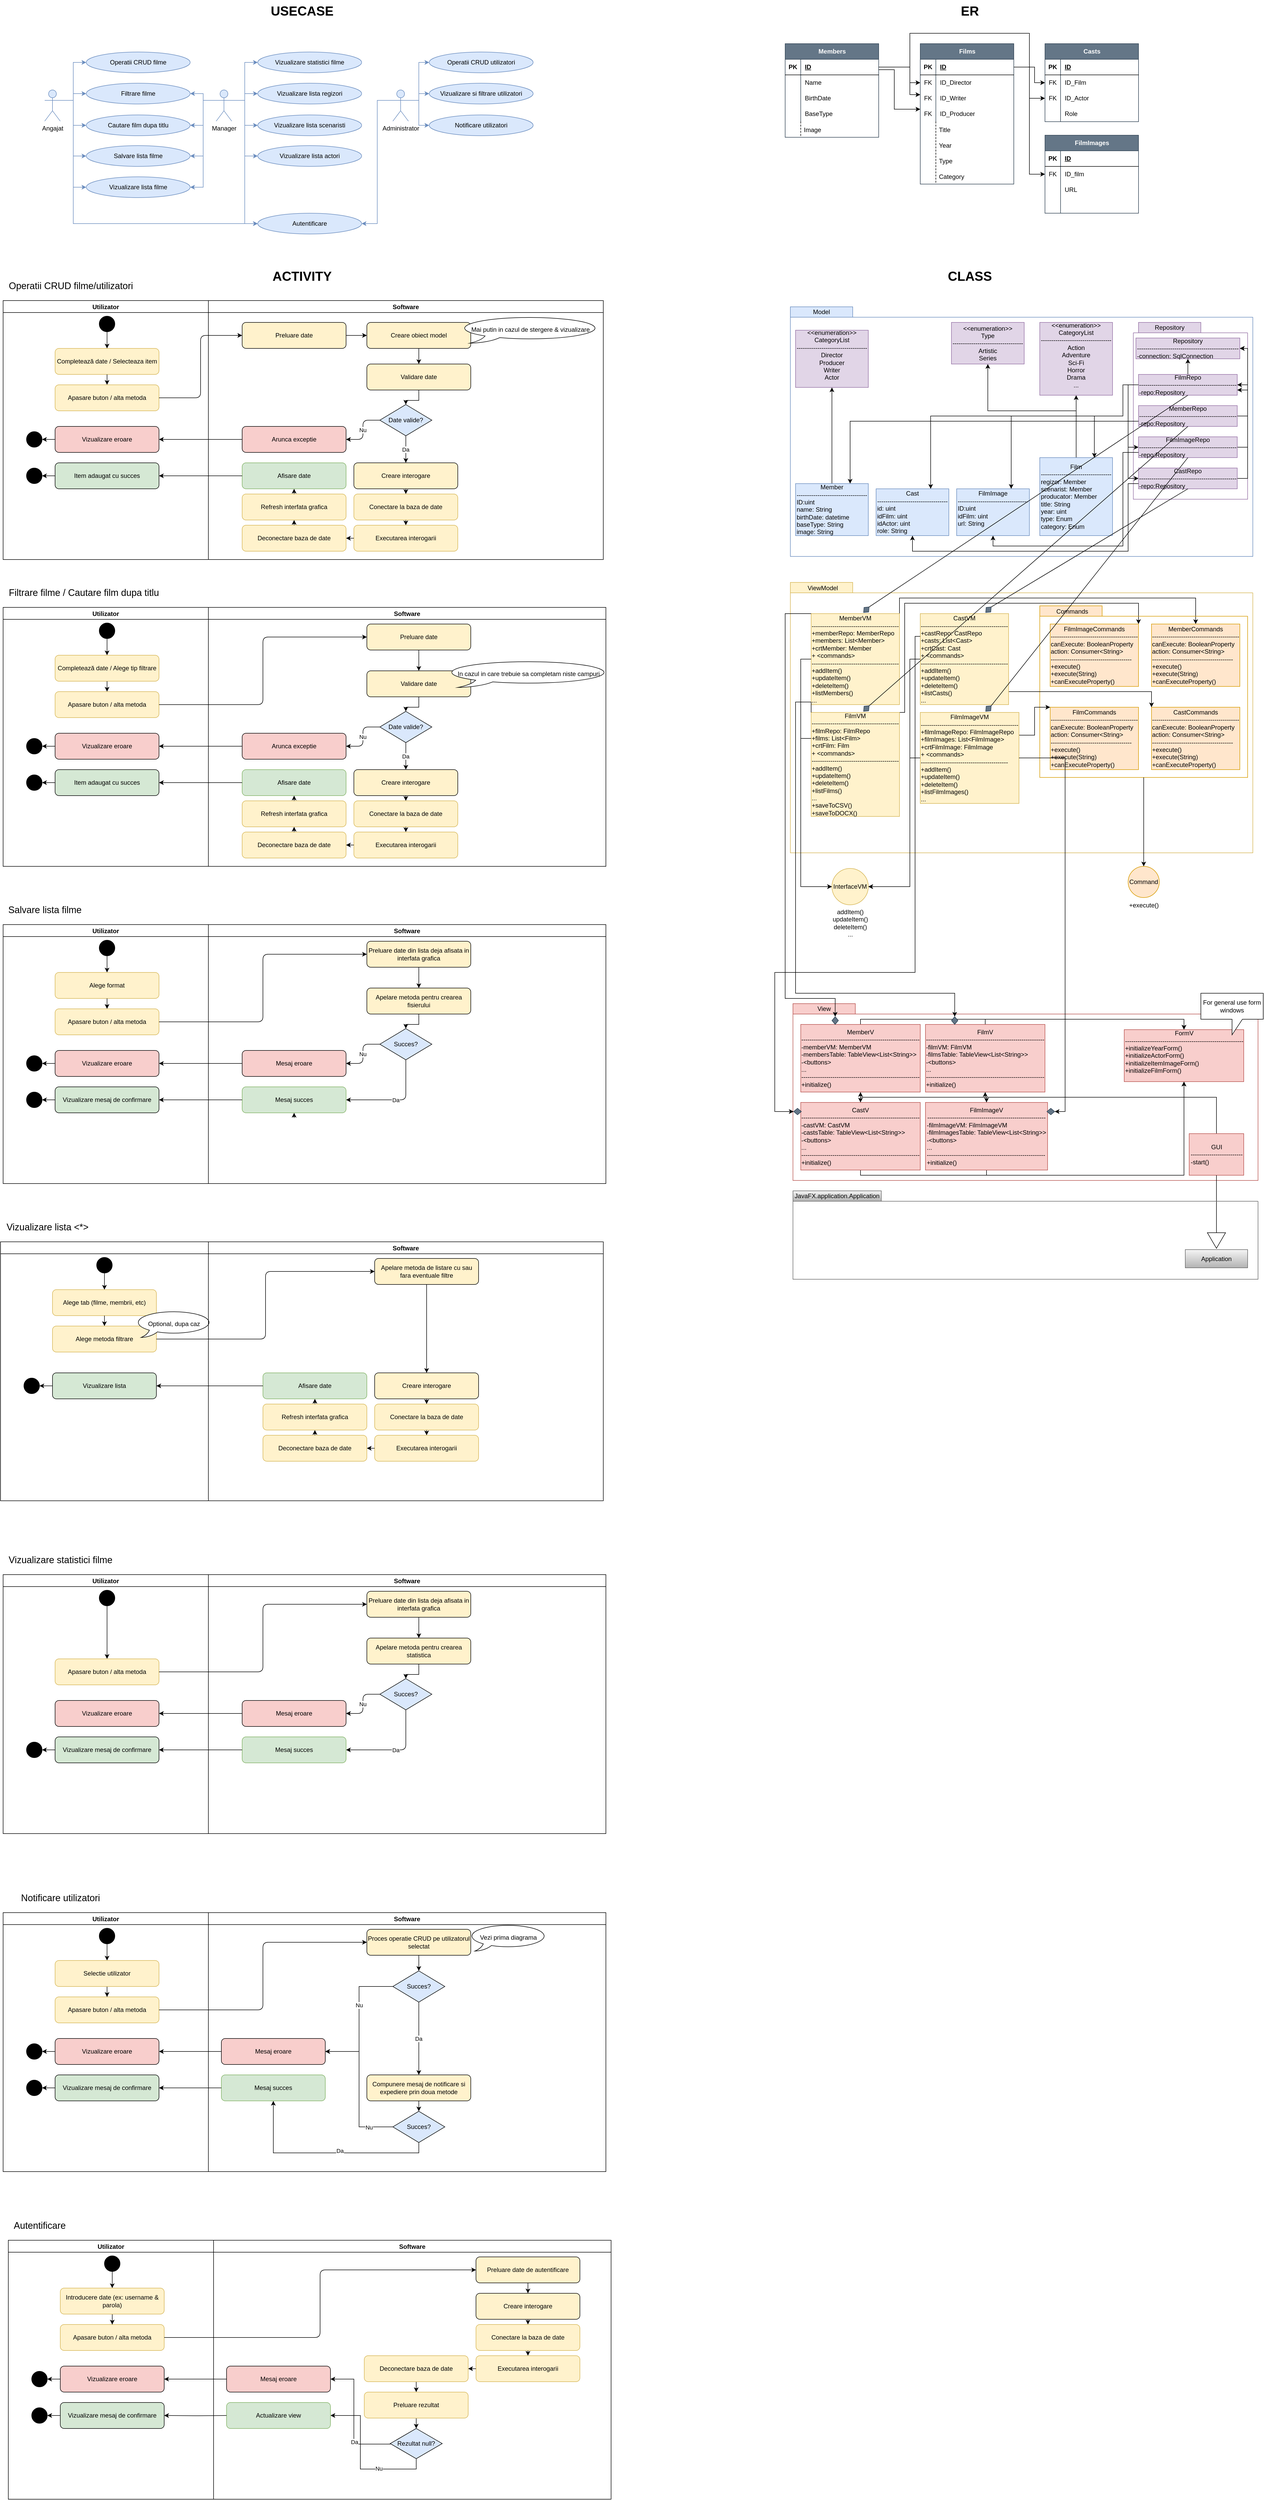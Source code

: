 <mxfile version="26.1.1">
  <diagram name="Page-1" id="xhWzcJcLb1M3DSWLsKBz">
    <mxGraphModel dx="950" dy="667" grid="1" gridSize="10" guides="1" tooltips="1" connect="1" arrows="1" fold="1" page="1" pageScale="1" pageWidth="850" pageHeight="1100" math="0" shadow="0">
      <root>
        <mxCell id="0" />
        <mxCell id="1" parent="0" />
        <mxCell id="XwdL5qp2Yo_GrTMvEwIx-1" value="Utilizator" style="swimlane" parent="1" vertex="1">
          <mxGeometry x="2785" y="1998" width="395" height="498" as="geometry" />
        </mxCell>
        <mxCell id="XwdL5qp2Yo_GrTMvEwIx-2" value="" style="ellipse;fillColor=black" parent="XwdL5qp2Yo_GrTMvEwIx-1" vertex="1">
          <mxGeometry x="185" y="30" width="30" height="30" as="geometry" />
        </mxCell>
        <mxCell id="XwdL5qp2Yo_GrTMvEwIx-3" value="Completează date / Selecteaza item" style="rounded=1;whiteSpace=wrap;fillColor=#fff2cc;strokeColor=#d6b656;" parent="XwdL5qp2Yo_GrTMvEwIx-1" vertex="1">
          <mxGeometry x="100" y="92" width="200" height="50" as="geometry" />
        </mxCell>
        <mxCell id="CagECcTVOetHdrCSAGbv-4" style="edgeStyle=orthogonalEdgeStyle;rounded=0;orthogonalLoop=1;jettySize=auto;html=1;exitX=0;exitY=0.5;exitDx=0;exitDy=0;entryX=1;entryY=0.5;entryDx=0;entryDy=0;" parent="XwdL5qp2Yo_GrTMvEwIx-1" source="XwdL5qp2Yo_GrTMvEwIx-4" target="CagECcTVOetHdrCSAGbv-3" edge="1">
          <mxGeometry relative="1" as="geometry" />
        </mxCell>
        <mxCell id="XwdL5qp2Yo_GrTMvEwIx-4" value="Vizualizare eroare" style="rounded=1;whiteSpace=wrap;fillColor=#f8cecc" parent="XwdL5qp2Yo_GrTMvEwIx-1" vertex="1">
          <mxGeometry x="100" y="242" width="200" height="50" as="geometry" />
        </mxCell>
        <mxCell id="CagECcTVOetHdrCSAGbv-8" style="edgeStyle=orthogonalEdgeStyle;rounded=0;orthogonalLoop=1;jettySize=auto;html=1;exitX=0;exitY=0.5;exitDx=0;exitDy=0;entryX=1;entryY=0.5;entryDx=0;entryDy=0;" parent="XwdL5qp2Yo_GrTMvEwIx-1" source="XwdL5qp2Yo_GrTMvEwIx-5" target="CagECcTVOetHdrCSAGbv-5" edge="1">
          <mxGeometry relative="1" as="geometry" />
        </mxCell>
        <mxCell id="XwdL5qp2Yo_GrTMvEwIx-5" value="Item adaugat cu succes" style="rounded=1;whiteSpace=wrap;fillColor=#d5e8d4" parent="XwdL5qp2Yo_GrTMvEwIx-1" vertex="1">
          <mxGeometry x="100" y="312" width="200" height="50" as="geometry" />
        </mxCell>
        <mxCell id="XwdL5qp2Yo_GrTMvEwIx-6" value="Apasare buton / alta metoda" style="rounded=1;whiteSpace=wrap;fillColor=#fff2cc;strokeColor=#d6b656;" parent="XwdL5qp2Yo_GrTMvEwIx-1" vertex="1">
          <mxGeometry x="100" y="162" width="200" height="50" as="geometry" />
        </mxCell>
        <mxCell id="XwdL5qp2Yo_GrTMvEwIx-7" value="" style="edgeStyle=elbowEdgeStyle;entryX=0.5;entryY=0;entryDx=0;entryDy=0;exitX=0.5;exitY=1;exitDx=0;exitDy=0;" parent="XwdL5qp2Yo_GrTMvEwIx-1" source="XwdL5qp2Yo_GrTMvEwIx-3" target="XwdL5qp2Yo_GrTMvEwIx-6" edge="1">
          <mxGeometry relative="1" as="geometry">
            <mxPoint x="205" y="60" as="sourcePoint" />
            <mxPoint x="205" y="90" as="targetPoint" />
          </mxGeometry>
        </mxCell>
        <mxCell id="CagECcTVOetHdrCSAGbv-3" value="" style="ellipse;fillColor=black" parent="XwdL5qp2Yo_GrTMvEwIx-1" vertex="1">
          <mxGeometry x="45" y="252" width="30" height="30" as="geometry" />
        </mxCell>
        <mxCell id="CagECcTVOetHdrCSAGbv-5" value="" style="ellipse;fillColor=black" parent="XwdL5qp2Yo_GrTMvEwIx-1" vertex="1">
          <mxGeometry x="45" y="322" width="30" height="30" as="geometry" />
        </mxCell>
        <mxCell id="XwdL5qp2Yo_GrTMvEwIx-8" value="Software" style="swimlane" parent="1" vertex="1">
          <mxGeometry x="3180" y="1998" width="760" height="498" as="geometry" />
        </mxCell>
        <mxCell id="XwdL5qp2Yo_GrTMvEwIx-9" style="edgeStyle=orthogonalEdgeStyle;rounded=0;orthogonalLoop=1;jettySize=auto;html=1;exitX=0.5;exitY=1;exitDx=0;exitDy=0;" parent="XwdL5qp2Yo_GrTMvEwIx-8" source="XwdL5qp2Yo_GrTMvEwIx-10" target="XwdL5qp2Yo_GrTMvEwIx-11" edge="1">
          <mxGeometry relative="1" as="geometry" />
        </mxCell>
        <mxCell id="XwdL5qp2Yo_GrTMvEwIx-10" value="Validare date" style="rounded=1;whiteSpace=wrap;fillColor=#fff2cc" parent="XwdL5qp2Yo_GrTMvEwIx-8" vertex="1">
          <mxGeometry x="305" y="122" width="200" height="50" as="geometry" />
        </mxCell>
        <mxCell id="XwdL5qp2Yo_GrTMvEwIx-11" value="Date valide?" style="rhombus;whiteSpace=wrap;fillColor=#dae8fc" parent="XwdL5qp2Yo_GrTMvEwIx-8" vertex="1">
          <mxGeometry x="330" y="200" width="100" height="60" as="geometry" />
        </mxCell>
        <mxCell id="XwdL5qp2Yo_GrTMvEwIx-12" style="edgeStyle=orthogonalEdgeStyle;rounded=0;orthogonalLoop=1;jettySize=auto;html=1;exitX=1;exitY=0.5;exitDx=0;exitDy=0;entryX=0;entryY=0.5;entryDx=0;entryDy=0;" parent="XwdL5qp2Yo_GrTMvEwIx-8" source="XwdL5qp2Yo_GrTMvEwIx-13" target="XwdL5qp2Yo_GrTMvEwIx-30" edge="1">
          <mxGeometry relative="1" as="geometry" />
        </mxCell>
        <mxCell id="XwdL5qp2Yo_GrTMvEwIx-13" value="Preluare date" style="rounded=1;whiteSpace=wrap;fillColor=#fff2cc" parent="XwdL5qp2Yo_GrTMvEwIx-8" vertex="1">
          <mxGeometry x="65" y="42" width="200" height="50" as="geometry" />
        </mxCell>
        <mxCell id="XwdL5qp2Yo_GrTMvEwIx-14" value="Arunca exceptie" style="rounded=1;whiteSpace=wrap;fillColor=#f8cecc" parent="XwdL5qp2Yo_GrTMvEwIx-8" vertex="1">
          <mxGeometry x="65" y="242" width="200" height="50" as="geometry" />
        </mxCell>
        <mxCell id="XwdL5qp2Yo_GrTMvEwIx-15" value="Nu" style="edgeStyle=elbowEdgeStyle;entryX=1;entryY=0.5;entryDx=0;entryDy=0;" parent="XwdL5qp2Yo_GrTMvEwIx-8" source="XwdL5qp2Yo_GrTMvEwIx-11" target="XwdL5qp2Yo_GrTMvEwIx-14" edge="1">
          <mxGeometry relative="1" as="geometry" />
        </mxCell>
        <mxCell id="XwdL5qp2Yo_GrTMvEwIx-16" value="" style="edgeStyle=orthogonalEdgeStyle;rounded=0;orthogonalLoop=1;jettySize=auto;html=1;" parent="XwdL5qp2Yo_GrTMvEwIx-8" edge="1">
          <mxGeometry relative="1" as="geometry">
            <mxPoint x="380" y="340" as="sourcePoint" />
          </mxGeometry>
        </mxCell>
        <mxCell id="XwdL5qp2Yo_GrTMvEwIx-17" value="Da" style="edgeStyle=elbowEdgeStyle;entryX=0.5;entryY=0;entryDx=0;entryDy=0;" parent="XwdL5qp2Yo_GrTMvEwIx-8" source="XwdL5qp2Yo_GrTMvEwIx-11" target="XwdL5qp2Yo_GrTMvEwIx-22" edge="1">
          <mxGeometry relative="1" as="geometry">
            <mxPoint x="380" y="290" as="targetPoint" />
          </mxGeometry>
        </mxCell>
        <mxCell id="XwdL5qp2Yo_GrTMvEwIx-18" value="Deconectare baza de date" style="rounded=1;whiteSpace=wrap;fillColor=#fff2cc;strokeColor=#d6b656;" parent="XwdL5qp2Yo_GrTMvEwIx-8" vertex="1">
          <mxGeometry x="65" y="432" width="200" height="50" as="geometry" />
        </mxCell>
        <mxCell id="XwdL5qp2Yo_GrTMvEwIx-19" value="Executarea interogarii" style="rounded=1;whiteSpace=wrap;fillColor=#fff2cc;strokeColor=#d6b656;" parent="XwdL5qp2Yo_GrTMvEwIx-8" vertex="1">
          <mxGeometry x="280" y="432" width="200" height="50" as="geometry" />
        </mxCell>
        <mxCell id="XwdL5qp2Yo_GrTMvEwIx-20" value="Conectare la baza de date" style="rounded=1;whiteSpace=wrap;fillColor=#fff2cc;strokeColor=#d6b656;" parent="XwdL5qp2Yo_GrTMvEwIx-8" vertex="1">
          <mxGeometry x="280" y="372" width="200" height="50" as="geometry" />
        </mxCell>
        <mxCell id="XwdL5qp2Yo_GrTMvEwIx-21" value="Refresh interfata grafica" style="rounded=1;whiteSpace=wrap;fillColor=#fff2cc;strokeColor=#d6b656;" parent="XwdL5qp2Yo_GrTMvEwIx-8" vertex="1">
          <mxGeometry x="65" y="372" width="200" height="50" as="geometry" />
        </mxCell>
        <mxCell id="XwdL5qp2Yo_GrTMvEwIx-22" value="Creare interogare" style="rounded=1;whiteSpace=wrap;fillColor=#fff2cc" parent="XwdL5qp2Yo_GrTMvEwIx-8" vertex="1">
          <mxGeometry x="280" y="312" width="200" height="50" as="geometry" />
        </mxCell>
        <mxCell id="XwdL5qp2Yo_GrTMvEwIx-23" value="Afisare date" style="rounded=1;whiteSpace=wrap;fillColor=#d5e8d4;strokeColor=#82b366;" parent="XwdL5qp2Yo_GrTMvEwIx-8" vertex="1">
          <mxGeometry x="65" y="312" width="200" height="50" as="geometry" />
        </mxCell>
        <mxCell id="XwdL5qp2Yo_GrTMvEwIx-24" style="edgeStyle=orthogonalEdgeStyle;rounded=0;orthogonalLoop=1;jettySize=auto;html=1;exitX=0;exitY=0.5;exitDx=0;exitDy=0;entryX=1;entryY=0.5;entryDx=0;entryDy=0;" parent="XwdL5qp2Yo_GrTMvEwIx-8" source="XwdL5qp2Yo_GrTMvEwIx-19" target="XwdL5qp2Yo_GrTMvEwIx-18" edge="1">
          <mxGeometry relative="1" as="geometry" />
        </mxCell>
        <mxCell id="XwdL5qp2Yo_GrTMvEwIx-25" style="edgeStyle=orthogonalEdgeStyle;rounded=0;orthogonalLoop=1;jettySize=auto;html=1;exitX=0.5;exitY=1;exitDx=0;exitDy=0;entryX=0.5;entryY=0;entryDx=0;entryDy=0;" parent="XwdL5qp2Yo_GrTMvEwIx-8" source="XwdL5qp2Yo_GrTMvEwIx-20" target="XwdL5qp2Yo_GrTMvEwIx-19" edge="1">
          <mxGeometry relative="1" as="geometry" />
        </mxCell>
        <mxCell id="XwdL5qp2Yo_GrTMvEwIx-26" style="edgeStyle=orthogonalEdgeStyle;rounded=0;orthogonalLoop=1;jettySize=auto;html=1;exitX=0.5;exitY=0;exitDx=0;exitDy=0;entryX=0.5;entryY=1;entryDx=0;entryDy=0;" parent="XwdL5qp2Yo_GrTMvEwIx-8" source="XwdL5qp2Yo_GrTMvEwIx-18" target="XwdL5qp2Yo_GrTMvEwIx-21" edge="1">
          <mxGeometry relative="1" as="geometry" />
        </mxCell>
        <mxCell id="XwdL5qp2Yo_GrTMvEwIx-27" style="edgeStyle=orthogonalEdgeStyle;rounded=0;orthogonalLoop=1;jettySize=auto;html=1;exitX=0.5;exitY=1;exitDx=0;exitDy=0;entryX=0.5;entryY=0;entryDx=0;entryDy=0;" parent="XwdL5qp2Yo_GrTMvEwIx-8" source="XwdL5qp2Yo_GrTMvEwIx-22" target="XwdL5qp2Yo_GrTMvEwIx-20" edge="1">
          <mxGeometry relative="1" as="geometry" />
        </mxCell>
        <mxCell id="XwdL5qp2Yo_GrTMvEwIx-28" style="edgeStyle=orthogonalEdgeStyle;rounded=0;orthogonalLoop=1;jettySize=auto;html=1;exitX=0.5;exitY=0;exitDx=0;exitDy=0;entryX=0.5;entryY=1;entryDx=0;entryDy=0;" parent="XwdL5qp2Yo_GrTMvEwIx-8" source="XwdL5qp2Yo_GrTMvEwIx-21" target="XwdL5qp2Yo_GrTMvEwIx-23" edge="1">
          <mxGeometry relative="1" as="geometry" />
        </mxCell>
        <mxCell id="XwdL5qp2Yo_GrTMvEwIx-29" style="edgeStyle=orthogonalEdgeStyle;rounded=0;orthogonalLoop=1;jettySize=auto;html=1;exitX=0.5;exitY=1;exitDx=0;exitDy=0;entryX=0.5;entryY=0;entryDx=0;entryDy=0;" parent="XwdL5qp2Yo_GrTMvEwIx-8" source="XwdL5qp2Yo_GrTMvEwIx-30" target="XwdL5qp2Yo_GrTMvEwIx-10" edge="1">
          <mxGeometry relative="1" as="geometry" />
        </mxCell>
        <mxCell id="XwdL5qp2Yo_GrTMvEwIx-30" value="Creare obiect model" style="rounded=1;whiteSpace=wrap;fillColor=#fff2cc" parent="XwdL5qp2Yo_GrTMvEwIx-8" vertex="1">
          <mxGeometry x="305" y="42" width="200" height="50" as="geometry" />
        </mxCell>
        <mxCell id="XwdL5qp2Yo_GrTMvEwIx-31" value="&lt;span style=&quot;text-wrap-mode: nowrap;&quot;&gt;Mai putin in cazul de stergere &amp;amp; vizualizare&lt;/span&gt;" style="whiteSpace=wrap;html=1;shape=mxgraph.basic.oval_callout" parent="XwdL5qp2Yo_GrTMvEwIx-8" vertex="1">
          <mxGeometry x="480" y="30" width="280" height="52" as="geometry" />
        </mxCell>
        <mxCell id="XwdL5qp2Yo_GrTMvEwIx-32" value="" style="edgeStyle=elbowEdgeStyle;exitX=1;exitY=0.5;exitDx=0;exitDy=0;entryX=0;entryY=0.5;entryDx=0;entryDy=0;" parent="1" source="XwdL5qp2Yo_GrTMvEwIx-6" target="XwdL5qp2Yo_GrTMvEwIx-13" edge="1">
          <mxGeometry relative="1" as="geometry" />
        </mxCell>
        <mxCell id="XwdL5qp2Yo_GrTMvEwIx-33" value="" style="edgeStyle=elbowEdgeStyle" parent="1" source="XwdL5qp2Yo_GrTMvEwIx-2" target="XwdL5qp2Yo_GrTMvEwIx-3" edge="1">
          <mxGeometry relative="1" as="geometry" />
        </mxCell>
        <mxCell id="XwdL5qp2Yo_GrTMvEwIx-34" style="edgeStyle=orthogonalEdgeStyle;rounded=0;orthogonalLoop=1;jettySize=auto;html=1;exitX=0;exitY=0.5;exitDx=0;exitDy=0;entryX=1;entryY=0.5;entryDx=0;entryDy=0;" parent="1" source="XwdL5qp2Yo_GrTMvEwIx-14" target="XwdL5qp2Yo_GrTMvEwIx-4" edge="1">
          <mxGeometry relative="1" as="geometry" />
        </mxCell>
        <mxCell id="XwdL5qp2Yo_GrTMvEwIx-35" value="&lt;font style=&quot;font-size: 18px;&quot;&gt;Operatii CRUD filme/utilizatori&lt;/font&gt;" style="text;html=1;align=center;verticalAlign=middle;resizable=0;points=[];autosize=1;strokeColor=none;fillColor=none;" parent="1" vertex="1">
          <mxGeometry x="2785" y="1950" width="260" height="40" as="geometry" />
        </mxCell>
        <mxCell id="XwdL5qp2Yo_GrTMvEwIx-36" value="Operatii CRUD filme" style="ellipse;whiteSpace=wrap;html=1;fillColor=#dae8fc;strokeColor=#6c8ebf;" parent="1" vertex="1">
          <mxGeometry x="2945" y="1520" width="200" height="40" as="geometry" />
        </mxCell>
        <mxCell id="XwdL5qp2Yo_GrTMvEwIx-37" value="Filtrare filme&lt;span style=&quot;color: rgba(0, 0, 0, 0); font-family: monospace; font-size: 0px; text-align: start; text-wrap-mode: nowrap;&quot;&gt;%3CmxGraphModel%3E%3Croot%3E%3CmxCell%20id%3D%220%22%2F%3E%3CmxCell%20id%3D%221%22%20parent%3D%220%22%2F%3E%3CmxCell%20id%3D%222%22%20value%3D%22Operatii%20CRUD%20filme%22%20style%3D%22ellipse%3BwhiteSpace%3Dwrap%3Bhtml%3D1%3B%22%20vertex%3D%221%22%20parent%3D%221%22%3E%3CmxGeometry%20x%3D%221750%22%20y%3D%22180%22%20width%3D%22200%22%20height%3D%2240%22%20as%3D%22geometry%22%2F%3E%3C%2FmxCell%3E%3C%2Froot%3E%3C%2FmxGraphModel%3E&lt;/span&gt;" style="ellipse;whiteSpace=wrap;html=1;fillColor=#dae8fc;strokeColor=#6c8ebf;" parent="1" vertex="1">
          <mxGeometry x="2945" y="1580" width="200" height="40" as="geometry" />
        </mxCell>
        <mxCell id="XwdL5qp2Yo_GrTMvEwIx-38" value="Cautare film dupa titlu" style="ellipse;whiteSpace=wrap;html=1;fillColor=#dae8fc;strokeColor=#6c8ebf;" parent="1" vertex="1">
          <mxGeometry x="2945" y="1641" width="200" height="40" as="geometry" />
        </mxCell>
        <mxCell id="XwdL5qp2Yo_GrTMvEwIx-39" value="Salvare lista filme" style="ellipse;whiteSpace=wrap;html=1;fillColor=#dae8fc;strokeColor=#6c8ebf;" parent="1" vertex="1">
          <mxGeometry x="2945" y="1700" width="200" height="40" as="geometry" />
        </mxCell>
        <mxCell id="XwdL5qp2Yo_GrTMvEwIx-40" value="Vizualizare lista filme" style="ellipse;whiteSpace=wrap;html=1;fillColor=#dae8fc;strokeColor=#6c8ebf;" parent="1" vertex="1">
          <mxGeometry x="2945" y="1760" width="200" height="40" as="geometry" />
        </mxCell>
        <mxCell id="XwdL5qp2Yo_GrTMvEwIx-41" value="Vizualizare statistici&lt;span style=&quot;color: rgba(0, 0, 0, 0); font-family: monospace; font-size: 0px; text-align: start; text-wrap-mode: nowrap;&quot;&gt;%3CmxGraphModel%3E%3Croot%3E%3CmxCell%20id%3D%220%22%2F%3E%3CmxCell%20id%3D%221%22%20parent%3D%220%22%2F%3E%3CmxCell%20id%3D%222%22%20value%3D%22Vizualizare%20lista%20filme%22%20style%3D%22ellipse%3BwhiteSpace%3Dwrap%3Bhtml%3D1%3B%22%20vertex%3D%221%22%20parent%3D%221%22%3E%3CmxGeometry%20x%3D%221750%22%20y%3D%22420%22%20width%3D%22200%22%20height%3D%2240%22%20as%3D%22geometry%22%2F%3E%3C%2FmxCell%3E%3C%2Froot%3E%3C%2FmxGraphModel%3E&lt;/span&gt;&amp;nbsp;filme" style="ellipse;whiteSpace=wrap;html=1;fillColor=#dae8fc;strokeColor=#6c8ebf;" parent="1" vertex="1">
          <mxGeometry x="3275" y="1520" width="200" height="40" as="geometry" />
        </mxCell>
        <mxCell id="XwdL5qp2Yo_GrTMvEwIx-42" value="Vizualizare lista regizori" style="ellipse;whiteSpace=wrap;html=1;fillColor=#dae8fc;strokeColor=#6c8ebf;" parent="1" vertex="1">
          <mxGeometry x="3275" y="1580" width="200" height="40" as="geometry" />
        </mxCell>
        <mxCell id="XwdL5qp2Yo_GrTMvEwIx-43" value="Vizualizare lista scenaristi" style="ellipse;whiteSpace=wrap;html=1;fillColor=#dae8fc;strokeColor=#6c8ebf;" parent="1" vertex="1">
          <mxGeometry x="3275" y="1641" width="200" height="40" as="geometry" />
        </mxCell>
        <mxCell id="XwdL5qp2Yo_GrTMvEwIx-44" value="Vizualizare lista actori" style="ellipse;whiteSpace=wrap;html=1;fillColor=#dae8fc;strokeColor=#6c8ebf;" parent="1" vertex="1">
          <mxGeometry x="3275" y="1700" width="200" height="40" as="geometry" />
        </mxCell>
        <mxCell id="XwdL5qp2Yo_GrTMvEwIx-45" value="Operatii CRUD utilizatori" style="ellipse;whiteSpace=wrap;html=1;fillColor=#dae8fc;strokeColor=#6c8ebf;" parent="1" vertex="1">
          <mxGeometry x="3605" y="1520" width="200" height="40" as="geometry" />
        </mxCell>
        <mxCell id="XwdL5qp2Yo_GrTMvEwIx-46" value="Vizualizare si filtrare utilizatori" style="ellipse;whiteSpace=wrap;html=1;fillColor=#dae8fc;strokeColor=#6c8ebf;" parent="1" vertex="1">
          <mxGeometry x="3605" y="1580" width="200" height="40" as="geometry" />
        </mxCell>
        <mxCell id="XwdL5qp2Yo_GrTMvEwIx-47" value="Notificare utilizatori" style="ellipse;whiteSpace=wrap;html=1;fillColor=#dae8fc;strokeColor=#6c8ebf;" parent="1" vertex="1">
          <mxGeometry x="3605" y="1641" width="200" height="40" as="geometry" />
        </mxCell>
        <mxCell id="XwdL5qp2Yo_GrTMvEwIx-48" style="edgeStyle=orthogonalEdgeStyle;rounded=0;orthogonalLoop=1;jettySize=auto;html=1;exitX=1;exitY=0.333;exitDx=0;exitDy=0;exitPerimeter=0;entryX=0;entryY=0.5;entryDx=0;entryDy=0;fillColor=#dae8fc;strokeColor=#6c8ebf;" parent="1" source="XwdL5qp2Yo_GrTMvEwIx-53" target="XwdL5qp2Yo_GrTMvEwIx-36" edge="1">
          <mxGeometry relative="1" as="geometry" />
        </mxCell>
        <mxCell id="XwdL5qp2Yo_GrTMvEwIx-49" style="edgeStyle=orthogonalEdgeStyle;rounded=0;orthogonalLoop=1;jettySize=auto;html=1;exitX=1;exitY=0.333;exitDx=0;exitDy=0;exitPerimeter=0;entryX=0;entryY=0.5;entryDx=0;entryDy=0;fillColor=#dae8fc;strokeColor=#6c8ebf;" parent="1" source="XwdL5qp2Yo_GrTMvEwIx-53" target="XwdL5qp2Yo_GrTMvEwIx-37" edge="1">
          <mxGeometry relative="1" as="geometry" />
        </mxCell>
        <mxCell id="XwdL5qp2Yo_GrTMvEwIx-50" style="edgeStyle=orthogonalEdgeStyle;rounded=0;orthogonalLoop=1;jettySize=auto;html=1;exitX=1;exitY=0.333;exitDx=0;exitDy=0;exitPerimeter=0;fillColor=#dae8fc;strokeColor=#6c8ebf;" parent="1" source="XwdL5qp2Yo_GrTMvEwIx-53" target="XwdL5qp2Yo_GrTMvEwIx-38" edge="1">
          <mxGeometry relative="1" as="geometry" />
        </mxCell>
        <mxCell id="XwdL5qp2Yo_GrTMvEwIx-51" style="edgeStyle=orthogonalEdgeStyle;rounded=0;orthogonalLoop=1;jettySize=auto;html=1;exitX=1;exitY=0.333;exitDx=0;exitDy=0;exitPerimeter=0;entryX=0;entryY=0.5;entryDx=0;entryDy=0;fillColor=#dae8fc;strokeColor=#6c8ebf;" parent="1" source="XwdL5qp2Yo_GrTMvEwIx-53" target="XwdL5qp2Yo_GrTMvEwIx-39" edge="1">
          <mxGeometry relative="1" as="geometry" />
        </mxCell>
        <mxCell id="XwdL5qp2Yo_GrTMvEwIx-52" style="edgeStyle=orthogonalEdgeStyle;rounded=0;orthogonalLoop=1;jettySize=auto;html=1;exitX=1;exitY=0.333;exitDx=0;exitDy=0;exitPerimeter=0;entryX=0;entryY=0.5;entryDx=0;entryDy=0;fillColor=#dae8fc;strokeColor=#6c8ebf;" parent="1" source="XwdL5qp2Yo_GrTMvEwIx-53" target="XwdL5qp2Yo_GrTMvEwIx-40" edge="1">
          <mxGeometry relative="1" as="geometry" />
        </mxCell>
        <mxCell id="fFJBaskKfIPhQnd0mt_c-3" style="edgeStyle=orthogonalEdgeStyle;rounded=0;orthogonalLoop=1;jettySize=auto;html=1;exitX=1;exitY=0.333;exitDx=0;exitDy=0;exitPerimeter=0;entryX=0;entryY=0.5;entryDx=0;entryDy=0;fillColor=#dae8fc;strokeColor=#6c8ebf;" parent="1" source="XwdL5qp2Yo_GrTMvEwIx-53" target="fFJBaskKfIPhQnd0mt_c-1" edge="1">
          <mxGeometry relative="1" as="geometry">
            <Array as="points">
              <mxPoint x="2920" y="1613" />
              <mxPoint x="2920" y="1850" />
            </Array>
          </mxGeometry>
        </mxCell>
        <mxCell id="XwdL5qp2Yo_GrTMvEwIx-53" value="Angajat" style="shape=umlActor;verticalLabelPosition=bottom;verticalAlign=top;html=1;outlineConnect=0;fillColor=#dae8fc;strokeColor=#6c8ebf;" parent="1" vertex="1">
          <mxGeometry x="2865" y="1593" width="30" height="60" as="geometry" />
        </mxCell>
        <mxCell id="XwdL5qp2Yo_GrTMvEwIx-54" style="edgeStyle=orthogonalEdgeStyle;rounded=0;orthogonalLoop=1;jettySize=auto;html=1;exitX=0;exitY=0.333;exitDx=0;exitDy=0;exitPerimeter=0;entryX=1;entryY=0.5;entryDx=0;entryDy=0;fillColor=#dae8fc;strokeColor=#6c8ebf;" parent="1" source="XwdL5qp2Yo_GrTMvEwIx-62" target="XwdL5qp2Yo_GrTMvEwIx-37" edge="1">
          <mxGeometry relative="1" as="geometry" />
        </mxCell>
        <mxCell id="XwdL5qp2Yo_GrTMvEwIx-55" style="edgeStyle=orthogonalEdgeStyle;rounded=0;orthogonalLoop=1;jettySize=auto;html=1;exitX=0;exitY=0.333;exitDx=0;exitDy=0;exitPerimeter=0;entryX=1;entryY=0.5;entryDx=0;entryDy=0;fillColor=#dae8fc;strokeColor=#6c8ebf;" parent="1" source="XwdL5qp2Yo_GrTMvEwIx-62" target="XwdL5qp2Yo_GrTMvEwIx-38" edge="1">
          <mxGeometry relative="1" as="geometry" />
        </mxCell>
        <mxCell id="XwdL5qp2Yo_GrTMvEwIx-56" style="edgeStyle=orthogonalEdgeStyle;rounded=0;orthogonalLoop=1;jettySize=auto;html=1;exitX=0;exitY=0.333;exitDx=0;exitDy=0;exitPerimeter=0;entryX=1;entryY=0.5;entryDx=0;entryDy=0;fillColor=#dae8fc;strokeColor=#6c8ebf;" parent="1" source="XwdL5qp2Yo_GrTMvEwIx-62" target="XwdL5qp2Yo_GrTMvEwIx-39" edge="1">
          <mxGeometry relative="1" as="geometry" />
        </mxCell>
        <mxCell id="XwdL5qp2Yo_GrTMvEwIx-57" style="edgeStyle=orthogonalEdgeStyle;rounded=0;orthogonalLoop=1;jettySize=auto;html=1;exitX=0;exitY=0.333;exitDx=0;exitDy=0;exitPerimeter=0;entryX=1;entryY=0.5;entryDx=0;entryDy=0;fillColor=#dae8fc;strokeColor=#6c8ebf;" parent="1" source="XwdL5qp2Yo_GrTMvEwIx-62" target="XwdL5qp2Yo_GrTMvEwIx-40" edge="1">
          <mxGeometry relative="1" as="geometry" />
        </mxCell>
        <mxCell id="XwdL5qp2Yo_GrTMvEwIx-58" style="edgeStyle=orthogonalEdgeStyle;rounded=0;orthogonalLoop=1;jettySize=auto;html=1;exitX=1;exitY=0.333;exitDx=0;exitDy=0;exitPerimeter=0;entryX=0;entryY=0.5;entryDx=0;entryDy=0;fillColor=#dae8fc;strokeColor=#6c8ebf;" parent="1" source="XwdL5qp2Yo_GrTMvEwIx-62" target="XwdL5qp2Yo_GrTMvEwIx-41" edge="1">
          <mxGeometry relative="1" as="geometry" />
        </mxCell>
        <mxCell id="XwdL5qp2Yo_GrTMvEwIx-59" style="edgeStyle=orthogonalEdgeStyle;rounded=0;orthogonalLoop=1;jettySize=auto;html=1;exitX=1;exitY=0.333;exitDx=0;exitDy=0;exitPerimeter=0;entryX=0;entryY=0.5;entryDx=0;entryDy=0;fillColor=#dae8fc;strokeColor=#6c8ebf;" parent="1" source="XwdL5qp2Yo_GrTMvEwIx-62" target="XwdL5qp2Yo_GrTMvEwIx-42" edge="1">
          <mxGeometry relative="1" as="geometry" />
        </mxCell>
        <mxCell id="XwdL5qp2Yo_GrTMvEwIx-60" style="edgeStyle=orthogonalEdgeStyle;rounded=0;orthogonalLoop=1;jettySize=auto;html=1;exitX=1;exitY=0.333;exitDx=0;exitDy=0;exitPerimeter=0;entryX=0;entryY=0.5;entryDx=0;entryDy=0;fillColor=#dae8fc;strokeColor=#6c8ebf;" parent="1" source="XwdL5qp2Yo_GrTMvEwIx-62" target="XwdL5qp2Yo_GrTMvEwIx-43" edge="1">
          <mxGeometry relative="1" as="geometry" />
        </mxCell>
        <mxCell id="XwdL5qp2Yo_GrTMvEwIx-61" style="edgeStyle=orthogonalEdgeStyle;rounded=0;orthogonalLoop=1;jettySize=auto;html=1;exitX=1;exitY=0.333;exitDx=0;exitDy=0;exitPerimeter=0;entryX=0;entryY=0.5;entryDx=0;entryDy=0;fillColor=#dae8fc;strokeColor=#6c8ebf;" parent="1" source="XwdL5qp2Yo_GrTMvEwIx-62" target="XwdL5qp2Yo_GrTMvEwIx-44" edge="1">
          <mxGeometry relative="1" as="geometry" />
        </mxCell>
        <mxCell id="fFJBaskKfIPhQnd0mt_c-4" style="edgeStyle=orthogonalEdgeStyle;rounded=0;orthogonalLoop=1;jettySize=auto;html=1;exitX=1;exitY=0.333;exitDx=0;exitDy=0;exitPerimeter=0;entryX=0;entryY=0.5;entryDx=0;entryDy=0;fillColor=#dae8fc;strokeColor=#6c8ebf;" parent="1" source="XwdL5qp2Yo_GrTMvEwIx-62" target="fFJBaskKfIPhQnd0mt_c-1" edge="1">
          <mxGeometry relative="1" as="geometry" />
        </mxCell>
        <mxCell id="XwdL5qp2Yo_GrTMvEwIx-62" value="Manager" style="shape=umlActor;verticalLabelPosition=bottom;verticalAlign=top;html=1;outlineConnect=0;fillColor=#dae8fc;strokeColor=#6c8ebf;" parent="1" vertex="1">
          <mxGeometry x="3195" y="1593" width="30" height="60" as="geometry" />
        </mxCell>
        <mxCell id="XwdL5qp2Yo_GrTMvEwIx-63" style="edgeStyle=orthogonalEdgeStyle;rounded=0;orthogonalLoop=1;jettySize=auto;html=1;exitX=1;exitY=0.333;exitDx=0;exitDy=0;exitPerimeter=0;entryX=0;entryY=0.5;entryDx=0;entryDy=0;fillColor=#dae8fc;strokeColor=#6c8ebf;" parent="1" source="XwdL5qp2Yo_GrTMvEwIx-66" target="XwdL5qp2Yo_GrTMvEwIx-45" edge="1">
          <mxGeometry relative="1" as="geometry" />
        </mxCell>
        <mxCell id="XwdL5qp2Yo_GrTMvEwIx-64" style="edgeStyle=orthogonalEdgeStyle;rounded=0;orthogonalLoop=1;jettySize=auto;html=1;exitX=1;exitY=0.333;exitDx=0;exitDy=0;exitPerimeter=0;entryX=0;entryY=0.5;entryDx=0;entryDy=0;fillColor=#dae8fc;strokeColor=#6c8ebf;" parent="1" source="XwdL5qp2Yo_GrTMvEwIx-66" target="XwdL5qp2Yo_GrTMvEwIx-46" edge="1">
          <mxGeometry relative="1" as="geometry" />
        </mxCell>
        <mxCell id="XwdL5qp2Yo_GrTMvEwIx-65" style="edgeStyle=orthogonalEdgeStyle;rounded=0;orthogonalLoop=1;jettySize=auto;html=1;exitX=1;exitY=0.333;exitDx=0;exitDy=0;exitPerimeter=0;entryX=0;entryY=0.5;entryDx=0;entryDy=0;fillColor=#dae8fc;strokeColor=#6c8ebf;" parent="1" source="XwdL5qp2Yo_GrTMvEwIx-66" target="XwdL5qp2Yo_GrTMvEwIx-47" edge="1">
          <mxGeometry relative="1" as="geometry" />
        </mxCell>
        <mxCell id="fFJBaskKfIPhQnd0mt_c-2" style="edgeStyle=orthogonalEdgeStyle;rounded=0;orthogonalLoop=1;jettySize=auto;html=1;exitX=0;exitY=0.333;exitDx=0;exitDy=0;exitPerimeter=0;entryX=1;entryY=0.5;entryDx=0;entryDy=0;fillColor=#dae8fc;strokeColor=#6c8ebf;" parent="1" source="XwdL5qp2Yo_GrTMvEwIx-66" target="fFJBaskKfIPhQnd0mt_c-1" edge="1">
          <mxGeometry relative="1" as="geometry" />
        </mxCell>
        <mxCell id="XwdL5qp2Yo_GrTMvEwIx-66" value="Administrator" style="shape=umlActor;verticalLabelPosition=bottom;verticalAlign=top;html=1;outlineConnect=0;fillColor=#dae8fc;strokeColor=#6c8ebf;" parent="1" vertex="1">
          <mxGeometry x="3535" y="1593" width="30" height="60" as="geometry" />
        </mxCell>
        <mxCell id="XwdL5qp2Yo_GrTMvEwIx-67" value="&lt;font style=&quot;font-size: 25px;&quot;&gt;&lt;b&gt;USECASE&lt;/b&gt;&lt;/font&gt;" style="text;html=1;align=center;verticalAlign=middle;resizable=0;points=[];autosize=1;strokeColor=none;fillColor=none;" parent="1" vertex="1">
          <mxGeometry x="3290" y="1420" width="140" height="40" as="geometry" />
        </mxCell>
        <mxCell id="XwdL5qp2Yo_GrTMvEwIx-68" value="&lt;font style=&quot;font-size: 25px;&quot;&gt;&lt;b&gt;ACTIVITY&lt;/b&gt;&lt;/font&gt;" style="text;html=1;align=center;verticalAlign=middle;resizable=0;points=[];autosize=1;strokeColor=none;fillColor=none;" parent="1" vertex="1">
          <mxGeometry x="3290" y="1930" width="140" height="40" as="geometry" />
        </mxCell>
        <mxCell id="XwdL5qp2Yo_GrTMvEwIx-69" style="edgeStyle=orthogonalEdgeStyle;rounded=0;orthogonalLoop=1;jettySize=auto;html=1;exitX=0;exitY=0.5;exitDx=0;exitDy=0;entryX=1;entryY=0.5;entryDx=0;entryDy=0;" parent="1" source="XwdL5qp2Yo_GrTMvEwIx-23" target="XwdL5qp2Yo_GrTMvEwIx-5" edge="1">
          <mxGeometry relative="1" as="geometry" />
        </mxCell>
        <mxCell id="XwdL5qp2Yo_GrTMvEwIx-70" value="Utilizator" style="swimlane" parent="1" vertex="1">
          <mxGeometry x="2785" y="2588" width="395" height="498" as="geometry" />
        </mxCell>
        <mxCell id="XwdL5qp2Yo_GrTMvEwIx-71" value="" style="ellipse;fillColor=black" parent="XwdL5qp2Yo_GrTMvEwIx-70" vertex="1">
          <mxGeometry x="185" y="30" width="30" height="30" as="geometry" />
        </mxCell>
        <mxCell id="XwdL5qp2Yo_GrTMvEwIx-72" value="Completează date / Alege tip filtrare" style="rounded=1;whiteSpace=wrap;fillColor=#fff2cc;strokeColor=#d6b656;" parent="XwdL5qp2Yo_GrTMvEwIx-70" vertex="1">
          <mxGeometry x="100" y="92" width="200" height="50" as="geometry" />
        </mxCell>
        <mxCell id="XwdL5qp2Yo_GrTMvEwIx-75" value="Apasare buton / alta metoda" style="rounded=1;whiteSpace=wrap;fillColor=#fff2cc;strokeColor=#d6b656;" parent="XwdL5qp2Yo_GrTMvEwIx-70" vertex="1">
          <mxGeometry x="100" y="162" width="200" height="50" as="geometry" />
        </mxCell>
        <mxCell id="XwdL5qp2Yo_GrTMvEwIx-76" value="" style="edgeStyle=elbowEdgeStyle;entryX=0.5;entryY=0;entryDx=0;entryDy=0;exitX=0.5;exitY=1;exitDx=0;exitDy=0;" parent="XwdL5qp2Yo_GrTMvEwIx-70" source="XwdL5qp2Yo_GrTMvEwIx-72" target="XwdL5qp2Yo_GrTMvEwIx-75" edge="1">
          <mxGeometry relative="1" as="geometry">
            <mxPoint x="205" y="60" as="sourcePoint" />
            <mxPoint x="205" y="90" as="targetPoint" />
          </mxGeometry>
        </mxCell>
        <mxCell id="CagECcTVOetHdrCSAGbv-9" style="edgeStyle=orthogonalEdgeStyle;rounded=0;orthogonalLoop=1;jettySize=auto;html=1;exitX=0;exitY=0.5;exitDx=0;exitDy=0;entryX=1;entryY=0.5;entryDx=0;entryDy=0;" parent="XwdL5qp2Yo_GrTMvEwIx-70" source="CagECcTVOetHdrCSAGbv-10" target="CagECcTVOetHdrCSAGbv-12" edge="1">
          <mxGeometry relative="1" as="geometry" />
        </mxCell>
        <mxCell id="CagECcTVOetHdrCSAGbv-10" value="Vizualizare eroare" style="rounded=1;whiteSpace=wrap;fillColor=#f8cecc" parent="XwdL5qp2Yo_GrTMvEwIx-70" vertex="1">
          <mxGeometry x="100" y="242" width="200" height="50" as="geometry" />
        </mxCell>
        <mxCell id="CagECcTVOetHdrCSAGbv-11" style="edgeStyle=orthogonalEdgeStyle;rounded=0;orthogonalLoop=1;jettySize=auto;html=1;exitX=0;exitY=0.5;exitDx=0;exitDy=0;entryX=1;entryY=0.5;entryDx=0;entryDy=0;" parent="XwdL5qp2Yo_GrTMvEwIx-70" target="CagECcTVOetHdrCSAGbv-13" edge="1">
          <mxGeometry relative="1" as="geometry">
            <mxPoint x="100" y="337" as="sourcePoint" />
          </mxGeometry>
        </mxCell>
        <mxCell id="CagECcTVOetHdrCSAGbv-12" value="" style="ellipse;fillColor=black" parent="XwdL5qp2Yo_GrTMvEwIx-70" vertex="1">
          <mxGeometry x="45" y="252" width="30" height="30" as="geometry" />
        </mxCell>
        <mxCell id="CagECcTVOetHdrCSAGbv-13" value="" style="ellipse;fillColor=black" parent="XwdL5qp2Yo_GrTMvEwIx-70" vertex="1">
          <mxGeometry x="45" y="322" width="30" height="30" as="geometry" />
        </mxCell>
        <mxCell id="CagECcTVOetHdrCSAGbv-14" value="Item adaugat cu succes" style="rounded=1;whiteSpace=wrap;fillColor=#d5e8d4" parent="XwdL5qp2Yo_GrTMvEwIx-70" vertex="1">
          <mxGeometry x="100" y="312" width="200" height="50" as="geometry" />
        </mxCell>
        <mxCell id="XwdL5qp2Yo_GrTMvEwIx-77" value="Software" style="swimlane" parent="1" vertex="1">
          <mxGeometry x="3180" y="2588" width="765" height="498" as="geometry" />
        </mxCell>
        <mxCell id="XwdL5qp2Yo_GrTMvEwIx-78" style="edgeStyle=orthogonalEdgeStyle;rounded=0;orthogonalLoop=1;jettySize=auto;html=1;exitX=0.5;exitY=1;exitDx=0;exitDy=0;" parent="XwdL5qp2Yo_GrTMvEwIx-77" source="XwdL5qp2Yo_GrTMvEwIx-79" target="XwdL5qp2Yo_GrTMvEwIx-80" edge="1">
          <mxGeometry relative="1" as="geometry" />
        </mxCell>
        <mxCell id="XwdL5qp2Yo_GrTMvEwIx-79" value="Validare date" style="rounded=1;whiteSpace=wrap;fillColor=#fff2cc" parent="XwdL5qp2Yo_GrTMvEwIx-77" vertex="1">
          <mxGeometry x="305" y="122" width="200" height="50" as="geometry" />
        </mxCell>
        <mxCell id="XwdL5qp2Yo_GrTMvEwIx-80" value="Date valide?" style="rhombus;whiteSpace=wrap;fillColor=#dae8fc" parent="XwdL5qp2Yo_GrTMvEwIx-77" vertex="1">
          <mxGeometry x="330" y="200" width="100" height="60" as="geometry" />
        </mxCell>
        <mxCell id="XwdL5qp2Yo_GrTMvEwIx-81" style="edgeStyle=orthogonalEdgeStyle;rounded=0;orthogonalLoop=1;jettySize=auto;html=1;exitX=0.5;exitY=1;exitDx=0;exitDy=0;entryX=0.5;entryY=0;entryDx=0;entryDy=0;" parent="XwdL5qp2Yo_GrTMvEwIx-77" source="XwdL5qp2Yo_GrTMvEwIx-82" target="XwdL5qp2Yo_GrTMvEwIx-79" edge="1">
          <mxGeometry relative="1" as="geometry" />
        </mxCell>
        <mxCell id="XwdL5qp2Yo_GrTMvEwIx-82" value="Preluare date" style="rounded=1;whiteSpace=wrap;fillColor=#fff2cc" parent="XwdL5qp2Yo_GrTMvEwIx-77" vertex="1">
          <mxGeometry x="305" y="32" width="200" height="50" as="geometry" />
        </mxCell>
        <mxCell id="XwdL5qp2Yo_GrTMvEwIx-83" value="Arunca exceptie" style="rounded=1;whiteSpace=wrap;fillColor=#f8cecc" parent="XwdL5qp2Yo_GrTMvEwIx-77" vertex="1">
          <mxGeometry x="65" y="242" width="200" height="50" as="geometry" />
        </mxCell>
        <mxCell id="XwdL5qp2Yo_GrTMvEwIx-84" value="Nu" style="edgeStyle=elbowEdgeStyle;entryX=1;entryY=0.5;entryDx=0;entryDy=0;" parent="XwdL5qp2Yo_GrTMvEwIx-77" source="XwdL5qp2Yo_GrTMvEwIx-80" target="XwdL5qp2Yo_GrTMvEwIx-83" edge="1">
          <mxGeometry relative="1" as="geometry" />
        </mxCell>
        <mxCell id="XwdL5qp2Yo_GrTMvEwIx-85" value="" style="edgeStyle=orthogonalEdgeStyle;rounded=0;orthogonalLoop=1;jettySize=auto;html=1;" parent="XwdL5qp2Yo_GrTMvEwIx-77" edge="1">
          <mxGeometry relative="1" as="geometry">
            <mxPoint x="380" y="340" as="sourcePoint" />
          </mxGeometry>
        </mxCell>
        <mxCell id="XwdL5qp2Yo_GrTMvEwIx-86" value="Da" style="edgeStyle=elbowEdgeStyle;entryX=0.5;entryY=0;entryDx=0;entryDy=0;" parent="XwdL5qp2Yo_GrTMvEwIx-77" source="XwdL5qp2Yo_GrTMvEwIx-80" target="XwdL5qp2Yo_GrTMvEwIx-91" edge="1">
          <mxGeometry relative="1" as="geometry">
            <mxPoint x="380" y="290" as="targetPoint" />
          </mxGeometry>
        </mxCell>
        <mxCell id="XwdL5qp2Yo_GrTMvEwIx-87" value="Deconectare baza de date" style="rounded=1;whiteSpace=wrap;fillColor=#fff2cc;strokeColor=#d6b656;" parent="XwdL5qp2Yo_GrTMvEwIx-77" vertex="1">
          <mxGeometry x="65" y="432" width="200" height="50" as="geometry" />
        </mxCell>
        <mxCell id="XwdL5qp2Yo_GrTMvEwIx-88" value="Executarea interogarii" style="rounded=1;whiteSpace=wrap;fillColor=#fff2cc;strokeColor=#d6b656;" parent="XwdL5qp2Yo_GrTMvEwIx-77" vertex="1">
          <mxGeometry x="280" y="432" width="200" height="50" as="geometry" />
        </mxCell>
        <mxCell id="XwdL5qp2Yo_GrTMvEwIx-89" value="Conectare la baza de date" style="rounded=1;whiteSpace=wrap;fillColor=#fff2cc;strokeColor=#d6b656;" parent="XwdL5qp2Yo_GrTMvEwIx-77" vertex="1">
          <mxGeometry x="280" y="372" width="200" height="50" as="geometry" />
        </mxCell>
        <mxCell id="XwdL5qp2Yo_GrTMvEwIx-90" value="Refresh interfata grafica" style="rounded=1;whiteSpace=wrap;fillColor=#fff2cc;strokeColor=#d6b656;" parent="XwdL5qp2Yo_GrTMvEwIx-77" vertex="1">
          <mxGeometry x="65" y="372" width="200" height="50" as="geometry" />
        </mxCell>
        <mxCell id="XwdL5qp2Yo_GrTMvEwIx-91" value="Creare interogare" style="rounded=1;whiteSpace=wrap;fillColor=#fff2cc" parent="XwdL5qp2Yo_GrTMvEwIx-77" vertex="1">
          <mxGeometry x="280" y="312" width="200" height="50" as="geometry" />
        </mxCell>
        <mxCell id="XwdL5qp2Yo_GrTMvEwIx-92" value="Afisare date" style="rounded=1;whiteSpace=wrap;fillColor=#d5e8d4;strokeColor=#82b366;" parent="XwdL5qp2Yo_GrTMvEwIx-77" vertex="1">
          <mxGeometry x="65" y="312" width="200" height="50" as="geometry" />
        </mxCell>
        <mxCell id="XwdL5qp2Yo_GrTMvEwIx-93" style="edgeStyle=orthogonalEdgeStyle;rounded=0;orthogonalLoop=1;jettySize=auto;html=1;exitX=0;exitY=0.5;exitDx=0;exitDy=0;entryX=1;entryY=0.5;entryDx=0;entryDy=0;" parent="XwdL5qp2Yo_GrTMvEwIx-77" source="XwdL5qp2Yo_GrTMvEwIx-88" target="XwdL5qp2Yo_GrTMvEwIx-87" edge="1">
          <mxGeometry relative="1" as="geometry" />
        </mxCell>
        <mxCell id="XwdL5qp2Yo_GrTMvEwIx-94" style="edgeStyle=orthogonalEdgeStyle;rounded=0;orthogonalLoop=1;jettySize=auto;html=1;exitX=0.5;exitY=1;exitDx=0;exitDy=0;entryX=0.5;entryY=0;entryDx=0;entryDy=0;" parent="XwdL5qp2Yo_GrTMvEwIx-77" source="XwdL5qp2Yo_GrTMvEwIx-89" target="XwdL5qp2Yo_GrTMvEwIx-88" edge="1">
          <mxGeometry relative="1" as="geometry" />
        </mxCell>
        <mxCell id="XwdL5qp2Yo_GrTMvEwIx-95" style="edgeStyle=orthogonalEdgeStyle;rounded=0;orthogonalLoop=1;jettySize=auto;html=1;exitX=0.5;exitY=0;exitDx=0;exitDy=0;entryX=0.5;entryY=1;entryDx=0;entryDy=0;" parent="XwdL5qp2Yo_GrTMvEwIx-77" source="XwdL5qp2Yo_GrTMvEwIx-87" target="XwdL5qp2Yo_GrTMvEwIx-90" edge="1">
          <mxGeometry relative="1" as="geometry" />
        </mxCell>
        <mxCell id="XwdL5qp2Yo_GrTMvEwIx-96" style="edgeStyle=orthogonalEdgeStyle;rounded=0;orthogonalLoop=1;jettySize=auto;html=1;exitX=0.5;exitY=1;exitDx=0;exitDy=0;entryX=0.5;entryY=0;entryDx=0;entryDy=0;" parent="XwdL5qp2Yo_GrTMvEwIx-77" source="XwdL5qp2Yo_GrTMvEwIx-91" target="XwdL5qp2Yo_GrTMvEwIx-89" edge="1">
          <mxGeometry relative="1" as="geometry" />
        </mxCell>
        <mxCell id="XwdL5qp2Yo_GrTMvEwIx-97" style="edgeStyle=orthogonalEdgeStyle;rounded=0;orthogonalLoop=1;jettySize=auto;html=1;exitX=0.5;exitY=0;exitDx=0;exitDy=0;entryX=0.5;entryY=1;entryDx=0;entryDy=0;" parent="XwdL5qp2Yo_GrTMvEwIx-77" source="XwdL5qp2Yo_GrTMvEwIx-90" target="XwdL5qp2Yo_GrTMvEwIx-92" edge="1">
          <mxGeometry relative="1" as="geometry" />
        </mxCell>
        <mxCell id="XwdL5qp2Yo_GrTMvEwIx-98" value="&lt;span style=&quot;text-wrap-mode: nowrap;&quot;&gt;In cazul in care trebuie sa completam niste campuri&lt;/span&gt;" style="whiteSpace=wrap;html=1;shape=mxgraph.basic.oval_callout" parent="XwdL5qp2Yo_GrTMvEwIx-77" vertex="1">
          <mxGeometry x="453" y="102" width="327" height="52" as="geometry" />
        </mxCell>
        <mxCell id="XwdL5qp2Yo_GrTMvEwIx-99" value="" style="edgeStyle=elbowEdgeStyle;exitX=1;exitY=0.5;exitDx=0;exitDy=0;entryX=0;entryY=0.5;entryDx=0;entryDy=0;" parent="1" source="XwdL5qp2Yo_GrTMvEwIx-75" target="XwdL5qp2Yo_GrTMvEwIx-82" edge="1">
          <mxGeometry relative="1" as="geometry" />
        </mxCell>
        <mxCell id="XwdL5qp2Yo_GrTMvEwIx-100" value="" style="edgeStyle=elbowEdgeStyle" parent="1" source="XwdL5qp2Yo_GrTMvEwIx-71" target="XwdL5qp2Yo_GrTMvEwIx-72" edge="1">
          <mxGeometry relative="1" as="geometry" />
        </mxCell>
        <mxCell id="XwdL5qp2Yo_GrTMvEwIx-101" style="edgeStyle=orthogonalEdgeStyle;rounded=0;orthogonalLoop=1;jettySize=auto;html=1;exitX=0;exitY=0.5;exitDx=0;exitDy=0;entryX=1;entryY=0.5;entryDx=0;entryDy=0;" parent="1" source="XwdL5qp2Yo_GrTMvEwIx-83" edge="1">
          <mxGeometry relative="1" as="geometry">
            <mxPoint x="3085" y="2855" as="targetPoint" />
          </mxGeometry>
        </mxCell>
        <mxCell id="XwdL5qp2Yo_GrTMvEwIx-102" value="&lt;font style=&quot;font-size: 18px;&quot;&gt;Filtrare filme /&amp;nbsp;&lt;/font&gt;&lt;span style=&quot;font-size: 18px;&quot;&gt;Cautare film dupa titlu&lt;/span&gt;" style="text;html=1;align=center;verticalAlign=middle;resizable=0;points=[];autosize=1;strokeColor=none;fillColor=none;" parent="1" vertex="1">
          <mxGeometry x="2785" y="2540" width="310" height="40" as="geometry" />
        </mxCell>
        <mxCell id="XwdL5qp2Yo_GrTMvEwIx-103" style="edgeStyle=orthogonalEdgeStyle;rounded=0;orthogonalLoop=1;jettySize=auto;html=1;exitX=0;exitY=0.5;exitDx=0;exitDy=0;entryX=1;entryY=0.5;entryDx=0;entryDy=0;" parent="1" source="XwdL5qp2Yo_GrTMvEwIx-92" edge="1">
          <mxGeometry relative="1" as="geometry">
            <mxPoint x="3085" y="2925" as="targetPoint" />
          </mxGeometry>
        </mxCell>
        <mxCell id="XwdL5qp2Yo_GrTMvEwIx-104" value="Utilizator" style="swimlane" parent="1" vertex="1">
          <mxGeometry x="2785" y="3198" width="395" height="498" as="geometry" />
        </mxCell>
        <mxCell id="XwdL5qp2Yo_GrTMvEwIx-105" value="" style="ellipse;fillColor=black" parent="XwdL5qp2Yo_GrTMvEwIx-104" vertex="1">
          <mxGeometry x="185" y="30" width="30" height="30" as="geometry" />
        </mxCell>
        <mxCell id="XwdL5qp2Yo_GrTMvEwIx-106" value="Alege format" style="rounded=1;whiteSpace=wrap;fillColor=#fff2cc;strokeColor=#d6b656;" parent="XwdL5qp2Yo_GrTMvEwIx-104" vertex="1">
          <mxGeometry x="100" y="92" width="200" height="50" as="geometry" />
        </mxCell>
        <mxCell id="XwdL5qp2Yo_GrTMvEwIx-107" value="Vizualizare eroare" style="rounded=1;whiteSpace=wrap;fillColor=#f8cecc" parent="XwdL5qp2Yo_GrTMvEwIx-104" vertex="1">
          <mxGeometry x="100" y="242" width="200" height="50" as="geometry" />
        </mxCell>
        <mxCell id="XwdL5qp2Yo_GrTMvEwIx-108" value="Vizualizare mesaj de confirmare" style="rounded=1;whiteSpace=wrap;fillColor=#d5e8d4" parent="XwdL5qp2Yo_GrTMvEwIx-104" vertex="1">
          <mxGeometry x="100" y="312" width="200" height="50" as="geometry" />
        </mxCell>
        <mxCell id="XwdL5qp2Yo_GrTMvEwIx-109" value="Apasare buton / alta metoda" style="rounded=1;whiteSpace=wrap;fillColor=#fff2cc;strokeColor=#d6b656;" parent="XwdL5qp2Yo_GrTMvEwIx-104" vertex="1">
          <mxGeometry x="100" y="162" width="200" height="50" as="geometry" />
        </mxCell>
        <mxCell id="XwdL5qp2Yo_GrTMvEwIx-110" value="" style="edgeStyle=elbowEdgeStyle;entryX=0.5;entryY=0;entryDx=0;entryDy=0;exitX=0.5;exitY=1;exitDx=0;exitDy=0;" parent="XwdL5qp2Yo_GrTMvEwIx-104" source="XwdL5qp2Yo_GrTMvEwIx-106" target="XwdL5qp2Yo_GrTMvEwIx-109" edge="1">
          <mxGeometry relative="1" as="geometry">
            <mxPoint x="205" y="60" as="sourcePoint" />
            <mxPoint x="205" y="90" as="targetPoint" />
          </mxGeometry>
        </mxCell>
        <mxCell id="CagECcTVOetHdrCSAGbv-15" style="edgeStyle=orthogonalEdgeStyle;rounded=0;orthogonalLoop=1;jettySize=auto;html=1;exitX=0;exitY=0.5;exitDx=0;exitDy=0;entryX=1;entryY=0.5;entryDx=0;entryDy=0;" parent="XwdL5qp2Yo_GrTMvEwIx-104" target="CagECcTVOetHdrCSAGbv-17" edge="1">
          <mxGeometry relative="1" as="geometry">
            <mxPoint x="100" y="267" as="sourcePoint" />
          </mxGeometry>
        </mxCell>
        <mxCell id="CagECcTVOetHdrCSAGbv-16" style="edgeStyle=orthogonalEdgeStyle;rounded=0;orthogonalLoop=1;jettySize=auto;html=1;exitX=0;exitY=0.5;exitDx=0;exitDy=0;entryX=1;entryY=0.5;entryDx=0;entryDy=0;" parent="XwdL5qp2Yo_GrTMvEwIx-104" target="CagECcTVOetHdrCSAGbv-18" edge="1">
          <mxGeometry relative="1" as="geometry">
            <mxPoint x="100" y="337" as="sourcePoint" />
          </mxGeometry>
        </mxCell>
        <mxCell id="CagECcTVOetHdrCSAGbv-17" value="" style="ellipse;fillColor=black" parent="XwdL5qp2Yo_GrTMvEwIx-104" vertex="1">
          <mxGeometry x="45" y="252" width="30" height="30" as="geometry" />
        </mxCell>
        <mxCell id="CagECcTVOetHdrCSAGbv-18" value="" style="ellipse;fillColor=black" parent="XwdL5qp2Yo_GrTMvEwIx-104" vertex="1">
          <mxGeometry x="45" y="322" width="30" height="30" as="geometry" />
        </mxCell>
        <mxCell id="XwdL5qp2Yo_GrTMvEwIx-111" value="Software" style="swimlane" parent="1" vertex="1">
          <mxGeometry x="3180" y="3198" width="765" height="498" as="geometry" />
        </mxCell>
        <mxCell id="XwdL5qp2Yo_GrTMvEwIx-112" style="edgeStyle=orthogonalEdgeStyle;rounded=0;orthogonalLoop=1;jettySize=auto;html=1;exitX=0.5;exitY=1;exitDx=0;exitDy=0;" parent="XwdL5qp2Yo_GrTMvEwIx-111" source="XwdL5qp2Yo_GrTMvEwIx-113" target="XwdL5qp2Yo_GrTMvEwIx-114" edge="1">
          <mxGeometry relative="1" as="geometry" />
        </mxCell>
        <mxCell id="XwdL5qp2Yo_GrTMvEwIx-113" value="Apelare metoda pentru crearea fisierului" style="rounded=1;whiteSpace=wrap;fillColor=#fff2cc" parent="XwdL5qp2Yo_GrTMvEwIx-111" vertex="1">
          <mxGeometry x="305" y="122" width="200" height="50" as="geometry" />
        </mxCell>
        <mxCell id="XwdL5qp2Yo_GrTMvEwIx-114" value="Succes?" style="rhombus;whiteSpace=wrap;fillColor=#dae8fc" parent="XwdL5qp2Yo_GrTMvEwIx-111" vertex="1">
          <mxGeometry x="330" y="200" width="100" height="60" as="geometry" />
        </mxCell>
        <mxCell id="XwdL5qp2Yo_GrTMvEwIx-115" style="edgeStyle=orthogonalEdgeStyle;rounded=0;orthogonalLoop=1;jettySize=auto;html=1;exitX=0.5;exitY=1;exitDx=0;exitDy=0;entryX=0.5;entryY=0;entryDx=0;entryDy=0;" parent="XwdL5qp2Yo_GrTMvEwIx-111" source="XwdL5qp2Yo_GrTMvEwIx-116" target="XwdL5qp2Yo_GrTMvEwIx-113" edge="1">
          <mxGeometry relative="1" as="geometry" />
        </mxCell>
        <mxCell id="XwdL5qp2Yo_GrTMvEwIx-116" value="Preluare date din lista deja afisata in interfata grafica" style="rounded=1;whiteSpace=wrap;fillColor=#fff2cc" parent="XwdL5qp2Yo_GrTMvEwIx-111" vertex="1">
          <mxGeometry x="305" y="32" width="200" height="50" as="geometry" />
        </mxCell>
        <mxCell id="XwdL5qp2Yo_GrTMvEwIx-117" value="Mesaj eroare" style="rounded=1;whiteSpace=wrap;fillColor=#f8cecc" parent="XwdL5qp2Yo_GrTMvEwIx-111" vertex="1">
          <mxGeometry x="65" y="242" width="200" height="50" as="geometry" />
        </mxCell>
        <mxCell id="XwdL5qp2Yo_GrTMvEwIx-118" value="Nu" style="edgeStyle=elbowEdgeStyle;entryX=1;entryY=0.5;entryDx=0;entryDy=0;" parent="XwdL5qp2Yo_GrTMvEwIx-111" source="XwdL5qp2Yo_GrTMvEwIx-114" target="XwdL5qp2Yo_GrTMvEwIx-117" edge="1">
          <mxGeometry relative="1" as="geometry" />
        </mxCell>
        <mxCell id="XwdL5qp2Yo_GrTMvEwIx-119" value="" style="edgeStyle=orthogonalEdgeStyle;rounded=0;orthogonalLoop=1;jettySize=auto;html=1;" parent="XwdL5qp2Yo_GrTMvEwIx-111" edge="1">
          <mxGeometry relative="1" as="geometry">
            <mxPoint x="380" y="340" as="sourcePoint" />
          </mxGeometry>
        </mxCell>
        <mxCell id="XwdL5qp2Yo_GrTMvEwIx-120" value="Da" style="edgeStyle=elbowEdgeStyle;entryX=1;entryY=0.5;entryDx=0;entryDy=0;" parent="XwdL5qp2Yo_GrTMvEwIx-111" source="XwdL5qp2Yo_GrTMvEwIx-114" target="XwdL5qp2Yo_GrTMvEwIx-121" edge="1">
          <mxGeometry relative="1" as="geometry">
            <mxPoint x="380" y="312" as="targetPoint" />
            <Array as="points">
              <mxPoint x="380" y="312" />
            </Array>
          </mxGeometry>
        </mxCell>
        <mxCell id="XwdL5qp2Yo_GrTMvEwIx-121" value="Mesaj succes" style="rounded=1;whiteSpace=wrap;fillColor=#d5e8d4;strokeColor=#82b366;" parent="XwdL5qp2Yo_GrTMvEwIx-111" vertex="1">
          <mxGeometry x="65" y="312" width="200" height="50" as="geometry" />
        </mxCell>
        <mxCell id="XwdL5qp2Yo_GrTMvEwIx-122" style="edgeStyle=orthogonalEdgeStyle;rounded=0;orthogonalLoop=1;jettySize=auto;html=1;exitX=0;exitY=0.5;exitDx=0;exitDy=0;entryX=1;entryY=0.5;entryDx=0;entryDy=0;" parent="XwdL5qp2Yo_GrTMvEwIx-111" edge="1">
          <mxGeometry relative="1" as="geometry">
            <mxPoint x="265" y="457" as="targetPoint" />
          </mxGeometry>
        </mxCell>
        <mxCell id="XwdL5qp2Yo_GrTMvEwIx-123" style="edgeStyle=orthogonalEdgeStyle;rounded=0;orthogonalLoop=1;jettySize=auto;html=1;exitX=0.5;exitY=1;exitDx=0;exitDy=0;entryX=0.5;entryY=0;entryDx=0;entryDy=0;" parent="XwdL5qp2Yo_GrTMvEwIx-111" edge="1">
          <mxGeometry relative="1" as="geometry">
            <mxPoint x="380" y="422" as="sourcePoint" />
          </mxGeometry>
        </mxCell>
        <mxCell id="XwdL5qp2Yo_GrTMvEwIx-124" style="edgeStyle=orthogonalEdgeStyle;rounded=0;orthogonalLoop=1;jettySize=auto;html=1;exitX=0.5;exitY=0;exitDx=0;exitDy=0;entryX=0.5;entryY=1;entryDx=0;entryDy=0;" parent="XwdL5qp2Yo_GrTMvEwIx-111" edge="1">
          <mxGeometry relative="1" as="geometry">
            <mxPoint x="165" y="422" as="targetPoint" />
          </mxGeometry>
        </mxCell>
        <mxCell id="XwdL5qp2Yo_GrTMvEwIx-125" style="edgeStyle=orthogonalEdgeStyle;rounded=0;orthogonalLoop=1;jettySize=auto;html=1;exitX=0.5;exitY=1;exitDx=0;exitDy=0;entryX=0.5;entryY=0;entryDx=0;entryDy=0;" parent="XwdL5qp2Yo_GrTMvEwIx-111" edge="1">
          <mxGeometry relative="1" as="geometry">
            <mxPoint x="380" y="362" as="sourcePoint" />
          </mxGeometry>
        </mxCell>
        <mxCell id="XwdL5qp2Yo_GrTMvEwIx-126" style="edgeStyle=orthogonalEdgeStyle;rounded=0;orthogonalLoop=1;jettySize=auto;html=1;exitX=0.5;exitY=0;exitDx=0;exitDy=0;entryX=0.5;entryY=1;entryDx=0;entryDy=0;" parent="XwdL5qp2Yo_GrTMvEwIx-111" target="XwdL5qp2Yo_GrTMvEwIx-121" edge="1">
          <mxGeometry relative="1" as="geometry">
            <mxPoint x="165" y="372" as="sourcePoint" />
          </mxGeometry>
        </mxCell>
        <mxCell id="XwdL5qp2Yo_GrTMvEwIx-127" value="" style="edgeStyle=elbowEdgeStyle;exitX=1;exitY=0.5;exitDx=0;exitDy=0;entryX=0;entryY=0.5;entryDx=0;entryDy=0;" parent="1" source="XwdL5qp2Yo_GrTMvEwIx-109" target="XwdL5qp2Yo_GrTMvEwIx-116" edge="1">
          <mxGeometry relative="1" as="geometry" />
        </mxCell>
        <mxCell id="XwdL5qp2Yo_GrTMvEwIx-128" value="" style="edgeStyle=elbowEdgeStyle" parent="1" source="XwdL5qp2Yo_GrTMvEwIx-105" target="XwdL5qp2Yo_GrTMvEwIx-106" edge="1">
          <mxGeometry relative="1" as="geometry" />
        </mxCell>
        <mxCell id="XwdL5qp2Yo_GrTMvEwIx-129" style="edgeStyle=orthogonalEdgeStyle;rounded=0;orthogonalLoop=1;jettySize=auto;html=1;exitX=0;exitY=0.5;exitDx=0;exitDy=0;entryX=1;entryY=0.5;entryDx=0;entryDy=0;" parent="1" source="XwdL5qp2Yo_GrTMvEwIx-117" target="XwdL5qp2Yo_GrTMvEwIx-107" edge="1">
          <mxGeometry relative="1" as="geometry" />
        </mxCell>
        <mxCell id="XwdL5qp2Yo_GrTMvEwIx-130" value="&lt;span style=&quot;font-size: 18px;&quot;&gt;Salvare lista filme&lt;/span&gt;" style="text;html=1;align=center;verticalAlign=middle;resizable=0;points=[];autosize=1;strokeColor=none;fillColor=none;" parent="1" vertex="1">
          <mxGeometry x="2785" y="3150" width="160" height="40" as="geometry" />
        </mxCell>
        <mxCell id="XwdL5qp2Yo_GrTMvEwIx-131" style="edgeStyle=orthogonalEdgeStyle;rounded=0;orthogonalLoop=1;jettySize=auto;html=1;exitX=0;exitY=0.5;exitDx=0;exitDy=0;entryX=1;entryY=0.5;entryDx=0;entryDy=0;" parent="1" source="XwdL5qp2Yo_GrTMvEwIx-121" target="XwdL5qp2Yo_GrTMvEwIx-108" edge="1">
          <mxGeometry relative="1" as="geometry" />
        </mxCell>
        <mxCell id="XwdL5qp2Yo_GrTMvEwIx-132" value="Utilizator" style="swimlane" parent="1" vertex="1">
          <mxGeometry x="2780" y="3808" width="1160" height="498" as="geometry" />
        </mxCell>
        <mxCell id="XwdL5qp2Yo_GrTMvEwIx-133" value="" style="ellipse;fillColor=black" parent="XwdL5qp2Yo_GrTMvEwIx-132" vertex="1">
          <mxGeometry x="185" y="30" width="30" height="30" as="geometry" />
        </mxCell>
        <mxCell id="XwdL5qp2Yo_GrTMvEwIx-134" value="Alege tab (filme, membrii, etc)" style="rounded=1;whiteSpace=wrap;fillColor=#fff2cc;strokeColor=#d6b656;" parent="XwdL5qp2Yo_GrTMvEwIx-132" vertex="1">
          <mxGeometry x="100" y="92" width="200" height="50" as="geometry" />
        </mxCell>
        <mxCell id="XwdL5qp2Yo_GrTMvEwIx-135" value="Alege metoda filtrare" style="rounded=1;whiteSpace=wrap;fillColor=#fff2cc;strokeColor=#d6b656;" parent="XwdL5qp2Yo_GrTMvEwIx-132" vertex="1">
          <mxGeometry x="100" y="162" width="200" height="50" as="geometry" />
        </mxCell>
        <mxCell id="XwdL5qp2Yo_GrTMvEwIx-136" value="" style="edgeStyle=elbowEdgeStyle;entryX=0.5;entryY=0;entryDx=0;entryDy=0;exitX=0.5;exitY=1;exitDx=0;exitDy=0;" parent="XwdL5qp2Yo_GrTMvEwIx-132" source="XwdL5qp2Yo_GrTMvEwIx-134" target="XwdL5qp2Yo_GrTMvEwIx-135" edge="1">
          <mxGeometry relative="1" as="geometry">
            <mxPoint x="205" y="60" as="sourcePoint" />
            <mxPoint x="205" y="90" as="targetPoint" />
          </mxGeometry>
        </mxCell>
        <mxCell id="XwdL5qp2Yo_GrTMvEwIx-137" value="&lt;span style=&quot;text-wrap-mode: nowrap;&quot;&gt;Optional, dupa caz&lt;/span&gt;" style="whiteSpace=wrap;html=1;shape=mxgraph.basic.oval_callout" parent="XwdL5qp2Yo_GrTMvEwIx-132" vertex="1">
          <mxGeometry x="258" y="132" width="152" height="52" as="geometry" />
        </mxCell>
        <mxCell id="XwdL5qp2Yo_GrTMvEwIx-138" value="Software" style="swimlane" parent="XwdL5qp2Yo_GrTMvEwIx-132" vertex="1">
          <mxGeometry x="400" width="760" height="498" as="geometry" />
        </mxCell>
        <mxCell id="XwdL5qp2Yo_GrTMvEwIx-139" value="Apelare metoda de listare cu sau fara eventuale filtre" style="rounded=1;whiteSpace=wrap;fillColor=#fff2cc" parent="XwdL5qp2Yo_GrTMvEwIx-138" vertex="1">
          <mxGeometry x="320" y="32" width="200" height="50" as="geometry" />
        </mxCell>
        <mxCell id="XwdL5qp2Yo_GrTMvEwIx-140" value="" style="edgeStyle=orthogonalEdgeStyle;rounded=0;orthogonalLoop=1;jettySize=auto;html=1;" parent="XwdL5qp2Yo_GrTMvEwIx-138" edge="1">
          <mxGeometry relative="1" as="geometry">
            <mxPoint x="380" y="340" as="sourcePoint" />
          </mxGeometry>
        </mxCell>
        <mxCell id="XwdL5qp2Yo_GrTMvEwIx-141" style="edgeStyle=orthogonalEdgeStyle;rounded=0;orthogonalLoop=1;jettySize=auto;html=1;exitX=0;exitY=0.5;exitDx=0;exitDy=0;entryX=1;entryY=0.5;entryDx=0;entryDy=0;" parent="XwdL5qp2Yo_GrTMvEwIx-138" edge="1">
          <mxGeometry relative="1" as="geometry">
            <mxPoint x="265" y="457" as="targetPoint" />
          </mxGeometry>
        </mxCell>
        <mxCell id="XwdL5qp2Yo_GrTMvEwIx-142" style="edgeStyle=orthogonalEdgeStyle;rounded=0;orthogonalLoop=1;jettySize=auto;html=1;exitX=0.5;exitY=1;exitDx=0;exitDy=0;entryX=0.5;entryY=0;entryDx=0;entryDy=0;" parent="XwdL5qp2Yo_GrTMvEwIx-138" edge="1">
          <mxGeometry relative="1" as="geometry">
            <mxPoint x="380" y="422" as="sourcePoint" />
          </mxGeometry>
        </mxCell>
        <mxCell id="XwdL5qp2Yo_GrTMvEwIx-143" style="edgeStyle=orthogonalEdgeStyle;rounded=0;orthogonalLoop=1;jettySize=auto;html=1;exitX=0.5;exitY=0;exitDx=0;exitDy=0;entryX=0.5;entryY=1;entryDx=0;entryDy=0;" parent="XwdL5qp2Yo_GrTMvEwIx-138" edge="1">
          <mxGeometry relative="1" as="geometry">
            <mxPoint x="165" y="422" as="targetPoint" />
          </mxGeometry>
        </mxCell>
        <mxCell id="XwdL5qp2Yo_GrTMvEwIx-144" style="edgeStyle=orthogonalEdgeStyle;rounded=0;orthogonalLoop=1;jettySize=auto;html=1;exitX=0.5;exitY=1;exitDx=0;exitDy=0;entryX=0.5;entryY=0;entryDx=0;entryDy=0;" parent="XwdL5qp2Yo_GrTMvEwIx-138" edge="1">
          <mxGeometry relative="1" as="geometry">
            <mxPoint x="380" y="362" as="sourcePoint" />
          </mxGeometry>
        </mxCell>
        <mxCell id="XwdL5qp2Yo_GrTMvEwIx-145" value="Deconectare baza de date" style="rounded=1;whiteSpace=wrap;fillColor=#fff2cc;strokeColor=#d6b656;" parent="XwdL5qp2Yo_GrTMvEwIx-138" vertex="1">
          <mxGeometry x="105" y="372" width="200" height="50" as="geometry" />
        </mxCell>
        <mxCell id="XwdL5qp2Yo_GrTMvEwIx-146" value="Executarea interogarii" style="rounded=1;whiteSpace=wrap;fillColor=#fff2cc;strokeColor=#d6b656;" parent="XwdL5qp2Yo_GrTMvEwIx-138" vertex="1">
          <mxGeometry x="320" y="372" width="200" height="50" as="geometry" />
        </mxCell>
        <mxCell id="XwdL5qp2Yo_GrTMvEwIx-147" value="Conectare la baza de date" style="rounded=1;whiteSpace=wrap;fillColor=#fff2cc;strokeColor=#d6b656;" parent="XwdL5qp2Yo_GrTMvEwIx-138" vertex="1">
          <mxGeometry x="320" y="312" width="200" height="50" as="geometry" />
        </mxCell>
        <mxCell id="XwdL5qp2Yo_GrTMvEwIx-148" value="Refresh interfata grafica" style="rounded=1;whiteSpace=wrap;fillColor=#fff2cc;strokeColor=#d6b656;" parent="XwdL5qp2Yo_GrTMvEwIx-138" vertex="1">
          <mxGeometry x="105" y="312" width="200" height="50" as="geometry" />
        </mxCell>
        <mxCell id="XwdL5qp2Yo_GrTMvEwIx-149" value="Creare interogare" style="rounded=1;whiteSpace=wrap;fillColor=#fff2cc" parent="XwdL5qp2Yo_GrTMvEwIx-138" vertex="1">
          <mxGeometry x="320" y="252" width="200" height="50" as="geometry" />
        </mxCell>
        <mxCell id="XwdL5qp2Yo_GrTMvEwIx-150" value="Afisare date" style="rounded=1;whiteSpace=wrap;fillColor=#d5e8d4;strokeColor=#82b366;" parent="XwdL5qp2Yo_GrTMvEwIx-138" vertex="1">
          <mxGeometry x="105" y="252" width="200" height="50" as="geometry" />
        </mxCell>
        <mxCell id="XwdL5qp2Yo_GrTMvEwIx-151" style="edgeStyle=orthogonalEdgeStyle;rounded=0;orthogonalLoop=1;jettySize=auto;html=1;exitX=0;exitY=0.5;exitDx=0;exitDy=0;entryX=1;entryY=0.5;entryDx=0;entryDy=0;" parent="XwdL5qp2Yo_GrTMvEwIx-138" source="XwdL5qp2Yo_GrTMvEwIx-146" target="XwdL5qp2Yo_GrTMvEwIx-145" edge="1">
          <mxGeometry relative="1" as="geometry" />
        </mxCell>
        <mxCell id="XwdL5qp2Yo_GrTMvEwIx-152" style="edgeStyle=orthogonalEdgeStyle;rounded=0;orthogonalLoop=1;jettySize=auto;html=1;exitX=0.5;exitY=1;exitDx=0;exitDy=0;entryX=0.5;entryY=0;entryDx=0;entryDy=0;" parent="XwdL5qp2Yo_GrTMvEwIx-138" source="XwdL5qp2Yo_GrTMvEwIx-147" target="XwdL5qp2Yo_GrTMvEwIx-146" edge="1">
          <mxGeometry relative="1" as="geometry" />
        </mxCell>
        <mxCell id="XwdL5qp2Yo_GrTMvEwIx-153" style="edgeStyle=orthogonalEdgeStyle;rounded=0;orthogonalLoop=1;jettySize=auto;html=1;exitX=0.5;exitY=0;exitDx=0;exitDy=0;entryX=0.5;entryY=1;entryDx=0;entryDy=0;" parent="XwdL5qp2Yo_GrTMvEwIx-138" source="XwdL5qp2Yo_GrTMvEwIx-145" target="XwdL5qp2Yo_GrTMvEwIx-148" edge="1">
          <mxGeometry relative="1" as="geometry" />
        </mxCell>
        <mxCell id="XwdL5qp2Yo_GrTMvEwIx-154" style="edgeStyle=orthogonalEdgeStyle;rounded=0;orthogonalLoop=1;jettySize=auto;html=1;exitX=0.5;exitY=1;exitDx=0;exitDy=0;entryX=0.5;entryY=0;entryDx=0;entryDy=0;" parent="XwdL5qp2Yo_GrTMvEwIx-138" source="XwdL5qp2Yo_GrTMvEwIx-149" target="XwdL5qp2Yo_GrTMvEwIx-147" edge="1">
          <mxGeometry relative="1" as="geometry" />
        </mxCell>
        <mxCell id="XwdL5qp2Yo_GrTMvEwIx-155" style="edgeStyle=orthogonalEdgeStyle;rounded=0;orthogonalLoop=1;jettySize=auto;html=1;exitX=0.5;exitY=0;exitDx=0;exitDy=0;entryX=0.5;entryY=1;entryDx=0;entryDy=0;" parent="XwdL5qp2Yo_GrTMvEwIx-138" source="XwdL5qp2Yo_GrTMvEwIx-148" target="XwdL5qp2Yo_GrTMvEwIx-150" edge="1">
          <mxGeometry relative="1" as="geometry" />
        </mxCell>
        <mxCell id="XwdL5qp2Yo_GrTMvEwIx-156" style="edgeStyle=orthogonalEdgeStyle;rounded=0;orthogonalLoop=1;jettySize=auto;html=1;exitX=0.5;exitY=1;exitDx=0;exitDy=0;" parent="XwdL5qp2Yo_GrTMvEwIx-138" source="XwdL5qp2Yo_GrTMvEwIx-139" target="XwdL5qp2Yo_GrTMvEwIx-149" edge="1">
          <mxGeometry relative="1" as="geometry" />
        </mxCell>
        <mxCell id="XwdL5qp2Yo_GrTMvEwIx-157" value="" style="edgeStyle=elbowEdgeStyle;exitX=1;exitY=0.5;exitDx=0;exitDy=0;entryX=0;entryY=0.5;entryDx=0;entryDy=0;" parent="XwdL5qp2Yo_GrTMvEwIx-132" source="XwdL5qp2Yo_GrTMvEwIx-135" target="XwdL5qp2Yo_GrTMvEwIx-139" edge="1">
          <mxGeometry relative="1" as="geometry" />
        </mxCell>
        <mxCell id="XwdL5qp2Yo_GrTMvEwIx-158" style="edgeStyle=orthogonalEdgeStyle;rounded=0;orthogonalLoop=1;jettySize=auto;html=1;exitX=0;exitY=0.5;exitDx=0;exitDy=0;entryX=1;entryY=0.5;entryDx=0;entryDy=0;" parent="XwdL5qp2Yo_GrTMvEwIx-132" edge="1">
          <mxGeometry relative="1" as="geometry">
            <mxPoint x="300" y="267" as="targetPoint" />
          </mxGeometry>
        </mxCell>
        <mxCell id="XwdL5qp2Yo_GrTMvEwIx-159" value="Vizualizare lista" style="rounded=1;whiteSpace=wrap;fillColor=#d5e8d4" parent="XwdL5qp2Yo_GrTMvEwIx-132" vertex="1">
          <mxGeometry x="100" y="252" width="200" height="50" as="geometry" />
        </mxCell>
        <mxCell id="XwdL5qp2Yo_GrTMvEwIx-160" style="edgeStyle=orthogonalEdgeStyle;rounded=0;orthogonalLoop=1;jettySize=auto;html=1;exitX=0;exitY=0.5;exitDx=0;exitDy=0;entryX=1;entryY=0.5;entryDx=0;entryDy=0;" parent="XwdL5qp2Yo_GrTMvEwIx-132" source="XwdL5qp2Yo_GrTMvEwIx-150" target="XwdL5qp2Yo_GrTMvEwIx-159" edge="1">
          <mxGeometry relative="1" as="geometry" />
        </mxCell>
        <mxCell id="CagECcTVOetHdrCSAGbv-19" style="edgeStyle=orthogonalEdgeStyle;rounded=0;orthogonalLoop=1;jettySize=auto;html=1;exitX=0;exitY=0.5;exitDx=0;exitDy=0;entryX=1;entryY=0.5;entryDx=0;entryDy=0;" parent="XwdL5qp2Yo_GrTMvEwIx-132" target="CagECcTVOetHdrCSAGbv-21" edge="1">
          <mxGeometry relative="1" as="geometry">
            <mxPoint x="100" y="277" as="sourcePoint" />
          </mxGeometry>
        </mxCell>
        <mxCell id="CagECcTVOetHdrCSAGbv-21" value="" style="ellipse;fillColor=black" parent="XwdL5qp2Yo_GrTMvEwIx-132" vertex="1">
          <mxGeometry x="45" y="262" width="30" height="30" as="geometry" />
        </mxCell>
        <mxCell id="XwdL5qp2Yo_GrTMvEwIx-161" value="" style="edgeStyle=elbowEdgeStyle" parent="1" source="XwdL5qp2Yo_GrTMvEwIx-133" target="XwdL5qp2Yo_GrTMvEwIx-134" edge="1">
          <mxGeometry relative="1" as="geometry" />
        </mxCell>
        <mxCell id="XwdL5qp2Yo_GrTMvEwIx-162" value="&lt;span style=&quot;font-size: 18px;&quot;&gt;Vizualizare lista &amp;lt;*&amp;gt;&lt;/span&gt;" style="text;html=1;align=center;verticalAlign=middle;resizable=0;points=[];autosize=1;strokeColor=none;fillColor=none;" parent="1" vertex="1">
          <mxGeometry x="2780" y="3760" width="180" height="40" as="geometry" />
        </mxCell>
        <mxCell id="XwdL5qp2Yo_GrTMvEwIx-163" value="Utilizator" style="swimlane" parent="1" vertex="1">
          <mxGeometry x="2785" y="4448" width="395" height="498" as="geometry" />
        </mxCell>
        <mxCell id="XwdL5qp2Yo_GrTMvEwIx-164" style="edgeStyle=orthogonalEdgeStyle;rounded=0;orthogonalLoop=1;jettySize=auto;html=1;exitX=0.5;exitY=1;exitDx=0;exitDy=0;entryX=0.5;entryY=0;entryDx=0;entryDy=0;" parent="XwdL5qp2Yo_GrTMvEwIx-163" source="XwdL5qp2Yo_GrTMvEwIx-165" target="XwdL5qp2Yo_GrTMvEwIx-168" edge="1">
          <mxGeometry relative="1" as="geometry" />
        </mxCell>
        <mxCell id="XwdL5qp2Yo_GrTMvEwIx-165" value="" style="ellipse;fillColor=black" parent="XwdL5qp2Yo_GrTMvEwIx-163" vertex="1">
          <mxGeometry x="185" y="30" width="30" height="30" as="geometry" />
        </mxCell>
        <mxCell id="XwdL5qp2Yo_GrTMvEwIx-166" value="Vizualizare eroare" style="rounded=1;whiteSpace=wrap;fillColor=#f8cecc" parent="XwdL5qp2Yo_GrTMvEwIx-163" vertex="1">
          <mxGeometry x="100" y="242" width="200" height="50" as="geometry" />
        </mxCell>
        <mxCell id="XwdL5qp2Yo_GrTMvEwIx-167" value="Vizualizare mesaj de confirmare" style="rounded=1;whiteSpace=wrap;fillColor=#d5e8d4" parent="XwdL5qp2Yo_GrTMvEwIx-163" vertex="1">
          <mxGeometry x="100" y="312" width="200" height="50" as="geometry" />
        </mxCell>
        <mxCell id="XwdL5qp2Yo_GrTMvEwIx-168" value="Apasare buton / alta metoda" style="rounded=1;whiteSpace=wrap;fillColor=#fff2cc;strokeColor=#d6b656;" parent="XwdL5qp2Yo_GrTMvEwIx-163" vertex="1">
          <mxGeometry x="100" y="162" width="200" height="50" as="geometry" />
        </mxCell>
        <mxCell id="CagECcTVOetHdrCSAGbv-23" style="edgeStyle=orthogonalEdgeStyle;rounded=0;orthogonalLoop=1;jettySize=auto;html=1;exitX=0;exitY=0.5;exitDx=0;exitDy=0;entryX=1;entryY=0.5;entryDx=0;entryDy=0;" parent="XwdL5qp2Yo_GrTMvEwIx-163" target="CagECcTVOetHdrCSAGbv-24" edge="1">
          <mxGeometry relative="1" as="geometry">
            <mxPoint x="100" y="337" as="sourcePoint" />
          </mxGeometry>
        </mxCell>
        <mxCell id="CagECcTVOetHdrCSAGbv-24" value="" style="ellipse;fillColor=black" parent="XwdL5qp2Yo_GrTMvEwIx-163" vertex="1">
          <mxGeometry x="45" y="322" width="30" height="30" as="geometry" />
        </mxCell>
        <mxCell id="XwdL5qp2Yo_GrTMvEwIx-169" value="Software" style="swimlane" parent="1" vertex="1">
          <mxGeometry x="3180" y="4448" width="765" height="498" as="geometry" />
        </mxCell>
        <mxCell id="XwdL5qp2Yo_GrTMvEwIx-170" style="edgeStyle=orthogonalEdgeStyle;rounded=0;orthogonalLoop=1;jettySize=auto;html=1;exitX=0.5;exitY=1;exitDx=0;exitDy=0;" parent="XwdL5qp2Yo_GrTMvEwIx-169" source="XwdL5qp2Yo_GrTMvEwIx-171" target="XwdL5qp2Yo_GrTMvEwIx-172" edge="1">
          <mxGeometry relative="1" as="geometry" />
        </mxCell>
        <mxCell id="XwdL5qp2Yo_GrTMvEwIx-171" value="Apelare metoda pentru crearea statistica" style="rounded=1;whiteSpace=wrap;fillColor=#fff2cc" parent="XwdL5qp2Yo_GrTMvEwIx-169" vertex="1">
          <mxGeometry x="305" y="122" width="200" height="50" as="geometry" />
        </mxCell>
        <mxCell id="XwdL5qp2Yo_GrTMvEwIx-172" value="Succes?" style="rhombus;whiteSpace=wrap;fillColor=#dae8fc" parent="XwdL5qp2Yo_GrTMvEwIx-169" vertex="1">
          <mxGeometry x="330" y="200" width="100" height="60" as="geometry" />
        </mxCell>
        <mxCell id="XwdL5qp2Yo_GrTMvEwIx-173" style="edgeStyle=orthogonalEdgeStyle;rounded=0;orthogonalLoop=1;jettySize=auto;html=1;exitX=0.5;exitY=1;exitDx=0;exitDy=0;entryX=0.5;entryY=0;entryDx=0;entryDy=0;" parent="XwdL5qp2Yo_GrTMvEwIx-169" source="XwdL5qp2Yo_GrTMvEwIx-174" target="XwdL5qp2Yo_GrTMvEwIx-171" edge="1">
          <mxGeometry relative="1" as="geometry" />
        </mxCell>
        <mxCell id="XwdL5qp2Yo_GrTMvEwIx-174" value="Preluare date din lista deja afisata in interfata grafica" style="rounded=1;whiteSpace=wrap;fillColor=#fff2cc" parent="XwdL5qp2Yo_GrTMvEwIx-169" vertex="1">
          <mxGeometry x="305" y="32" width="200" height="50" as="geometry" />
        </mxCell>
        <mxCell id="XwdL5qp2Yo_GrTMvEwIx-175" value="Mesaj eroare" style="rounded=1;whiteSpace=wrap;fillColor=#f8cecc" parent="XwdL5qp2Yo_GrTMvEwIx-169" vertex="1">
          <mxGeometry x="65" y="242" width="200" height="50" as="geometry" />
        </mxCell>
        <mxCell id="XwdL5qp2Yo_GrTMvEwIx-176" value="Nu" style="edgeStyle=elbowEdgeStyle;entryX=1;entryY=0.5;entryDx=0;entryDy=0;" parent="XwdL5qp2Yo_GrTMvEwIx-169" source="XwdL5qp2Yo_GrTMvEwIx-172" target="XwdL5qp2Yo_GrTMvEwIx-175" edge="1">
          <mxGeometry relative="1" as="geometry" />
        </mxCell>
        <mxCell id="XwdL5qp2Yo_GrTMvEwIx-177" value="" style="edgeStyle=orthogonalEdgeStyle;rounded=0;orthogonalLoop=1;jettySize=auto;html=1;" parent="XwdL5qp2Yo_GrTMvEwIx-169" edge="1">
          <mxGeometry relative="1" as="geometry">
            <mxPoint x="380" y="340" as="sourcePoint" />
          </mxGeometry>
        </mxCell>
        <mxCell id="XwdL5qp2Yo_GrTMvEwIx-178" value="Da" style="edgeStyle=elbowEdgeStyle;entryX=1;entryY=0.5;entryDx=0;entryDy=0;" parent="XwdL5qp2Yo_GrTMvEwIx-169" source="XwdL5qp2Yo_GrTMvEwIx-172" target="XwdL5qp2Yo_GrTMvEwIx-179" edge="1">
          <mxGeometry relative="1" as="geometry">
            <mxPoint x="380" y="312" as="targetPoint" />
            <Array as="points">
              <mxPoint x="380" y="312" />
            </Array>
          </mxGeometry>
        </mxCell>
        <mxCell id="XwdL5qp2Yo_GrTMvEwIx-179" value="Mesaj succes" style="rounded=1;whiteSpace=wrap;fillColor=#d5e8d4;strokeColor=#82b366;" parent="XwdL5qp2Yo_GrTMvEwIx-169" vertex="1">
          <mxGeometry x="65" y="312" width="200" height="50" as="geometry" />
        </mxCell>
        <mxCell id="XwdL5qp2Yo_GrTMvEwIx-180" style="edgeStyle=orthogonalEdgeStyle;rounded=0;orthogonalLoop=1;jettySize=auto;html=1;exitX=0;exitY=0.5;exitDx=0;exitDy=0;entryX=1;entryY=0.5;entryDx=0;entryDy=0;" parent="XwdL5qp2Yo_GrTMvEwIx-169" edge="1">
          <mxGeometry relative="1" as="geometry">
            <mxPoint x="265" y="457" as="targetPoint" />
          </mxGeometry>
        </mxCell>
        <mxCell id="XwdL5qp2Yo_GrTMvEwIx-181" style="edgeStyle=orthogonalEdgeStyle;rounded=0;orthogonalLoop=1;jettySize=auto;html=1;exitX=0.5;exitY=1;exitDx=0;exitDy=0;entryX=0.5;entryY=0;entryDx=0;entryDy=0;" parent="XwdL5qp2Yo_GrTMvEwIx-169" edge="1">
          <mxGeometry relative="1" as="geometry">
            <mxPoint x="380" y="422" as="sourcePoint" />
          </mxGeometry>
        </mxCell>
        <mxCell id="XwdL5qp2Yo_GrTMvEwIx-182" style="edgeStyle=orthogonalEdgeStyle;rounded=0;orthogonalLoop=1;jettySize=auto;html=1;exitX=0.5;exitY=0;exitDx=0;exitDy=0;entryX=0.5;entryY=1;entryDx=0;entryDy=0;" parent="XwdL5qp2Yo_GrTMvEwIx-169" edge="1">
          <mxGeometry relative="1" as="geometry">
            <mxPoint x="165" y="422" as="targetPoint" />
          </mxGeometry>
        </mxCell>
        <mxCell id="XwdL5qp2Yo_GrTMvEwIx-183" style="edgeStyle=orthogonalEdgeStyle;rounded=0;orthogonalLoop=1;jettySize=auto;html=1;exitX=0.5;exitY=1;exitDx=0;exitDy=0;entryX=0.5;entryY=0;entryDx=0;entryDy=0;" parent="XwdL5qp2Yo_GrTMvEwIx-169" edge="1">
          <mxGeometry relative="1" as="geometry">
            <mxPoint x="380" y="362" as="sourcePoint" />
          </mxGeometry>
        </mxCell>
        <mxCell id="XwdL5qp2Yo_GrTMvEwIx-184" value="" style="edgeStyle=elbowEdgeStyle;exitX=1;exitY=0.5;exitDx=0;exitDy=0;entryX=0;entryY=0.5;entryDx=0;entryDy=0;" parent="1" source="XwdL5qp2Yo_GrTMvEwIx-168" target="XwdL5qp2Yo_GrTMvEwIx-174" edge="1">
          <mxGeometry relative="1" as="geometry" />
        </mxCell>
        <mxCell id="XwdL5qp2Yo_GrTMvEwIx-185" style="edgeStyle=orthogonalEdgeStyle;rounded=0;orthogonalLoop=1;jettySize=auto;html=1;exitX=0;exitY=0.5;exitDx=0;exitDy=0;entryX=1;entryY=0.5;entryDx=0;entryDy=0;" parent="1" source="XwdL5qp2Yo_GrTMvEwIx-175" target="XwdL5qp2Yo_GrTMvEwIx-166" edge="1">
          <mxGeometry relative="1" as="geometry" />
        </mxCell>
        <mxCell id="XwdL5qp2Yo_GrTMvEwIx-186" value="&lt;span style=&quot;font-size: 18px;&quot;&gt;Vizualizare statistici filme&lt;/span&gt;" style="text;html=1;align=center;verticalAlign=middle;resizable=0;points=[];autosize=1;strokeColor=none;fillColor=none;" parent="1" vertex="1">
          <mxGeometry x="2785" y="4400" width="220" height="40" as="geometry" />
        </mxCell>
        <mxCell id="XwdL5qp2Yo_GrTMvEwIx-187" style="edgeStyle=orthogonalEdgeStyle;rounded=0;orthogonalLoop=1;jettySize=auto;html=1;exitX=0;exitY=0.5;exitDx=0;exitDy=0;entryX=1;entryY=0.5;entryDx=0;entryDy=0;" parent="1" source="XwdL5qp2Yo_GrTMvEwIx-179" target="XwdL5qp2Yo_GrTMvEwIx-167" edge="1">
          <mxGeometry relative="1" as="geometry" />
        </mxCell>
        <mxCell id="XwdL5qp2Yo_GrTMvEwIx-188" value="Utilizator" style="swimlane" parent="1" vertex="1">
          <mxGeometry x="2785" y="5098" width="395" height="498" as="geometry" />
        </mxCell>
        <mxCell id="XwdL5qp2Yo_GrTMvEwIx-189" style="edgeStyle=orthogonalEdgeStyle;rounded=0;orthogonalLoop=1;jettySize=auto;html=1;exitX=0.5;exitY=1;exitDx=0;exitDy=0;entryX=0.5;entryY=0;entryDx=0;entryDy=0;" parent="XwdL5qp2Yo_GrTMvEwIx-188" source="XwdL5qp2Yo_GrTMvEwIx-190" target="XwdL5qp2Yo_GrTMvEwIx-195" edge="1">
          <mxGeometry relative="1" as="geometry" />
        </mxCell>
        <mxCell id="XwdL5qp2Yo_GrTMvEwIx-190" value="" style="ellipse;fillColor=black" parent="XwdL5qp2Yo_GrTMvEwIx-188" vertex="1">
          <mxGeometry x="185" y="30" width="30" height="30" as="geometry" />
        </mxCell>
        <mxCell id="XwdL5qp2Yo_GrTMvEwIx-191" value="Vizualizare eroare" style="rounded=1;whiteSpace=wrap;fillColor=#f8cecc" parent="XwdL5qp2Yo_GrTMvEwIx-188" vertex="1">
          <mxGeometry x="100" y="242" width="200" height="50" as="geometry" />
        </mxCell>
        <mxCell id="XwdL5qp2Yo_GrTMvEwIx-192" value="Vizualizare mesaj de confirmare" style="rounded=1;whiteSpace=wrap;fillColor=#d5e8d4" parent="XwdL5qp2Yo_GrTMvEwIx-188" vertex="1">
          <mxGeometry x="100" y="312" width="200" height="50" as="geometry" />
        </mxCell>
        <mxCell id="XwdL5qp2Yo_GrTMvEwIx-193" value="Apasare buton / alta metoda" style="rounded=1;whiteSpace=wrap;fillColor=#fff2cc;strokeColor=#d6b656;" parent="XwdL5qp2Yo_GrTMvEwIx-188" vertex="1">
          <mxGeometry x="100" y="162" width="200" height="50" as="geometry" />
        </mxCell>
        <mxCell id="XwdL5qp2Yo_GrTMvEwIx-194" style="edgeStyle=orthogonalEdgeStyle;rounded=0;orthogonalLoop=1;jettySize=auto;html=1;exitX=0.5;exitY=1;exitDx=0;exitDy=0;" parent="XwdL5qp2Yo_GrTMvEwIx-188" source="XwdL5qp2Yo_GrTMvEwIx-195" target="XwdL5qp2Yo_GrTMvEwIx-193" edge="1">
          <mxGeometry relative="1" as="geometry" />
        </mxCell>
        <mxCell id="XwdL5qp2Yo_GrTMvEwIx-195" value="Selectie utilizator" style="rounded=1;whiteSpace=wrap;fillColor=#fff2cc;strokeColor=#d6b656;" parent="XwdL5qp2Yo_GrTMvEwIx-188" vertex="1">
          <mxGeometry x="100" y="92" width="200" height="50" as="geometry" />
        </mxCell>
        <mxCell id="CagECcTVOetHdrCSAGbv-25" style="edgeStyle=orthogonalEdgeStyle;rounded=0;orthogonalLoop=1;jettySize=auto;html=1;exitX=0;exitY=0.5;exitDx=0;exitDy=0;entryX=1;entryY=0.5;entryDx=0;entryDy=0;" parent="XwdL5qp2Yo_GrTMvEwIx-188" target="CagECcTVOetHdrCSAGbv-26" edge="1">
          <mxGeometry relative="1" as="geometry">
            <mxPoint x="100" y="267" as="sourcePoint" />
          </mxGeometry>
        </mxCell>
        <mxCell id="CagECcTVOetHdrCSAGbv-26" value="" style="ellipse;fillColor=black" parent="XwdL5qp2Yo_GrTMvEwIx-188" vertex="1">
          <mxGeometry x="45" y="252" width="30" height="30" as="geometry" />
        </mxCell>
        <mxCell id="CagECcTVOetHdrCSAGbv-29" style="edgeStyle=orthogonalEdgeStyle;rounded=0;orthogonalLoop=1;jettySize=auto;html=1;exitX=0;exitY=0.5;exitDx=0;exitDy=0;entryX=1;entryY=0.5;entryDx=0;entryDy=0;" parent="XwdL5qp2Yo_GrTMvEwIx-188" target="CagECcTVOetHdrCSAGbv-30" edge="1">
          <mxGeometry relative="1" as="geometry">
            <mxPoint x="100" y="337" as="sourcePoint" />
          </mxGeometry>
        </mxCell>
        <mxCell id="CagECcTVOetHdrCSAGbv-30" value="" style="ellipse;fillColor=black" parent="XwdL5qp2Yo_GrTMvEwIx-188" vertex="1">
          <mxGeometry x="45" y="322" width="30" height="30" as="geometry" />
        </mxCell>
        <mxCell id="XwdL5qp2Yo_GrTMvEwIx-196" value="Software" style="swimlane" parent="1" vertex="1">
          <mxGeometry x="3180" y="5098" width="765" height="498" as="geometry" />
        </mxCell>
        <mxCell id="XwdL5qp2Yo_GrTMvEwIx-197" style="edgeStyle=orthogonalEdgeStyle;rounded=0;orthogonalLoop=1;jettySize=auto;html=1;exitX=0;exitY=0.5;exitDx=0;exitDy=0;entryX=1;entryY=0.5;entryDx=0;entryDy=0;" parent="XwdL5qp2Yo_GrTMvEwIx-196" source="XwdL5qp2Yo_GrTMvEwIx-199" target="XwdL5qp2Yo_GrTMvEwIx-202" edge="1">
          <mxGeometry relative="1" as="geometry" />
        </mxCell>
        <mxCell id="XwdL5qp2Yo_GrTMvEwIx-198" value="Nu" style="edgeLabel;html=1;align=center;verticalAlign=middle;resizable=0;points=[];" parent="XwdL5qp2Yo_GrTMvEwIx-197" vertex="1" connectable="0">
          <mxGeometry x="-0.207" relative="1" as="geometry">
            <mxPoint as="offset" />
          </mxGeometry>
        </mxCell>
        <mxCell id="XwdL5qp2Yo_GrTMvEwIx-199" value="Succes?" style="rhombus;whiteSpace=wrap;fillColor=#dae8fc" parent="XwdL5qp2Yo_GrTMvEwIx-196" vertex="1">
          <mxGeometry x="355" y="112" width="100" height="60" as="geometry" />
        </mxCell>
        <mxCell id="XwdL5qp2Yo_GrTMvEwIx-200" style="edgeStyle=orthogonalEdgeStyle;rounded=0;orthogonalLoop=1;jettySize=auto;html=1;exitX=0.5;exitY=1;exitDx=0;exitDy=0;entryX=0.5;entryY=0;entryDx=0;entryDy=0;" parent="XwdL5qp2Yo_GrTMvEwIx-196" source="XwdL5qp2Yo_GrTMvEwIx-201" target="XwdL5qp2Yo_GrTMvEwIx-199" edge="1">
          <mxGeometry relative="1" as="geometry" />
        </mxCell>
        <mxCell id="XwdL5qp2Yo_GrTMvEwIx-201" value="Proces operatie CRUD pe utilizatorul selectat" style="rounded=1;whiteSpace=wrap;fillColor=#fff2cc" parent="XwdL5qp2Yo_GrTMvEwIx-196" vertex="1">
          <mxGeometry x="305" y="32" width="200" height="50" as="geometry" />
        </mxCell>
        <mxCell id="XwdL5qp2Yo_GrTMvEwIx-202" value="Mesaj eroare" style="rounded=1;whiteSpace=wrap;fillColor=#f8cecc" parent="XwdL5qp2Yo_GrTMvEwIx-196" vertex="1">
          <mxGeometry x="25" y="242" width="200" height="50" as="geometry" />
        </mxCell>
        <mxCell id="XwdL5qp2Yo_GrTMvEwIx-203" value="" style="edgeStyle=orthogonalEdgeStyle;rounded=0;orthogonalLoop=1;jettySize=auto;html=1;" parent="XwdL5qp2Yo_GrTMvEwIx-196" edge="1">
          <mxGeometry relative="1" as="geometry">
            <mxPoint x="380" y="340" as="sourcePoint" />
          </mxGeometry>
        </mxCell>
        <mxCell id="XwdL5qp2Yo_GrTMvEwIx-204" value="Da" style="edgeStyle=elbowEdgeStyle;exitX=0.5;exitY=1;exitDx=0;exitDy=0;" parent="XwdL5qp2Yo_GrTMvEwIx-196" source="XwdL5qp2Yo_GrTMvEwIx-199" edge="1">
          <mxGeometry relative="1" as="geometry">
            <mxPoint x="405" y="312" as="targetPoint" />
            <Array as="points">
              <mxPoint x="405" y="302" />
            </Array>
          </mxGeometry>
        </mxCell>
        <mxCell id="XwdL5qp2Yo_GrTMvEwIx-205" style="edgeStyle=orthogonalEdgeStyle;rounded=0;orthogonalLoop=1;jettySize=auto;html=1;exitX=0;exitY=0.5;exitDx=0;exitDy=0;entryX=1;entryY=0.5;entryDx=0;entryDy=0;" parent="XwdL5qp2Yo_GrTMvEwIx-196" edge="1">
          <mxGeometry relative="1" as="geometry">
            <mxPoint x="265" y="457" as="targetPoint" />
          </mxGeometry>
        </mxCell>
        <mxCell id="XwdL5qp2Yo_GrTMvEwIx-206" style="edgeStyle=orthogonalEdgeStyle;rounded=0;orthogonalLoop=1;jettySize=auto;html=1;exitX=0.5;exitY=1;exitDx=0;exitDy=0;entryX=0.5;entryY=0;entryDx=0;entryDy=0;" parent="XwdL5qp2Yo_GrTMvEwIx-196" edge="1">
          <mxGeometry relative="1" as="geometry">
            <mxPoint x="380" y="422" as="sourcePoint" />
          </mxGeometry>
        </mxCell>
        <mxCell id="XwdL5qp2Yo_GrTMvEwIx-207" style="edgeStyle=orthogonalEdgeStyle;rounded=0;orthogonalLoop=1;jettySize=auto;html=1;exitX=0.5;exitY=0;exitDx=0;exitDy=0;entryX=0.5;entryY=1;entryDx=0;entryDy=0;" parent="XwdL5qp2Yo_GrTMvEwIx-196" edge="1">
          <mxGeometry relative="1" as="geometry">
            <mxPoint x="165" y="422" as="targetPoint" />
          </mxGeometry>
        </mxCell>
        <mxCell id="XwdL5qp2Yo_GrTMvEwIx-208" style="edgeStyle=orthogonalEdgeStyle;rounded=0;orthogonalLoop=1;jettySize=auto;html=1;exitX=0.5;exitY=1;exitDx=0;exitDy=0;entryX=0.5;entryY=0;entryDx=0;entryDy=0;" parent="XwdL5qp2Yo_GrTMvEwIx-196" edge="1">
          <mxGeometry relative="1" as="geometry">
            <mxPoint x="380" y="362" as="sourcePoint" />
          </mxGeometry>
        </mxCell>
        <mxCell id="XwdL5qp2Yo_GrTMvEwIx-209" value="&lt;span style=&quot;text-wrap-mode: nowrap;&quot;&gt;Vezi prima diagrama&lt;/span&gt;" style="whiteSpace=wrap;html=1;shape=mxgraph.basic.oval_callout" parent="XwdL5qp2Yo_GrTMvEwIx-196" vertex="1">
          <mxGeometry x="500" y="22" width="155" height="52" as="geometry" />
        </mxCell>
        <mxCell id="XwdL5qp2Yo_GrTMvEwIx-210" style="edgeStyle=orthogonalEdgeStyle;rounded=0;orthogonalLoop=1;jettySize=auto;html=1;exitX=0.5;exitY=1;exitDx=0;exitDy=0;entryX=0.5;entryY=0;entryDx=0;entryDy=0;" parent="XwdL5qp2Yo_GrTMvEwIx-196" source="XwdL5qp2Yo_GrTMvEwIx-211" target="XwdL5qp2Yo_GrTMvEwIx-216" edge="1">
          <mxGeometry relative="1" as="geometry" />
        </mxCell>
        <mxCell id="XwdL5qp2Yo_GrTMvEwIx-211" value="Compunere mesaj de notificare si expediere prin doua metode" style="rounded=1;whiteSpace=wrap;fillColor=#fff2cc" parent="XwdL5qp2Yo_GrTMvEwIx-196" vertex="1">
          <mxGeometry x="305" y="312" width="200" height="50" as="geometry" />
        </mxCell>
        <mxCell id="XwdL5qp2Yo_GrTMvEwIx-212" style="edgeStyle=orthogonalEdgeStyle;rounded=0;orthogonalLoop=1;jettySize=auto;html=1;exitX=0.5;exitY=1;exitDx=0;exitDy=0;entryX=0.5;entryY=1;entryDx=0;entryDy=0;" parent="XwdL5qp2Yo_GrTMvEwIx-196" source="XwdL5qp2Yo_GrTMvEwIx-216" target="XwdL5qp2Yo_GrTMvEwIx-217" edge="1">
          <mxGeometry relative="1" as="geometry" />
        </mxCell>
        <mxCell id="XwdL5qp2Yo_GrTMvEwIx-213" value="Da" style="edgeLabel;html=1;align=center;verticalAlign=middle;resizable=0;points=[];" parent="XwdL5qp2Yo_GrTMvEwIx-212" vertex="1" connectable="0">
          <mxGeometry x="-0.141" y="-4" relative="1" as="geometry">
            <mxPoint as="offset" />
          </mxGeometry>
        </mxCell>
        <mxCell id="XwdL5qp2Yo_GrTMvEwIx-214" style="edgeStyle=orthogonalEdgeStyle;rounded=0;orthogonalLoop=1;jettySize=auto;html=1;exitX=0;exitY=0.5;exitDx=0;exitDy=0;entryX=1;entryY=0.5;entryDx=0;entryDy=0;" parent="XwdL5qp2Yo_GrTMvEwIx-196" source="XwdL5qp2Yo_GrTMvEwIx-216" target="XwdL5qp2Yo_GrTMvEwIx-202" edge="1">
          <mxGeometry relative="1" as="geometry" />
        </mxCell>
        <mxCell id="XwdL5qp2Yo_GrTMvEwIx-215" value="Nu" style="edgeLabel;html=1;align=center;verticalAlign=middle;resizable=0;points=[];" parent="XwdL5qp2Yo_GrTMvEwIx-214" vertex="1" connectable="0">
          <mxGeometry x="-0.66" y="1" relative="1" as="geometry">
            <mxPoint as="offset" />
          </mxGeometry>
        </mxCell>
        <mxCell id="XwdL5qp2Yo_GrTMvEwIx-216" value="Succes?" style="rhombus;whiteSpace=wrap;fillColor=#dae8fc" parent="XwdL5qp2Yo_GrTMvEwIx-196" vertex="1">
          <mxGeometry x="355" y="382" width="100" height="60" as="geometry" />
        </mxCell>
        <mxCell id="XwdL5qp2Yo_GrTMvEwIx-217" value="Mesaj succes" style="rounded=1;whiteSpace=wrap;fillColor=#d5e8d4;strokeColor=#82b366;" parent="XwdL5qp2Yo_GrTMvEwIx-196" vertex="1">
          <mxGeometry x="25" y="312" width="200" height="50" as="geometry" />
        </mxCell>
        <mxCell id="XwdL5qp2Yo_GrTMvEwIx-218" value="" style="edgeStyle=elbowEdgeStyle;exitX=1;exitY=0.5;exitDx=0;exitDy=0;entryX=0;entryY=0.5;entryDx=0;entryDy=0;" parent="1" source="XwdL5qp2Yo_GrTMvEwIx-193" target="XwdL5qp2Yo_GrTMvEwIx-201" edge="1">
          <mxGeometry relative="1" as="geometry" />
        </mxCell>
        <mxCell id="XwdL5qp2Yo_GrTMvEwIx-219" style="edgeStyle=orthogonalEdgeStyle;rounded=0;orthogonalLoop=1;jettySize=auto;html=1;exitX=0;exitY=0.5;exitDx=0;exitDy=0;entryX=1;entryY=0.5;entryDx=0;entryDy=0;" parent="1" source="XwdL5qp2Yo_GrTMvEwIx-202" target="XwdL5qp2Yo_GrTMvEwIx-191" edge="1">
          <mxGeometry relative="1" as="geometry" />
        </mxCell>
        <mxCell id="XwdL5qp2Yo_GrTMvEwIx-220" value="&lt;span style=&quot;font-size: 18px;&quot;&gt;Notificare utilizatori&lt;/span&gt;" style="text;html=1;align=center;verticalAlign=middle;resizable=0;points=[];autosize=1;strokeColor=none;fillColor=none;" parent="1" vertex="1">
          <mxGeometry x="2805" y="5050" width="180" height="40" as="geometry" />
        </mxCell>
        <mxCell id="XwdL5qp2Yo_GrTMvEwIx-221" style="edgeStyle=orthogonalEdgeStyle;rounded=0;orthogonalLoop=1;jettySize=auto;html=1;exitX=0;exitY=0.5;exitDx=0;exitDy=0;entryX=1;entryY=0.5;entryDx=0;entryDy=0;" parent="1" source="XwdL5qp2Yo_GrTMvEwIx-217" target="XwdL5qp2Yo_GrTMvEwIx-192" edge="1">
          <mxGeometry relative="1" as="geometry" />
        </mxCell>
        <mxCell id="fFJBaskKfIPhQnd0mt_c-1" value="Autentificare" style="ellipse;whiteSpace=wrap;html=1;fillColor=#dae8fc;strokeColor=#6c8ebf;" parent="1" vertex="1">
          <mxGeometry x="3275" y="1830" width="200" height="40" as="geometry" />
        </mxCell>
        <mxCell id="CagECcTVOetHdrCSAGbv-41" value="Utilizator" style="swimlane" parent="1" vertex="1">
          <mxGeometry x="2795" y="5728" width="395" height="498" as="geometry" />
        </mxCell>
        <mxCell id="CagECcTVOetHdrCSAGbv-42" style="edgeStyle=orthogonalEdgeStyle;rounded=0;orthogonalLoop=1;jettySize=auto;html=1;exitX=0.5;exitY=1;exitDx=0;exitDy=0;entryX=0.5;entryY=0;entryDx=0;entryDy=0;" parent="CagECcTVOetHdrCSAGbv-41" source="CagECcTVOetHdrCSAGbv-43" target="CagECcTVOetHdrCSAGbv-48" edge="1">
          <mxGeometry relative="1" as="geometry" />
        </mxCell>
        <mxCell id="CagECcTVOetHdrCSAGbv-43" value="" style="ellipse;fillColor=black" parent="CagECcTVOetHdrCSAGbv-41" vertex="1">
          <mxGeometry x="185" y="30" width="30" height="30" as="geometry" />
        </mxCell>
        <mxCell id="CagECcTVOetHdrCSAGbv-44" value="Vizualizare eroare" style="rounded=1;whiteSpace=wrap;fillColor=#f8cecc" parent="CagECcTVOetHdrCSAGbv-41" vertex="1">
          <mxGeometry x="100" y="242" width="200" height="50" as="geometry" />
        </mxCell>
        <mxCell id="CagECcTVOetHdrCSAGbv-45" value="Vizualizare mesaj de confirmare" style="rounded=1;whiteSpace=wrap;fillColor=#d5e8d4" parent="CagECcTVOetHdrCSAGbv-41" vertex="1">
          <mxGeometry x="100" y="312" width="200" height="50" as="geometry" />
        </mxCell>
        <mxCell id="CagECcTVOetHdrCSAGbv-46" value="Apasare buton / alta metoda" style="rounded=1;whiteSpace=wrap;fillColor=#fff2cc;strokeColor=#d6b656;" parent="CagECcTVOetHdrCSAGbv-41" vertex="1">
          <mxGeometry x="100" y="162" width="200" height="50" as="geometry" />
        </mxCell>
        <mxCell id="CagECcTVOetHdrCSAGbv-47" style="edgeStyle=orthogonalEdgeStyle;rounded=0;orthogonalLoop=1;jettySize=auto;html=1;exitX=0.5;exitY=1;exitDx=0;exitDy=0;" parent="CagECcTVOetHdrCSAGbv-41" source="CagECcTVOetHdrCSAGbv-48" target="CagECcTVOetHdrCSAGbv-46" edge="1">
          <mxGeometry relative="1" as="geometry" />
        </mxCell>
        <mxCell id="CagECcTVOetHdrCSAGbv-48" value="Introducere date (ex: username &amp; parola)" style="rounded=1;whiteSpace=wrap;fillColor=#fff2cc;strokeColor=#d6b656;" parent="CagECcTVOetHdrCSAGbv-41" vertex="1">
          <mxGeometry x="100" y="92" width="200" height="50" as="geometry" />
        </mxCell>
        <mxCell id="CagECcTVOetHdrCSAGbv-49" style="edgeStyle=orthogonalEdgeStyle;rounded=0;orthogonalLoop=1;jettySize=auto;html=1;exitX=0;exitY=0.5;exitDx=0;exitDy=0;entryX=1;entryY=0.5;entryDx=0;entryDy=0;" parent="CagECcTVOetHdrCSAGbv-41" target="CagECcTVOetHdrCSAGbv-50" edge="1">
          <mxGeometry relative="1" as="geometry">
            <mxPoint x="100" y="267" as="sourcePoint" />
          </mxGeometry>
        </mxCell>
        <mxCell id="CagECcTVOetHdrCSAGbv-50" value="" style="ellipse;fillColor=black" parent="CagECcTVOetHdrCSAGbv-41" vertex="1">
          <mxGeometry x="45" y="252" width="30" height="30" as="geometry" />
        </mxCell>
        <mxCell id="CagECcTVOetHdrCSAGbv-51" style="edgeStyle=orthogonalEdgeStyle;rounded=0;orthogonalLoop=1;jettySize=auto;html=1;exitX=0;exitY=0.5;exitDx=0;exitDy=0;entryX=1;entryY=0.5;entryDx=0;entryDy=0;" parent="CagECcTVOetHdrCSAGbv-41" target="CagECcTVOetHdrCSAGbv-52" edge="1">
          <mxGeometry relative="1" as="geometry">
            <mxPoint x="100" y="337" as="sourcePoint" />
          </mxGeometry>
        </mxCell>
        <mxCell id="CagECcTVOetHdrCSAGbv-52" value="" style="ellipse;fillColor=black" parent="CagECcTVOetHdrCSAGbv-41" vertex="1">
          <mxGeometry x="45" y="322" width="30" height="30" as="geometry" />
        </mxCell>
        <mxCell id="CagECcTVOetHdrCSAGbv-53" value="Software" style="swimlane" parent="1" vertex="1">
          <mxGeometry x="3190" y="5728" width="765" height="498" as="geometry" />
        </mxCell>
        <mxCell id="CagECcTVOetHdrCSAGbv-95" style="edgeStyle=orthogonalEdgeStyle;rounded=0;orthogonalLoop=1;jettySize=auto;html=1;exitX=0.5;exitY=1;exitDx=0;exitDy=0;" parent="CagECcTVOetHdrCSAGbv-53" source="CagECcTVOetHdrCSAGbv-58" target="CagECcTVOetHdrCSAGbv-83" edge="1">
          <mxGeometry relative="1" as="geometry" />
        </mxCell>
        <mxCell id="CagECcTVOetHdrCSAGbv-58" value="Preluare date de autentificare" style="rounded=1;whiteSpace=wrap;fillColor=#fff2cc" parent="CagECcTVOetHdrCSAGbv-53" vertex="1">
          <mxGeometry x="505" y="32" width="200" height="50" as="geometry" />
        </mxCell>
        <mxCell id="CagECcTVOetHdrCSAGbv-59" value="Mesaj eroare" style="rounded=1;whiteSpace=wrap;fillColor=#f8cecc" parent="CagECcTVOetHdrCSAGbv-53" vertex="1">
          <mxGeometry x="25" y="242" width="200" height="50" as="geometry" />
        </mxCell>
        <mxCell id="CagECcTVOetHdrCSAGbv-60" value="" style="edgeStyle=orthogonalEdgeStyle;rounded=0;orthogonalLoop=1;jettySize=auto;html=1;" parent="CagECcTVOetHdrCSAGbv-53" edge="1">
          <mxGeometry relative="1" as="geometry">
            <mxPoint x="380" y="340" as="sourcePoint" />
          </mxGeometry>
        </mxCell>
        <mxCell id="CagECcTVOetHdrCSAGbv-62" style="edgeStyle=orthogonalEdgeStyle;rounded=0;orthogonalLoop=1;jettySize=auto;html=1;exitX=0;exitY=0.5;exitDx=0;exitDy=0;entryX=1;entryY=0.5;entryDx=0;entryDy=0;" parent="CagECcTVOetHdrCSAGbv-53" edge="1">
          <mxGeometry relative="1" as="geometry">
            <mxPoint x="265" y="457" as="targetPoint" />
          </mxGeometry>
        </mxCell>
        <mxCell id="CagECcTVOetHdrCSAGbv-63" style="edgeStyle=orthogonalEdgeStyle;rounded=0;orthogonalLoop=1;jettySize=auto;html=1;exitX=0.5;exitY=1;exitDx=0;exitDy=0;entryX=0.5;entryY=0;entryDx=0;entryDy=0;" parent="CagECcTVOetHdrCSAGbv-53" edge="1">
          <mxGeometry relative="1" as="geometry">
            <mxPoint x="380" y="422" as="sourcePoint" />
          </mxGeometry>
        </mxCell>
        <mxCell id="CagECcTVOetHdrCSAGbv-64" style="edgeStyle=orthogonalEdgeStyle;rounded=0;orthogonalLoop=1;jettySize=auto;html=1;exitX=0.5;exitY=0;exitDx=0;exitDy=0;entryX=0.5;entryY=1;entryDx=0;entryDy=0;" parent="CagECcTVOetHdrCSAGbv-53" edge="1">
          <mxGeometry relative="1" as="geometry">
            <mxPoint x="165" y="422" as="targetPoint" />
          </mxGeometry>
        </mxCell>
        <mxCell id="CagECcTVOetHdrCSAGbv-65" style="edgeStyle=orthogonalEdgeStyle;rounded=0;orthogonalLoop=1;jettySize=auto;html=1;exitX=0.5;exitY=1;exitDx=0;exitDy=0;entryX=0.5;entryY=0;entryDx=0;entryDy=0;" parent="CagECcTVOetHdrCSAGbv-53" edge="1">
          <mxGeometry relative="1" as="geometry">
            <mxPoint x="380" y="362" as="sourcePoint" />
          </mxGeometry>
        </mxCell>
        <mxCell id="CagECcTVOetHdrCSAGbv-99" style="edgeStyle=orthogonalEdgeStyle;rounded=0;orthogonalLoop=1;jettySize=auto;html=1;exitX=0;exitY=0.5;exitDx=0;exitDy=0;entryX=1;entryY=0.5;entryDx=0;entryDy=0;" parent="CagECcTVOetHdrCSAGbv-53" source="CagECcTVOetHdrCSAGbv-73" target="CagECcTVOetHdrCSAGbv-59" edge="1">
          <mxGeometry relative="1" as="geometry">
            <Array as="points">
              <mxPoint x="270" y="392" />
              <mxPoint x="270" y="267" />
            </Array>
          </mxGeometry>
        </mxCell>
        <mxCell id="CagECcTVOetHdrCSAGbv-100" value="Da" style="edgeLabel;html=1;align=center;verticalAlign=middle;resizable=0;points=[];" parent="CagECcTVOetHdrCSAGbv-99" vertex="1" connectable="0">
          <mxGeometry x="-0.379" y="-1" relative="1" as="geometry">
            <mxPoint as="offset" />
          </mxGeometry>
        </mxCell>
        <mxCell id="CagECcTVOetHdrCSAGbv-105" style="edgeStyle=orthogonalEdgeStyle;rounded=0;orthogonalLoop=1;jettySize=auto;html=1;exitX=0.5;exitY=1;exitDx=0;exitDy=0;entryX=1;entryY=0.5;entryDx=0;entryDy=0;" parent="CagECcTVOetHdrCSAGbv-53" source="CagECcTVOetHdrCSAGbv-73" target="CagECcTVOetHdrCSAGbv-103" edge="1">
          <mxGeometry relative="1" as="geometry" />
        </mxCell>
        <mxCell id="CagECcTVOetHdrCSAGbv-106" value="Nu" style="edgeLabel;html=1;align=center;verticalAlign=middle;resizable=0;points=[];" parent="CagECcTVOetHdrCSAGbv-105" vertex="1" connectable="0">
          <mxGeometry x="-0.352" y="-1" relative="1" as="geometry">
            <mxPoint x="1" as="offset" />
          </mxGeometry>
        </mxCell>
        <mxCell id="CagECcTVOetHdrCSAGbv-73" value="Rezultat null?" style="rhombus;whiteSpace=wrap;fillColor=#dae8fc" parent="CagECcTVOetHdrCSAGbv-53" vertex="1">
          <mxGeometry x="340" y="362" width="100" height="58" as="geometry" />
        </mxCell>
        <mxCell id="CagECcTVOetHdrCSAGbv-97" style="edgeStyle=orthogonalEdgeStyle;rounded=0;orthogonalLoop=1;jettySize=auto;html=1;exitX=0.5;exitY=1;exitDx=0;exitDy=0;entryX=0.5;entryY=0;entryDx=0;entryDy=0;" parent="CagECcTVOetHdrCSAGbv-53" source="CagECcTVOetHdrCSAGbv-79" target="CagECcTVOetHdrCSAGbv-96" edge="1">
          <mxGeometry relative="1" as="geometry" />
        </mxCell>
        <mxCell id="CagECcTVOetHdrCSAGbv-79" value="Deconectare baza de date" style="rounded=1;whiteSpace=wrap;fillColor=#fff2cc;strokeColor=#d6b656;" parent="CagECcTVOetHdrCSAGbv-53" vertex="1">
          <mxGeometry x="290" y="222" width="200" height="50" as="geometry" />
        </mxCell>
        <mxCell id="CagECcTVOetHdrCSAGbv-80" value="Executarea interogarii" style="rounded=1;whiteSpace=wrap;fillColor=#fff2cc;strokeColor=#d6b656;" parent="CagECcTVOetHdrCSAGbv-53" vertex="1">
          <mxGeometry x="505" y="222" width="200" height="50" as="geometry" />
        </mxCell>
        <mxCell id="CagECcTVOetHdrCSAGbv-81" value="Conectare la baza de date" style="rounded=1;whiteSpace=wrap;fillColor=#fff2cc;strokeColor=#d6b656;" parent="CagECcTVOetHdrCSAGbv-53" vertex="1">
          <mxGeometry x="505" y="162" width="200" height="50" as="geometry" />
        </mxCell>
        <mxCell id="CagECcTVOetHdrCSAGbv-83" value="Creare interogare" style="rounded=1;whiteSpace=wrap;fillColor=#fff2cc" parent="CagECcTVOetHdrCSAGbv-53" vertex="1">
          <mxGeometry x="505" y="102" width="200" height="50" as="geometry" />
        </mxCell>
        <mxCell id="CagECcTVOetHdrCSAGbv-85" style="edgeStyle=orthogonalEdgeStyle;rounded=0;orthogonalLoop=1;jettySize=auto;html=1;exitX=0;exitY=0.5;exitDx=0;exitDy=0;entryX=1;entryY=0.5;entryDx=0;entryDy=0;" parent="CagECcTVOetHdrCSAGbv-53" source="CagECcTVOetHdrCSAGbv-80" target="CagECcTVOetHdrCSAGbv-79" edge="1">
          <mxGeometry relative="1" as="geometry" />
        </mxCell>
        <mxCell id="CagECcTVOetHdrCSAGbv-86" style="edgeStyle=orthogonalEdgeStyle;rounded=0;orthogonalLoop=1;jettySize=auto;html=1;exitX=0.5;exitY=1;exitDx=0;exitDy=0;entryX=0.5;entryY=0;entryDx=0;entryDy=0;" parent="CagECcTVOetHdrCSAGbv-53" source="CagECcTVOetHdrCSAGbv-81" target="CagECcTVOetHdrCSAGbv-80" edge="1">
          <mxGeometry relative="1" as="geometry" />
        </mxCell>
        <mxCell id="CagECcTVOetHdrCSAGbv-88" style="edgeStyle=orthogonalEdgeStyle;rounded=0;orthogonalLoop=1;jettySize=auto;html=1;exitX=0.5;exitY=1;exitDx=0;exitDy=0;entryX=0.5;entryY=0;entryDx=0;entryDy=0;" parent="CagECcTVOetHdrCSAGbv-53" source="CagECcTVOetHdrCSAGbv-83" target="CagECcTVOetHdrCSAGbv-81" edge="1">
          <mxGeometry relative="1" as="geometry" />
        </mxCell>
        <mxCell id="CagECcTVOetHdrCSAGbv-98" style="edgeStyle=orthogonalEdgeStyle;rounded=0;orthogonalLoop=1;jettySize=auto;html=1;exitX=0.5;exitY=1;exitDx=0;exitDy=0;entryX=0.5;entryY=0;entryDx=0;entryDy=0;" parent="CagECcTVOetHdrCSAGbv-53" source="CagECcTVOetHdrCSAGbv-96" target="CagECcTVOetHdrCSAGbv-73" edge="1">
          <mxGeometry relative="1" as="geometry" />
        </mxCell>
        <mxCell id="CagECcTVOetHdrCSAGbv-96" value="Preluare rezultat" style="rounded=1;whiteSpace=wrap;fillColor=#fff2cc;strokeColor=#d6b656;" parent="CagECcTVOetHdrCSAGbv-53" vertex="1">
          <mxGeometry x="290" y="292" width="200" height="50" as="geometry" />
        </mxCell>
        <mxCell id="CagECcTVOetHdrCSAGbv-103" value="Actualizare view" style="rounded=1;whiteSpace=wrap;fillColor=#d5e8d4;strokeColor=#82b366;" parent="CagECcTVOetHdrCSAGbv-53" vertex="1">
          <mxGeometry x="25" y="312" width="200" height="50" as="geometry" />
        </mxCell>
        <mxCell id="CagECcTVOetHdrCSAGbv-75" value="" style="edgeStyle=elbowEdgeStyle;exitX=1;exitY=0.5;exitDx=0;exitDy=0;entryX=0;entryY=0.5;entryDx=0;entryDy=0;" parent="1" source="CagECcTVOetHdrCSAGbv-46" target="CagECcTVOetHdrCSAGbv-58" edge="1">
          <mxGeometry relative="1" as="geometry" />
        </mxCell>
        <mxCell id="CagECcTVOetHdrCSAGbv-76" style="edgeStyle=orthogonalEdgeStyle;rounded=0;orthogonalLoop=1;jettySize=auto;html=1;exitX=0;exitY=0.5;exitDx=0;exitDy=0;entryX=1;entryY=0.5;entryDx=0;entryDy=0;" parent="1" source="CagECcTVOetHdrCSAGbv-59" target="CagECcTVOetHdrCSAGbv-44" edge="1">
          <mxGeometry relative="1" as="geometry" />
        </mxCell>
        <mxCell id="CagECcTVOetHdrCSAGbv-77" value="&lt;span style=&quot;font-size: 18px;&quot;&gt;Autentificare&lt;/span&gt;" style="text;html=1;align=center;verticalAlign=middle;resizable=0;points=[];autosize=1;strokeColor=none;fillColor=none;" parent="1" vertex="1">
          <mxGeometry x="2795" y="5680" width="120" height="40" as="geometry" />
        </mxCell>
        <mxCell id="CagECcTVOetHdrCSAGbv-78" style="edgeStyle=orthogonalEdgeStyle;rounded=0;orthogonalLoop=1;jettySize=auto;html=1;exitX=0;exitY=0.5;exitDx=0;exitDy=0;entryX=1;entryY=0.5;entryDx=0;entryDy=0;" parent="1" target="CagECcTVOetHdrCSAGbv-45" edge="1">
          <mxGeometry relative="1" as="geometry">
            <mxPoint x="3215" y="6065" as="sourcePoint" />
          </mxGeometry>
        </mxCell>
        <mxCell id="CagECcTVOetHdrCSAGbv-89" style="edgeStyle=orthogonalEdgeStyle;rounded=0;orthogonalLoop=1;jettySize=auto;html=1;exitX=0.5;exitY=0;exitDx=0;exitDy=0;entryX=0.5;entryY=1;entryDx=0;entryDy=0;" parent="1" edge="1">
          <mxGeometry relative="1" as="geometry">
            <mxPoint x="3870" y="5970" as="sourcePoint" />
          </mxGeometry>
        </mxCell>
        <mxCell id="5lv_UIzCWyGFw6fnsLJz-16" value="" style="swimlane;startSize=0;fillColor=#dae8fc;strokeColor=#6c8ebf;" vertex="1" parent="1">
          <mxGeometry x="4300" y="2030" width="890" height="460" as="geometry">
            <mxRectangle x="-730" y="590" width="120" height="40" as="alternateBounds" />
          </mxGeometry>
        </mxCell>
        <mxCell id="5lv_UIzCWyGFw6fnsLJz-17" style="edgeStyle=orthogonalEdgeStyle;rounded=0;orthogonalLoop=1;jettySize=auto;html=1;exitX=0.5;exitY=0;exitDx=0;exitDy=0;entryX=0.5;entryY=1;entryDx=0;entryDy=0;" edge="1" parent="5lv_UIzCWyGFw6fnsLJz-16" source="5lv_UIzCWyGFw6fnsLJz-21" target="5lv_UIzCWyGFw6fnsLJz-22">
          <mxGeometry relative="1" as="geometry" />
        </mxCell>
        <mxCell id="5lv_UIzCWyGFw6fnsLJz-18" style="edgeStyle=orthogonalEdgeStyle;rounded=0;orthogonalLoop=1;jettySize=auto;html=1;exitX=0.5;exitY=0;exitDx=0;exitDy=0;entryX=0.5;entryY=1;entryDx=0;entryDy=0;" edge="1" parent="5lv_UIzCWyGFw6fnsLJz-16" source="5lv_UIzCWyGFw6fnsLJz-21" target="5lv_UIzCWyGFw6fnsLJz-42">
          <mxGeometry relative="1" as="geometry" />
        </mxCell>
        <mxCell id="5lv_UIzCWyGFw6fnsLJz-21" value="Film&lt;br&gt;&lt;div&gt;----------------------------------&lt;/div&gt;&lt;div style=&quot;text-align: left;&quot;&gt;regizor: Member&lt;/div&gt;&lt;div style=&quot;text-align: left;&quot;&gt;&lt;div&gt;scenarist: Member&lt;/div&gt;&lt;div&gt;producator: Member&lt;/div&gt;&lt;/div&gt;&lt;div style=&quot;text-align: left;&quot;&gt;&lt;span style=&quot;background-color: transparent; color: light-dark(rgb(0, 0, 0), rgb(255, 255, 255));&quot;&gt;title: String&lt;/span&gt;&lt;/div&gt;&lt;div style=&quot;text-align: left;&quot;&gt;year: uint&lt;/div&gt;&lt;div style=&quot;text-align: left;&quot;&gt;type: Enum&lt;/div&gt;&lt;div style=&quot;text-align: left;&quot;&gt;category: Enum&lt;/div&gt;" style="whiteSpace=wrap;html=1;fillColor=#dae8fc;strokeColor=#6c8ebf;" vertex="1" parent="5lv_UIzCWyGFw6fnsLJz-16">
          <mxGeometry x="480" y="270" width="140" height="150" as="geometry" />
        </mxCell>
        <mxCell id="5lv_UIzCWyGFw6fnsLJz-22" value="&amp;lt;&amp;lt;enumeration&amp;gt;&amp;gt;&lt;div&gt;CategoryList&lt;br&gt;&lt;div&gt;----------------------------------&lt;/div&gt;&lt;div&gt;Action&lt;/div&gt;&lt;div&gt;Adventure&lt;/div&gt;&lt;div&gt;Sci-Fi&lt;/div&gt;&lt;div&gt;Horror&lt;/div&gt;&lt;div&gt;Drama&lt;/div&gt;&lt;div&gt;...&lt;/div&gt;&lt;div style=&quot;text-align: left;&quot;&gt;&lt;br&gt;&lt;/div&gt;&lt;/div&gt;" style="whiteSpace=wrap;html=1;fillColor=#e1d5e7;strokeColor=#9673a6;" vertex="1" parent="5lv_UIzCWyGFw6fnsLJz-16">
          <mxGeometry x="480" y="10" width="140" height="140" as="geometry" />
        </mxCell>
        <mxCell id="5lv_UIzCWyGFw6fnsLJz-23" style="edgeStyle=orthogonalEdgeStyle;rounded=0;orthogonalLoop=1;jettySize=auto;html=1;exitX=0.5;exitY=0;exitDx=0;exitDy=0;entryX=0.5;entryY=1;entryDx=0;entryDy=0;" edge="1" parent="5lv_UIzCWyGFw6fnsLJz-16" source="5lv_UIzCWyGFw6fnsLJz-24" target="5lv_UIzCWyGFw6fnsLJz-41">
          <mxGeometry relative="1" as="geometry" />
        </mxCell>
        <mxCell id="5lv_UIzCWyGFw6fnsLJz-24" value="Member&lt;div&gt;----------------------------------&lt;/div&gt;&lt;div style=&quot;text-align: left;&quot;&gt;ID:uint&lt;/div&gt;&lt;div style=&quot;text-align: left;&quot;&gt;name: String&lt;/div&gt;&lt;div style=&quot;text-align: left;&quot;&gt;birthDate: datetime&lt;/div&gt;&lt;div style=&quot;text-align: left;&quot;&gt;baseType: String&lt;/div&gt;&lt;div style=&quot;text-align: left;&quot;&gt;image: String&lt;/div&gt;" style="whiteSpace=wrap;html=1;fillColor=#dae8fc;strokeColor=#6c8ebf;" vertex="1" parent="5lv_UIzCWyGFw6fnsLJz-16">
          <mxGeometry x="10" y="320" width="140" height="100" as="geometry" />
        </mxCell>
        <mxCell id="5lv_UIzCWyGFw6fnsLJz-25" value="" style="swimlane;startSize=0;fillColor=#e1d5e7;strokeColor=#9673a6;" vertex="1" parent="5lv_UIzCWyGFw6fnsLJz-16">
          <mxGeometry x="660" y="30" width="220" height="320" as="geometry">
            <mxRectangle x="90" y="120" width="50" height="40" as="alternateBounds" />
          </mxGeometry>
        </mxCell>
        <mxCell id="5lv_UIzCWyGFw6fnsLJz-26" value="Repository&lt;div&gt;-------------------------------------------------&lt;/div&gt;&lt;div style=&quot;text-align: left;&quot;&gt;-connection: SqlConnection&lt;/div&gt;" style="whiteSpace=wrap;html=1;fillColor=#e1d5e7;strokeColor=#9673a6;" vertex="1" parent="5lv_UIzCWyGFw6fnsLJz-25">
          <mxGeometry x="5" y="10" width="200" height="40" as="geometry" />
        </mxCell>
        <mxCell id="5lv_UIzCWyGFw6fnsLJz-27" style="edgeStyle=orthogonalEdgeStyle;rounded=0;orthogonalLoop=1;jettySize=auto;html=1;exitX=0.5;exitY=0;exitDx=0;exitDy=0;entryX=0.5;entryY=1;entryDx=0;entryDy=0;" edge="1" parent="5lv_UIzCWyGFw6fnsLJz-25" source="5lv_UIzCWyGFw6fnsLJz-30" target="5lv_UIzCWyGFw6fnsLJz-26">
          <mxGeometry relative="1" as="geometry" />
        </mxCell>
        <mxCell id="5lv_UIzCWyGFw6fnsLJz-28" style="edgeStyle=orthogonalEdgeStyle;rounded=0;orthogonalLoop=1;jettySize=auto;html=1;exitX=0;exitY=0.5;exitDx=0;exitDy=0;entryX=0;entryY=0.5;entryDx=0;entryDy=0;" edge="1" parent="5lv_UIzCWyGFw6fnsLJz-25" source="5lv_UIzCWyGFw6fnsLJz-30" target="5lv_UIzCWyGFw6fnsLJz-34">
          <mxGeometry relative="1" as="geometry" />
        </mxCell>
        <mxCell id="5lv_UIzCWyGFw6fnsLJz-29" style="edgeStyle=orthogonalEdgeStyle;rounded=0;orthogonalLoop=1;jettySize=auto;html=1;exitX=0;exitY=0.5;exitDx=0;exitDy=0;entryX=0;entryY=0.5;entryDx=0;entryDy=0;" edge="1" parent="5lv_UIzCWyGFw6fnsLJz-25" source="5lv_UIzCWyGFw6fnsLJz-30" target="5lv_UIzCWyGFw6fnsLJz-36">
          <mxGeometry relative="1" as="geometry" />
        </mxCell>
        <mxCell id="5lv_UIzCWyGFw6fnsLJz-30" value="FilmRepo&lt;div&gt;-----------------------------------------------&lt;/div&gt;&lt;div style=&quot;text-align: left;&quot;&gt;-repo:Repository&lt;/div&gt;" style="whiteSpace=wrap;html=1;fillColor=#e1d5e7;strokeColor=#9673a6;" vertex="1" parent="5lv_UIzCWyGFw6fnsLJz-25">
          <mxGeometry x="10" y="80" width="190" height="40" as="geometry" />
        </mxCell>
        <mxCell id="5lv_UIzCWyGFw6fnsLJz-31" style="edgeStyle=orthogonalEdgeStyle;rounded=0;orthogonalLoop=1;jettySize=auto;html=1;exitX=1;exitY=0.5;exitDx=0;exitDy=0;entryX=1;entryY=0.5;entryDx=0;entryDy=0;" edge="1" parent="5lv_UIzCWyGFw6fnsLJz-25" source="5lv_UIzCWyGFw6fnsLJz-32" target="5lv_UIzCWyGFw6fnsLJz-26">
          <mxGeometry relative="1" as="geometry" />
        </mxCell>
        <mxCell id="5lv_UIzCWyGFw6fnsLJz-32" value="&lt;div style=&quot;&quot;&gt;MemberRepo&lt;/div&gt;&lt;div style=&quot;&quot;&gt;-----------------------------------------------&lt;/div&gt;&lt;div style=&quot;text-align: left;&quot;&gt;-repo:Repository&lt;/div&gt;" style="whiteSpace=wrap;html=1;fillColor=#e1d5e7;strokeColor=#9673a6;" vertex="1" parent="5lv_UIzCWyGFw6fnsLJz-25">
          <mxGeometry x="10" y="140" width="190" height="40" as="geometry" />
        </mxCell>
        <mxCell id="5lv_UIzCWyGFw6fnsLJz-33" style="edgeStyle=orthogonalEdgeStyle;rounded=0;orthogonalLoop=1;jettySize=auto;html=1;exitX=1;exitY=0.5;exitDx=0;exitDy=0;entryX=1;entryY=0.5;entryDx=0;entryDy=0;" edge="1" parent="5lv_UIzCWyGFw6fnsLJz-25" source="5lv_UIzCWyGFw6fnsLJz-34" target="5lv_UIzCWyGFw6fnsLJz-26">
          <mxGeometry relative="1" as="geometry" />
        </mxCell>
        <mxCell id="5lv_UIzCWyGFw6fnsLJz-355" style="edgeStyle=orthogonalEdgeStyle;rounded=0;orthogonalLoop=1;jettySize=auto;html=1;exitX=1;exitY=0.5;exitDx=0;exitDy=0;entryX=1;entryY=0.5;entryDx=0;entryDy=0;" edge="1" parent="5lv_UIzCWyGFw6fnsLJz-25" source="5lv_UIzCWyGFw6fnsLJz-34" target="5lv_UIzCWyGFw6fnsLJz-30">
          <mxGeometry relative="1" as="geometry" />
        </mxCell>
        <mxCell id="5lv_UIzCWyGFw6fnsLJz-34" value="&lt;div style=&quot;&quot;&gt;FilmImageRepo&lt;/div&gt;&lt;div style=&quot;&quot;&gt;-----------------------------------------------&lt;/div&gt;&lt;div style=&quot;text-align: left;&quot;&gt;-repo:Repository&lt;/div&gt;" style="whiteSpace=wrap;html=1;fillColor=#e1d5e7;strokeColor=#9673a6;" vertex="1" parent="5lv_UIzCWyGFw6fnsLJz-25">
          <mxGeometry x="10" y="200" width="190" height="40" as="geometry" />
        </mxCell>
        <mxCell id="5lv_UIzCWyGFw6fnsLJz-35" style="edgeStyle=orthogonalEdgeStyle;rounded=0;orthogonalLoop=1;jettySize=auto;html=1;exitX=1;exitY=0.5;exitDx=0;exitDy=0;entryX=1;entryY=0.5;entryDx=0;entryDy=0;" edge="1" parent="5lv_UIzCWyGFw6fnsLJz-25" source="5lv_UIzCWyGFw6fnsLJz-36" target="5lv_UIzCWyGFw6fnsLJz-26">
          <mxGeometry relative="1" as="geometry" />
        </mxCell>
        <mxCell id="5lv_UIzCWyGFw6fnsLJz-356" style="edgeStyle=orthogonalEdgeStyle;rounded=0;orthogonalLoop=1;jettySize=auto;html=1;exitX=1;exitY=0.5;exitDx=0;exitDy=0;entryX=1;entryY=0.75;entryDx=0;entryDy=0;" edge="1" parent="5lv_UIzCWyGFw6fnsLJz-25" source="5lv_UIzCWyGFw6fnsLJz-36" target="5lv_UIzCWyGFw6fnsLJz-30">
          <mxGeometry relative="1" as="geometry" />
        </mxCell>
        <mxCell id="5lv_UIzCWyGFw6fnsLJz-36" value="&lt;div style=&quot;&quot;&gt;CastRepo&lt;/div&gt;&lt;div style=&quot;&quot;&gt;-----------------------------------------------&lt;/div&gt;&lt;div style=&quot;text-align: left;&quot;&gt;-repo:Repository&lt;/div&gt;" style="whiteSpace=wrap;html=1;fillColor=#e1d5e7;strokeColor=#9673a6;" vertex="1" parent="5lv_UIzCWyGFw6fnsLJz-25">
          <mxGeometry x="10" y="260" width="190" height="40" as="geometry" />
        </mxCell>
        <mxCell id="5lv_UIzCWyGFw6fnsLJz-37" value="" style="rounded=0;whiteSpace=wrap;html=1;fillColor=#e1d5e7;strokeColor=#9673a6;" vertex="1" parent="5lv_UIzCWyGFw6fnsLJz-16">
          <mxGeometry x="670" y="10" width="120" height="20" as="geometry" />
        </mxCell>
        <mxCell id="5lv_UIzCWyGFw6fnsLJz-38" value="Repository" style="text;html=1;align=center;verticalAlign=middle;whiteSpace=wrap;rounded=0;" vertex="1" parent="5lv_UIzCWyGFw6fnsLJz-16">
          <mxGeometry x="700" y="10" width="60" height="20" as="geometry" />
        </mxCell>
        <mxCell id="5lv_UIzCWyGFw6fnsLJz-39" value="FilmImage&lt;div&gt;----------------------------------&lt;/div&gt;&lt;div style=&quot;text-align: left;&quot;&gt;ID:uint&lt;/div&gt;&lt;div style=&quot;text-align: left;&quot;&gt;idFilm: uint&lt;/div&gt;&lt;div style=&quot;text-align: left;&quot;&gt;&lt;span style=&quot;background-color: transparent; color: light-dark(rgb(0, 0, 0), rgb(255, 255, 255));&quot;&gt;url: String&lt;/span&gt;&lt;/div&gt;&lt;div style=&quot;text-align: left;&quot;&gt;&lt;br&gt;&lt;/div&gt;" style="whiteSpace=wrap;html=1;fillColor=#dae8fc;strokeColor=#6c8ebf;" vertex="1" parent="5lv_UIzCWyGFw6fnsLJz-16">
          <mxGeometry x="320" y="330" width="140" height="90" as="geometry" />
        </mxCell>
        <mxCell id="5lv_UIzCWyGFw6fnsLJz-40" value="Cast&lt;div&gt;----------------------------------&lt;/div&gt;&lt;div style=&quot;text-align: left;&quot;&gt;id: uint&lt;/div&gt;&lt;div style=&quot;text-align: left;&quot;&gt;idFilm: uint&lt;/div&gt;&lt;div style=&quot;text-align: left;&quot;&gt;idActor: uint&lt;/div&gt;&lt;div style=&quot;text-align: left;&quot;&gt;role: String&lt;/div&gt;" style="whiteSpace=wrap;html=1;fillColor=#dae8fc;strokeColor=#6c8ebf;" vertex="1" parent="5lv_UIzCWyGFw6fnsLJz-16">
          <mxGeometry x="165" y="330" width="140" height="90" as="geometry" />
        </mxCell>
        <mxCell id="5lv_UIzCWyGFw6fnsLJz-41" value="&amp;lt;&amp;lt;enumeration&amp;gt;&amp;gt;&lt;div&gt;CategoryList&lt;br&gt;&lt;div&gt;----------------------------------&lt;/div&gt;&lt;div&gt;Director&lt;/div&gt;&lt;div&gt;Producer&lt;/div&gt;&lt;div&gt;Writer&lt;/div&gt;&lt;div&gt;Actor&lt;/div&gt;&lt;div style=&quot;text-align: left;&quot;&gt;&lt;br&gt;&lt;/div&gt;&lt;/div&gt;" style="whiteSpace=wrap;html=1;fillColor=#e1d5e7;strokeColor=#9673a6;" vertex="1" parent="5lv_UIzCWyGFw6fnsLJz-16">
          <mxGeometry x="10" y="25" width="140" height="110" as="geometry" />
        </mxCell>
        <mxCell id="5lv_UIzCWyGFw6fnsLJz-42" value="&amp;lt;&amp;lt;enumeration&amp;gt;&amp;gt;&lt;div&gt;Type&lt;br&gt;&lt;div&gt;----------------------------------&lt;/div&gt;&lt;div&gt;Artistic&lt;/div&gt;&lt;/div&gt;&lt;div&gt;Series&lt;/div&gt;" style="whiteSpace=wrap;html=1;fillColor=#e1d5e7;strokeColor=#9673a6;" vertex="1" parent="5lv_UIzCWyGFw6fnsLJz-16">
          <mxGeometry x="310" y="10" width="140" height="80" as="geometry" />
        </mxCell>
        <mxCell id="5lv_UIzCWyGFw6fnsLJz-43" style="edgeStyle=orthogonalEdgeStyle;rounded=0;orthogonalLoop=1;jettySize=auto;html=1;exitX=0;exitY=0.5;exitDx=0;exitDy=0;entryX=0.75;entryY=0;entryDx=0;entryDy=0;" edge="1" parent="5lv_UIzCWyGFw6fnsLJz-16" source="5lv_UIzCWyGFw6fnsLJz-30" target="5lv_UIzCWyGFw6fnsLJz-21">
          <mxGeometry relative="1" as="geometry">
            <Array as="points">
              <mxPoint x="640" y="130" />
              <mxPoint x="640" y="190" />
              <mxPoint x="585" y="190" />
            </Array>
          </mxGeometry>
        </mxCell>
        <mxCell id="5lv_UIzCWyGFw6fnsLJz-44" style="edgeStyle=orthogonalEdgeStyle;rounded=0;orthogonalLoop=1;jettySize=auto;html=1;exitX=0;exitY=0.5;exitDx=0;exitDy=0;entryX=0.75;entryY=0;entryDx=0;entryDy=0;" edge="1" parent="5lv_UIzCWyGFw6fnsLJz-16" source="5lv_UIzCWyGFw6fnsLJz-30" target="5lv_UIzCWyGFw6fnsLJz-39">
          <mxGeometry relative="1" as="geometry">
            <Array as="points">
              <mxPoint x="640" y="130" />
              <mxPoint x="640" y="190" />
              <mxPoint x="425" y="190" />
            </Array>
          </mxGeometry>
        </mxCell>
        <mxCell id="5lv_UIzCWyGFw6fnsLJz-45" style="edgeStyle=orthogonalEdgeStyle;rounded=0;orthogonalLoop=1;jettySize=auto;html=1;exitX=0;exitY=0.5;exitDx=0;exitDy=0;entryX=0.75;entryY=0;entryDx=0;entryDy=0;" edge="1" parent="5lv_UIzCWyGFw6fnsLJz-16" source="5lv_UIzCWyGFw6fnsLJz-30" target="5lv_UIzCWyGFw6fnsLJz-40">
          <mxGeometry relative="1" as="geometry">
            <Array as="points">
              <mxPoint x="640" y="130" />
              <mxPoint x="640" y="190" />
              <mxPoint x="270" y="190" />
            </Array>
          </mxGeometry>
        </mxCell>
        <mxCell id="5lv_UIzCWyGFw6fnsLJz-46" style="edgeStyle=orthogonalEdgeStyle;rounded=0;orthogonalLoop=1;jettySize=auto;html=1;exitX=0;exitY=0.75;exitDx=0;exitDy=0;entryX=0.75;entryY=0;entryDx=0;entryDy=0;" edge="1" parent="5lv_UIzCWyGFw6fnsLJz-16" source="5lv_UIzCWyGFw6fnsLJz-32" target="5lv_UIzCWyGFw6fnsLJz-24">
          <mxGeometry relative="1" as="geometry" />
        </mxCell>
        <mxCell id="5lv_UIzCWyGFw6fnsLJz-47" style="edgeStyle=orthogonalEdgeStyle;rounded=0;orthogonalLoop=1;jettySize=auto;html=1;exitX=0;exitY=0.75;exitDx=0;exitDy=0;entryX=0.5;entryY=1;entryDx=0;entryDy=0;" edge="1" parent="5lv_UIzCWyGFw6fnsLJz-16" source="5lv_UIzCWyGFw6fnsLJz-34" target="5lv_UIzCWyGFw6fnsLJz-39">
          <mxGeometry relative="1" as="geometry">
            <Array as="points">
              <mxPoint x="640" y="260" />
              <mxPoint x="640" y="440" />
              <mxPoint x="390" y="440" />
            </Array>
          </mxGeometry>
        </mxCell>
        <mxCell id="5lv_UIzCWyGFw6fnsLJz-48" style="edgeStyle=orthogonalEdgeStyle;rounded=0;orthogonalLoop=1;jettySize=auto;html=1;exitX=0;exitY=0.75;exitDx=0;exitDy=0;entryX=0.5;entryY=1;entryDx=0;entryDy=0;" edge="1" parent="5lv_UIzCWyGFw6fnsLJz-16" source="5lv_UIzCWyGFw6fnsLJz-36" target="5lv_UIzCWyGFw6fnsLJz-40">
          <mxGeometry relative="1" as="geometry">
            <Array as="points">
              <mxPoint x="650" y="320" />
              <mxPoint x="650" y="450" />
              <mxPoint x="235" y="450" />
            </Array>
          </mxGeometry>
        </mxCell>
        <mxCell id="5lv_UIzCWyGFw6fnsLJz-49" value="" style="rounded=0;whiteSpace=wrap;html=1;fillColor=#dae8fc;strokeColor=#6c8ebf;" vertex="1" parent="1">
          <mxGeometry x="4300" y="2010" width="120" height="20" as="geometry" />
        </mxCell>
        <mxCell id="5lv_UIzCWyGFw6fnsLJz-50" value="Model" style="text;html=1;align=center;verticalAlign=middle;whiteSpace=wrap;rounded=0;" vertex="1" parent="1">
          <mxGeometry x="4330" y="2010" width="60" height="20" as="geometry" />
        </mxCell>
        <mxCell id="5lv_UIzCWyGFw6fnsLJz-51" value="" style="swimlane;startSize=0;fillColor=#fff2cc;strokeColor=#d6b656;" vertex="1" parent="1">
          <mxGeometry x="4300" y="2560" width="890" height="500" as="geometry">
            <mxRectangle x="-730" y="1120" width="120" height="40" as="alternateBounds" />
          </mxGeometry>
        </mxCell>
        <mxCell id="5lv_UIzCWyGFw6fnsLJz-55" value="" style="rhombus;whiteSpace=wrap;html=1;fillColor=#647687;fontColor=#ffffff;strokeColor=#314354;rotation=45;" vertex="1" parent="5lv_UIzCWyGFw6fnsLJz-51">
          <mxGeometry x="140" y="25" width="12.5" height="15" as="geometry" />
        </mxCell>
        <mxCell id="5lv_UIzCWyGFw6fnsLJz-405" style="edgeStyle=orthogonalEdgeStyle;rounded=0;orthogonalLoop=1;jettySize=auto;html=1;exitX=1;exitY=0;exitDx=0;exitDy=0;entryX=1;entryY=0;entryDx=0;entryDy=0;" edge="1" parent="5lv_UIzCWyGFw6fnsLJz-51" source="5lv_UIzCWyGFw6fnsLJz-58" target="5lv_UIzCWyGFw6fnsLJz-384">
          <mxGeometry relative="1" as="geometry">
            <Array as="points">
              <mxPoint x="220" y="230" />
              <mxPoint x="220" y="20" />
              <mxPoint x="670" y="20" />
            </Array>
          </mxGeometry>
        </mxCell>
        <mxCell id="5lv_UIzCWyGFw6fnsLJz-58" value="FilmVM&lt;br&gt;&lt;div&gt;------------------------------------------&lt;/div&gt;&lt;div style=&quot;text-align: left;&quot;&gt;+filmRepo: FilmRepo&lt;/div&gt;&lt;div style=&quot;text-align: left;&quot;&gt;+films: List&amp;lt;Film&amp;gt;&lt;/div&gt;&lt;div style=&quot;text-align: left;&quot;&gt;+crtFilm: Film&lt;/div&gt;&lt;div style=&quot;text-align: left;&quot;&gt;+ &amp;lt;commands&amp;gt;&lt;/div&gt;&lt;div style=&quot;text-align: left;&quot;&gt;------------------------------------------&lt;/div&gt;&lt;div style=&quot;text-align: left;&quot;&gt;+addItem()&lt;/div&gt;&lt;div style=&quot;text-align: left;&quot;&gt;+updateItem()&lt;/div&gt;&lt;div style=&quot;text-align: left;&quot;&gt;+deleteItem()&lt;/div&gt;&lt;div style=&quot;text-align: left;&quot;&gt;+listFilms()&lt;/div&gt;&lt;div style=&quot;text-align: left;&quot;&gt;...&lt;/div&gt;&lt;div style=&quot;text-align: left;&quot;&gt;+saveToCSV()&lt;/div&gt;&lt;div style=&quot;text-align: left;&quot;&gt;+saveToDOCX()&lt;/div&gt;" style="whiteSpace=wrap;html=1;fillColor=#fff2cc;strokeColor=#d6b656;" vertex="1" parent="5lv_UIzCWyGFw6fnsLJz-51">
          <mxGeometry x="40" y="230" width="170" height="200" as="geometry" />
        </mxCell>
        <mxCell id="5lv_UIzCWyGFw6fnsLJz-403" style="edgeStyle=orthogonalEdgeStyle;rounded=0;orthogonalLoop=1;jettySize=auto;html=1;exitX=1;exitY=0;exitDx=0;exitDy=0;entryX=0.5;entryY=0;entryDx=0;entryDy=0;" edge="1" parent="5lv_UIzCWyGFw6fnsLJz-51" source="5lv_UIzCWyGFw6fnsLJz-60" target="5lv_UIzCWyGFw6fnsLJz-381">
          <mxGeometry relative="1" as="geometry">
            <Array as="points">
              <mxPoint x="210" y="10" />
              <mxPoint x="780" y="10" />
            </Array>
          </mxGeometry>
        </mxCell>
        <mxCell id="5lv_UIzCWyGFw6fnsLJz-60" value="MemberVM&lt;br&gt;&lt;div&gt;------------------------------------------&lt;/div&gt;&lt;div style=&quot;text-align: left;&quot;&gt;+memberRepo: MemberRepo&lt;/div&gt;&lt;div style=&quot;text-align: left;&quot;&gt;+members: List&amp;lt;Member&amp;gt;&lt;/div&gt;&lt;div style=&quot;text-align: left;&quot;&gt;+crtMember: Member&lt;/div&gt;&lt;div style=&quot;text-align: left;&quot;&gt;+ &amp;lt;commands&amp;gt;&lt;/div&gt;&lt;div style=&quot;text-align: left;&quot;&gt;------------------------------------------&lt;/div&gt;&lt;div style=&quot;text-align: left;&quot;&gt;+addItem()&lt;/div&gt;&lt;div style=&quot;text-align: left;&quot;&gt;+updateItem()&lt;/div&gt;&lt;div style=&quot;text-align: left;&quot;&gt;+deleteItem()&lt;/div&gt;&lt;div style=&quot;text-align: left;&quot;&gt;+listMembers()&lt;/div&gt;&lt;div style=&quot;text-align: left;&quot;&gt;...&lt;/div&gt;" style="whiteSpace=wrap;html=1;fillColor=#fff2cc;strokeColor=#d6b656;" vertex="1" parent="5lv_UIzCWyGFw6fnsLJz-51">
          <mxGeometry x="40" y="40" width="170" height="175" as="geometry" />
        </mxCell>
        <mxCell id="5lv_UIzCWyGFw6fnsLJz-359" value="" style="swimlane;startSize=0;fillColor=#ffe6cc;strokeColor=#d79b00;" vertex="1" parent="5lv_UIzCWyGFw6fnsLJz-51">
          <mxGeometry x="480" y="45" width="400" height="310" as="geometry">
            <mxRectangle x="-730" y="1120" width="120" height="40" as="alternateBounds" />
          </mxGeometry>
        </mxCell>
        <mxCell id="5lv_UIzCWyGFw6fnsLJz-381" value="MemberCommands&lt;div&gt;------------------------------------------&lt;/div&gt;&lt;div style=&quot;text-align: left;&quot;&gt;canExecute: BooleanProperty&lt;/div&gt;&lt;div style=&quot;text-align: left;&quot;&gt;action: Consumer&amp;lt;String&amp;gt;&lt;/div&gt;&lt;div style=&quot;text-align: left;&quot;&gt;---------------------------------------&lt;/div&gt;&lt;div style=&quot;text-align: left;&quot;&gt;+execute()&lt;/div&gt;&lt;div style=&quot;text-align: left;&quot;&gt;+execute(String)&lt;/div&gt;&lt;div style=&quot;text-align: left;&quot;&gt;+canExecuteProperty()&lt;/div&gt;" style="whiteSpace=wrap;html=1;fillColor=#ffe6cc;strokeColor=#d79b00;" vertex="1" parent="5lv_UIzCWyGFw6fnsLJz-359">
          <mxGeometry x="215" y="15" width="170" height="120" as="geometry" />
        </mxCell>
        <mxCell id="5lv_UIzCWyGFw6fnsLJz-382" value="CastCommands&lt;div&gt;------------------------------------------&lt;/div&gt;&lt;div style=&quot;text-align: left;&quot;&gt;canExecute: BooleanProperty&lt;/div&gt;&lt;div style=&quot;text-align: left;&quot;&gt;action: Consumer&amp;lt;String&amp;gt;&lt;/div&gt;&lt;div style=&quot;text-align: left;&quot;&gt;---------------------------------------&lt;/div&gt;&lt;div style=&quot;text-align: left;&quot;&gt;+execute()&lt;/div&gt;&lt;div style=&quot;text-align: left;&quot;&gt;+execute(String)&lt;/div&gt;&lt;div style=&quot;text-align: left;&quot;&gt;+canExecuteProperty()&lt;/div&gt;" style="whiteSpace=wrap;html=1;fillColor=#ffe6cc;strokeColor=#d79b00;" vertex="1" parent="5lv_UIzCWyGFw6fnsLJz-359">
          <mxGeometry x="215" y="175" width="170" height="120" as="geometry" />
        </mxCell>
        <mxCell id="5lv_UIzCWyGFw6fnsLJz-384" value="FilmImageCommands&lt;div&gt;------------------------------------------&lt;/div&gt;&lt;div style=&quot;text-align: left;&quot;&gt;canExecute: BooleanProperty&lt;/div&gt;&lt;div style=&quot;text-align: left;&quot;&gt;action: Consumer&amp;lt;String&amp;gt;&lt;/div&gt;&lt;div style=&quot;text-align: left;&quot;&gt;---------------------------------------&lt;/div&gt;&lt;div style=&quot;text-align: left;&quot;&gt;+execute()&lt;/div&gt;&lt;div style=&quot;text-align: left;&quot;&gt;+execute(String)&lt;/div&gt;&lt;div style=&quot;text-align: left;&quot;&gt;+canExecuteProperty()&lt;/div&gt;" style="whiteSpace=wrap;html=1;fillColor=#ffe6cc;strokeColor=#d79b00;" vertex="1" parent="5lv_UIzCWyGFw6fnsLJz-359">
          <mxGeometry x="20" y="15" width="170" height="120" as="geometry" />
        </mxCell>
        <mxCell id="5lv_UIzCWyGFw6fnsLJz-383" value="FilmCommands&lt;div&gt;------------------------------------------&lt;/div&gt;&lt;div style=&quot;text-align: left;&quot;&gt;canExecute: BooleanProperty&lt;/div&gt;&lt;div style=&quot;text-align: left;&quot;&gt;action: Consumer&amp;lt;String&amp;gt;&lt;/div&gt;&lt;div style=&quot;text-align: left;&quot;&gt;---------------------------------------&lt;/div&gt;&lt;div style=&quot;text-align: left;&quot;&gt;+execute()&lt;/div&gt;&lt;div style=&quot;text-align: left;&quot;&gt;+execute(String)&lt;/div&gt;&lt;div style=&quot;text-align: left;&quot;&gt;+canExecuteProperty()&lt;/div&gt;" style="whiteSpace=wrap;html=1;fillColor=#ffe6cc;strokeColor=#d79b00;" vertex="1" parent="5lv_UIzCWyGFw6fnsLJz-359">
          <mxGeometry x="20" y="175" width="170" height="120" as="geometry" />
        </mxCell>
        <mxCell id="5lv_UIzCWyGFw6fnsLJz-379" value="" style="rounded=0;whiteSpace=wrap;html=1;fillColor=#ffe6cc;strokeColor=#d79b00;" vertex="1" parent="5lv_UIzCWyGFw6fnsLJz-51">
          <mxGeometry x="480" y="25" width="120" height="20" as="geometry" />
        </mxCell>
        <mxCell id="5lv_UIzCWyGFw6fnsLJz-380" value="Commands" style="text;html=1;align=center;verticalAlign=middle;whiteSpace=wrap;rounded=0;" vertex="1" parent="5lv_UIzCWyGFw6fnsLJz-51">
          <mxGeometry x="510" y="25" width="65" height="21.67" as="geometry" />
        </mxCell>
        <mxCell id="5lv_UIzCWyGFw6fnsLJz-387" value="" style="rhombus;whiteSpace=wrap;html=1;fillColor=#647687;fontColor=#ffffff;strokeColor=#314354;rotation=45;" vertex="1" parent="5lv_UIzCWyGFw6fnsLJz-51">
          <mxGeometry x="140" y="215" width="12.5" height="15" as="geometry" />
        </mxCell>
        <mxCell id="5lv_UIzCWyGFw6fnsLJz-407" style="edgeStyle=orthogonalEdgeStyle;rounded=0;orthogonalLoop=1;jettySize=auto;html=1;exitX=1;exitY=0.75;exitDx=0;exitDy=0;entryX=0;entryY=0;entryDx=0;entryDy=0;" edge="1" parent="5lv_UIzCWyGFw6fnsLJz-51" source="5lv_UIzCWyGFw6fnsLJz-399" target="5lv_UIzCWyGFw6fnsLJz-382">
          <mxGeometry relative="1" as="geometry">
            <Array as="points">
              <mxPoint x="420" y="190" />
              <mxPoint x="695" y="190" />
            </Array>
          </mxGeometry>
        </mxCell>
        <mxCell id="5lv_UIzCWyGFw6fnsLJz-399" value="CastVM&lt;br&gt;&lt;div&gt;------------------------------------------&lt;/div&gt;&lt;div style=&quot;text-align: left;&quot;&gt;+castRepo: CastRepo&lt;/div&gt;&lt;div style=&quot;text-align: left;&quot;&gt;+casts: List&amp;lt;Cast&amp;gt;&lt;/div&gt;&lt;div style=&quot;text-align: left;&quot;&gt;+crtCast: Cast&lt;/div&gt;&lt;div style=&quot;text-align: left;&quot;&gt;+ &amp;lt;commands&amp;gt;&lt;/div&gt;&lt;div style=&quot;text-align: left;&quot;&gt;------------------------------------------&lt;/div&gt;&lt;div style=&quot;text-align: left;&quot;&gt;+addItem()&lt;/div&gt;&lt;div style=&quot;text-align: left;&quot;&gt;+updateItem()&lt;/div&gt;&lt;div style=&quot;text-align: left;&quot;&gt;+deleteItem()&lt;/div&gt;&lt;div style=&quot;text-align: left;&quot;&gt;+listCasts()&lt;/div&gt;&lt;div style=&quot;text-align: left;&quot;&gt;...&lt;/div&gt;" style="whiteSpace=wrap;html=1;fillColor=#fff2cc;strokeColor=#d6b656;" vertex="1" parent="5lv_UIzCWyGFw6fnsLJz-51">
          <mxGeometry x="250" y="40" width="170" height="175" as="geometry" />
        </mxCell>
        <mxCell id="5lv_UIzCWyGFw6fnsLJz-406" style="edgeStyle=orthogonalEdgeStyle;rounded=0;orthogonalLoop=1;jettySize=auto;html=1;exitX=1;exitY=0.25;exitDx=0;exitDy=0;entryX=0;entryY=0;entryDx=0;entryDy=0;" edge="1" parent="5lv_UIzCWyGFw6fnsLJz-51" source="5lv_UIzCWyGFw6fnsLJz-400" target="5lv_UIzCWyGFw6fnsLJz-383">
          <mxGeometry relative="1" as="geometry">
            <Array as="points">
              <mxPoint x="470" y="274" />
              <mxPoint x="470" y="220" />
            </Array>
          </mxGeometry>
        </mxCell>
        <mxCell id="5lv_UIzCWyGFw6fnsLJz-400" value="FilmImageVM&lt;br&gt;&lt;div&gt;-----------------------------------------------&lt;/div&gt;&lt;div style=&quot;text-align: left;&quot;&gt;+filmImageRepo: FilmImageRepo&lt;/div&gt;&lt;div style=&quot;text-align: left;&quot;&gt;+filmImages: List&amp;lt;FilmImage&amp;gt;&lt;/div&gt;&lt;div style=&quot;text-align: left;&quot;&gt;+crtFilmImage: FilmImage&lt;/div&gt;&lt;div style=&quot;text-align: left;&quot;&gt;+ &amp;lt;commands&amp;gt;&lt;/div&gt;&lt;div style=&quot;text-align: left;&quot;&gt;------------------------------------------&lt;/div&gt;&lt;div style=&quot;text-align: left;&quot;&gt;+addItem()&lt;/div&gt;&lt;div style=&quot;text-align: left;&quot;&gt;+updateItem()&lt;/div&gt;&lt;div style=&quot;text-align: left;&quot;&gt;+deleteItem()&lt;/div&gt;&lt;div style=&quot;text-align: left;&quot;&gt;+listFilmImages()&lt;/div&gt;&lt;div style=&quot;text-align: left;&quot;&gt;...&lt;/div&gt;" style="whiteSpace=wrap;html=1;fillColor=#fff2cc;strokeColor=#d6b656;" vertex="1" parent="5lv_UIzCWyGFw6fnsLJz-51">
          <mxGeometry x="250" y="230" width="190" height="175" as="geometry" />
        </mxCell>
        <mxCell id="5lv_UIzCWyGFw6fnsLJz-408" value="" style="rhombus;whiteSpace=wrap;html=1;fillColor=#647687;fontColor=#ffffff;strokeColor=#314354;rotation=45;" vertex="1" parent="5lv_UIzCWyGFw6fnsLJz-51">
          <mxGeometry x="375" y="25" width="12.5" height="15" as="geometry" />
        </mxCell>
        <mxCell id="5lv_UIzCWyGFw6fnsLJz-410" value="" style="rhombus;whiteSpace=wrap;html=1;fillColor=#647687;fontColor=#ffffff;strokeColor=#314354;rotation=45;" vertex="1" parent="5lv_UIzCWyGFw6fnsLJz-51">
          <mxGeometry x="375" y="215" width="12.5" height="15" as="geometry" />
        </mxCell>
        <mxCell id="5lv_UIzCWyGFw6fnsLJz-78" value="" style="rounded=0;whiteSpace=wrap;html=1;fillColor=#fff2cc;strokeColor=#d6b656;" vertex="1" parent="1">
          <mxGeometry x="4300" y="2540" width="120" height="20" as="geometry" />
        </mxCell>
        <mxCell id="5lv_UIzCWyGFw6fnsLJz-79" value="ViewModel" style="text;html=1;align=center;verticalAlign=middle;whiteSpace=wrap;rounded=0;" vertex="1" parent="1">
          <mxGeometry x="4330" y="2540" width="65" height="21.67" as="geometry" />
        </mxCell>
        <mxCell id="5lv_UIzCWyGFw6fnsLJz-271" value="Members" style="shape=table;startSize=30;container=1;collapsible=1;childLayout=tableLayout;fixedRows=1;rowLines=0;fontStyle=1;align=center;resizeLast=1;html=1;swimlaneLine=1;shadow=0;fillColor=#647687;strokeColor=#314354;fontColor=#ffffff;" vertex="1" parent="1">
          <mxGeometry x="4290" y="1504" width="180" height="180" as="geometry">
            <mxRectangle x="380" y="50" width="90" height="30" as="alternateBounds" />
          </mxGeometry>
        </mxCell>
        <mxCell id="5lv_UIzCWyGFw6fnsLJz-272" value="" style="shape=tableRow;horizontal=0;startSize=0;swimlaneHead=0;swimlaneBody=0;fillColor=none;collapsible=0;dropTarget=0;points=[[0,0.5],[1,0.5]];portConstraint=eastwest;top=0;left=0;right=0;bottom=1;" vertex="1" parent="5lv_UIzCWyGFw6fnsLJz-271">
          <mxGeometry y="30" width="180" height="30" as="geometry" />
        </mxCell>
        <mxCell id="5lv_UIzCWyGFw6fnsLJz-273" value="PK" style="shape=partialRectangle;connectable=0;fillColor=none;top=0;left=0;bottom=0;right=0;fontStyle=1;overflow=hidden;whiteSpace=wrap;html=1;" vertex="1" parent="5lv_UIzCWyGFw6fnsLJz-272">
          <mxGeometry width="30" height="30" as="geometry">
            <mxRectangle width="30" height="30" as="alternateBounds" />
          </mxGeometry>
        </mxCell>
        <mxCell id="5lv_UIzCWyGFw6fnsLJz-274" value="ID" style="shape=partialRectangle;connectable=0;fillColor=none;top=0;left=0;bottom=0;right=0;align=left;spacingLeft=6;fontStyle=5;overflow=hidden;whiteSpace=wrap;html=1;" vertex="1" parent="5lv_UIzCWyGFw6fnsLJz-272">
          <mxGeometry x="30" width="150" height="30" as="geometry">
            <mxRectangle width="150" height="30" as="alternateBounds" />
          </mxGeometry>
        </mxCell>
        <mxCell id="5lv_UIzCWyGFw6fnsLJz-275" value="" style="shape=tableRow;horizontal=0;startSize=0;swimlaneHead=0;swimlaneBody=0;fillColor=none;collapsible=0;dropTarget=0;points=[[0,0.5],[1,0.5]];portConstraint=eastwest;top=0;left=0;right=0;bottom=0;" vertex="1" parent="5lv_UIzCWyGFw6fnsLJz-271">
          <mxGeometry y="60" width="180" height="30" as="geometry" />
        </mxCell>
        <mxCell id="5lv_UIzCWyGFw6fnsLJz-276" value="" style="shape=partialRectangle;connectable=0;fillColor=none;top=0;left=0;bottom=0;right=0;editable=1;overflow=hidden;whiteSpace=wrap;html=1;" vertex="1" parent="5lv_UIzCWyGFw6fnsLJz-275">
          <mxGeometry width="30" height="30" as="geometry">
            <mxRectangle width="30" height="30" as="alternateBounds" />
          </mxGeometry>
        </mxCell>
        <mxCell id="5lv_UIzCWyGFw6fnsLJz-277" value="Name" style="shape=partialRectangle;connectable=0;fillColor=none;top=0;left=0;bottom=0;right=0;align=left;spacingLeft=6;overflow=hidden;whiteSpace=wrap;html=1;" vertex="1" parent="5lv_UIzCWyGFw6fnsLJz-275">
          <mxGeometry x="30" width="150" height="30" as="geometry">
            <mxRectangle width="150" height="30" as="alternateBounds" />
          </mxGeometry>
        </mxCell>
        <mxCell id="5lv_UIzCWyGFw6fnsLJz-278" value="" style="shape=tableRow;horizontal=0;startSize=0;swimlaneHead=0;swimlaneBody=0;fillColor=none;collapsible=0;dropTarget=0;points=[[0,0.5],[1,0.5]];portConstraint=eastwest;top=0;left=0;right=0;bottom=0;" vertex="1" parent="5lv_UIzCWyGFw6fnsLJz-271">
          <mxGeometry y="90" width="180" height="30" as="geometry" />
        </mxCell>
        <mxCell id="5lv_UIzCWyGFw6fnsLJz-279" value="" style="shape=partialRectangle;connectable=0;fillColor=none;top=0;left=0;bottom=0;right=0;editable=1;overflow=hidden;whiteSpace=wrap;html=1;" vertex="1" parent="5lv_UIzCWyGFw6fnsLJz-278">
          <mxGeometry width="30" height="30" as="geometry">
            <mxRectangle width="30" height="30" as="alternateBounds" />
          </mxGeometry>
        </mxCell>
        <mxCell id="5lv_UIzCWyGFw6fnsLJz-280" value="BirthDate" style="shape=partialRectangle;connectable=0;fillColor=none;top=0;left=0;bottom=0;right=0;align=left;spacingLeft=6;overflow=hidden;whiteSpace=wrap;html=1;" vertex="1" parent="5lv_UIzCWyGFw6fnsLJz-278">
          <mxGeometry x="30" width="150" height="30" as="geometry">
            <mxRectangle width="150" height="30" as="alternateBounds" />
          </mxGeometry>
        </mxCell>
        <mxCell id="5lv_UIzCWyGFw6fnsLJz-281" value="" style="shape=tableRow;horizontal=0;startSize=0;swimlaneHead=0;swimlaneBody=0;fillColor=none;collapsible=0;dropTarget=0;points=[[0,0.5],[1,0.5]];portConstraint=eastwest;top=0;left=0;right=0;bottom=0;" vertex="1" parent="5lv_UIzCWyGFw6fnsLJz-271">
          <mxGeometry y="120" width="180" height="30" as="geometry" />
        </mxCell>
        <mxCell id="5lv_UIzCWyGFw6fnsLJz-282" value="" style="shape=partialRectangle;connectable=0;fillColor=none;top=0;left=0;bottom=0;right=0;editable=1;overflow=hidden;whiteSpace=wrap;html=1;" vertex="1" parent="5lv_UIzCWyGFw6fnsLJz-281">
          <mxGeometry width="30" height="30" as="geometry">
            <mxRectangle width="30" height="30" as="alternateBounds" />
          </mxGeometry>
        </mxCell>
        <mxCell id="5lv_UIzCWyGFw6fnsLJz-283" value="BaseType" style="shape=partialRectangle;connectable=0;fillColor=none;top=0;left=0;bottom=0;right=0;align=left;spacingLeft=6;overflow=hidden;whiteSpace=wrap;html=1;" vertex="1" parent="5lv_UIzCWyGFw6fnsLJz-281">
          <mxGeometry x="30" width="150" height="30" as="geometry">
            <mxRectangle width="150" height="30" as="alternateBounds" />
          </mxGeometry>
        </mxCell>
        <mxCell id="5lv_UIzCWyGFw6fnsLJz-284" value="Films" style="shape=table;startSize=30;container=1;collapsible=1;childLayout=tableLayout;fixedRows=1;rowLines=0;fontStyle=1;align=center;resizeLast=1;html=1;swimlaneLine=1;shadow=0;fillColor=#647687;strokeColor=#314354;fontColor=#ffffff;" vertex="1" parent="1">
          <mxGeometry x="4550" y="1504" width="180" height="270" as="geometry">
            <mxRectangle x="380" y="50" width="90" height="30" as="alternateBounds" />
          </mxGeometry>
        </mxCell>
        <mxCell id="5lv_UIzCWyGFw6fnsLJz-285" value="" style="shape=tableRow;horizontal=0;startSize=0;swimlaneHead=0;swimlaneBody=0;fillColor=none;collapsible=0;dropTarget=0;points=[[0,0.5],[1,0.5]];portConstraint=eastwest;top=0;left=0;right=0;bottom=1;" vertex="1" parent="5lv_UIzCWyGFw6fnsLJz-284">
          <mxGeometry y="30" width="180" height="30" as="geometry" />
        </mxCell>
        <mxCell id="5lv_UIzCWyGFw6fnsLJz-286" value="PK" style="shape=partialRectangle;connectable=0;fillColor=none;top=0;left=0;bottom=0;right=0;fontStyle=1;overflow=hidden;whiteSpace=wrap;html=1;" vertex="1" parent="5lv_UIzCWyGFw6fnsLJz-285">
          <mxGeometry width="30" height="30" as="geometry">
            <mxRectangle width="30" height="30" as="alternateBounds" />
          </mxGeometry>
        </mxCell>
        <mxCell id="5lv_UIzCWyGFw6fnsLJz-287" value="ID" style="shape=partialRectangle;connectable=0;fillColor=none;top=0;left=0;bottom=0;right=0;align=left;spacingLeft=6;fontStyle=5;overflow=hidden;whiteSpace=wrap;html=1;" vertex="1" parent="5lv_UIzCWyGFw6fnsLJz-285">
          <mxGeometry x="30" width="150" height="30" as="geometry">
            <mxRectangle width="150" height="30" as="alternateBounds" />
          </mxGeometry>
        </mxCell>
        <mxCell id="5lv_UIzCWyGFw6fnsLJz-288" value="" style="shape=tableRow;horizontal=0;startSize=0;swimlaneHead=0;swimlaneBody=0;fillColor=none;collapsible=0;dropTarget=0;points=[[0,0.5],[1,0.5]];portConstraint=eastwest;top=0;left=0;right=0;bottom=0;" vertex="1" parent="5lv_UIzCWyGFw6fnsLJz-284">
          <mxGeometry y="60" width="180" height="30" as="geometry" />
        </mxCell>
        <mxCell id="5lv_UIzCWyGFw6fnsLJz-289" value="FK" style="shape=partialRectangle;connectable=0;fillColor=none;top=0;left=0;bottom=0;right=0;editable=1;overflow=hidden;whiteSpace=wrap;html=1;" vertex="1" parent="5lv_UIzCWyGFw6fnsLJz-288">
          <mxGeometry width="30" height="30" as="geometry">
            <mxRectangle width="30" height="30" as="alternateBounds" />
          </mxGeometry>
        </mxCell>
        <mxCell id="5lv_UIzCWyGFw6fnsLJz-290" value="ID_Director" style="shape=partialRectangle;connectable=0;fillColor=none;top=0;left=0;bottom=0;right=0;align=left;spacingLeft=6;overflow=hidden;whiteSpace=wrap;html=1;" vertex="1" parent="5lv_UIzCWyGFw6fnsLJz-288">
          <mxGeometry x="30" width="150" height="30" as="geometry">
            <mxRectangle width="150" height="30" as="alternateBounds" />
          </mxGeometry>
        </mxCell>
        <mxCell id="5lv_UIzCWyGFw6fnsLJz-291" value="" style="shape=tableRow;horizontal=0;startSize=0;swimlaneHead=0;swimlaneBody=0;fillColor=none;collapsible=0;dropTarget=0;points=[[0,0.5],[1,0.5]];portConstraint=eastwest;top=0;left=0;right=0;bottom=0;" vertex="1" parent="5lv_UIzCWyGFw6fnsLJz-284">
          <mxGeometry y="90" width="180" height="30" as="geometry" />
        </mxCell>
        <mxCell id="5lv_UIzCWyGFw6fnsLJz-292" value="FK" style="shape=partialRectangle;connectable=0;fillColor=none;top=0;left=0;bottom=0;right=0;editable=1;overflow=hidden;whiteSpace=wrap;html=1;" vertex="1" parent="5lv_UIzCWyGFw6fnsLJz-291">
          <mxGeometry width="30" height="30" as="geometry">
            <mxRectangle width="30" height="30" as="alternateBounds" />
          </mxGeometry>
        </mxCell>
        <mxCell id="5lv_UIzCWyGFw6fnsLJz-293" value="ID_Writer" style="shape=partialRectangle;connectable=0;fillColor=none;top=0;left=0;bottom=0;right=0;align=left;spacingLeft=6;overflow=hidden;whiteSpace=wrap;html=1;" vertex="1" parent="5lv_UIzCWyGFw6fnsLJz-291">
          <mxGeometry x="30" width="150" height="30" as="geometry">
            <mxRectangle width="150" height="30" as="alternateBounds" />
          </mxGeometry>
        </mxCell>
        <mxCell id="5lv_UIzCWyGFw6fnsLJz-294" value="" style="shape=tableRow;horizontal=0;startSize=0;swimlaneHead=0;swimlaneBody=0;fillColor=none;collapsible=0;dropTarget=0;points=[[0,0.5],[1,0.5]];portConstraint=eastwest;top=0;left=0;right=0;bottom=0;" vertex="1" parent="5lv_UIzCWyGFw6fnsLJz-284">
          <mxGeometry y="120" width="180" height="30" as="geometry" />
        </mxCell>
        <mxCell id="5lv_UIzCWyGFw6fnsLJz-295" value="FK" style="shape=partialRectangle;connectable=0;fillColor=none;top=0;left=0;bottom=0;right=0;editable=1;overflow=hidden;whiteSpace=wrap;html=1;" vertex="1" parent="5lv_UIzCWyGFw6fnsLJz-294">
          <mxGeometry width="30" height="30" as="geometry">
            <mxRectangle width="30" height="30" as="alternateBounds" />
          </mxGeometry>
        </mxCell>
        <mxCell id="5lv_UIzCWyGFw6fnsLJz-296" value="ID_Producer" style="shape=partialRectangle;connectable=0;fillColor=none;top=0;left=0;bottom=0;right=0;align=left;spacingLeft=6;overflow=hidden;whiteSpace=wrap;html=1;" vertex="1" parent="5lv_UIzCWyGFw6fnsLJz-294">
          <mxGeometry x="30" width="150" height="30" as="geometry">
            <mxRectangle width="150" height="30" as="alternateBounds" />
          </mxGeometry>
        </mxCell>
        <mxCell id="5lv_UIzCWyGFw6fnsLJz-297" value="Title" style="shape=partialRectangle;fillColor=none;align=left;verticalAlign=middle;strokeColor=none;spacingLeft=34;rotatable=0;points=[[0,0.5],[1,0.5]];portConstraint=eastwest;dropTarget=0;" vertex="1" parent="1">
          <mxGeometry x="4550" y="1654" width="180" height="30" as="geometry" />
        </mxCell>
        <mxCell id="5lv_UIzCWyGFw6fnsLJz-298" value="" style="shape=partialRectangle;top=0;left=0;bottom=0;fillColor=none;stokeWidth=1;dashed=1;align=left;verticalAlign=middle;spacingLeft=4;spacingRight=4;overflow=hidden;rotatable=0;points=[];portConstraint=eastwest;part=1;" vertex="1" connectable="0" parent="5lv_UIzCWyGFw6fnsLJz-297">
          <mxGeometry width="30" height="30" as="geometry" />
        </mxCell>
        <mxCell id="5lv_UIzCWyGFw6fnsLJz-299" value="Year" style="shape=partialRectangle;fillColor=none;align=left;verticalAlign=middle;strokeColor=none;spacingLeft=34;rotatable=0;points=[[0,0.5],[1,0.5]];portConstraint=eastwest;dropTarget=0;" vertex="1" parent="1">
          <mxGeometry x="4550" y="1684" width="180" height="30" as="geometry" />
        </mxCell>
        <mxCell id="5lv_UIzCWyGFw6fnsLJz-300" value="" style="shape=partialRectangle;top=0;left=0;bottom=0;fillColor=none;stokeWidth=1;dashed=1;align=left;verticalAlign=middle;spacingLeft=4;spacingRight=4;overflow=hidden;rotatable=0;points=[];portConstraint=eastwest;part=1;" vertex="1" connectable="0" parent="5lv_UIzCWyGFw6fnsLJz-299">
          <mxGeometry width="30" height="30" as="geometry" />
        </mxCell>
        <mxCell id="5lv_UIzCWyGFw6fnsLJz-301" value="Type" style="shape=partialRectangle;fillColor=none;align=left;verticalAlign=middle;strokeColor=none;spacingLeft=34;rotatable=0;points=[[0,0.5],[1,0.5]];portConstraint=eastwest;dropTarget=0;" vertex="1" parent="1">
          <mxGeometry x="4550" y="1714" width="180" height="30" as="geometry" />
        </mxCell>
        <mxCell id="5lv_UIzCWyGFw6fnsLJz-302" value="" style="shape=partialRectangle;top=0;left=0;bottom=0;fillColor=none;stokeWidth=1;dashed=1;align=left;verticalAlign=middle;spacingLeft=4;spacingRight=4;overflow=hidden;rotatable=0;points=[];portConstraint=eastwest;part=1;" vertex="1" connectable="0" parent="5lv_UIzCWyGFw6fnsLJz-301">
          <mxGeometry width="30" height="30" as="geometry" />
        </mxCell>
        <mxCell id="5lv_UIzCWyGFw6fnsLJz-303" value="Category" style="shape=partialRectangle;fillColor=none;align=left;verticalAlign=middle;strokeColor=none;spacingLeft=34;rotatable=0;points=[[0,0.5],[1,0.5]];portConstraint=eastwest;dropTarget=0;" vertex="1" parent="1">
          <mxGeometry x="4550" y="1744" width="180" height="30" as="geometry" />
        </mxCell>
        <mxCell id="5lv_UIzCWyGFw6fnsLJz-304" value="" style="shape=partialRectangle;top=0;left=0;bottom=0;fillColor=none;stokeWidth=1;dashed=1;align=left;verticalAlign=middle;spacingLeft=4;spacingRight=4;overflow=hidden;rotatable=0;points=[];portConstraint=eastwest;part=1;" vertex="1" connectable="0" parent="5lv_UIzCWyGFw6fnsLJz-303">
          <mxGeometry width="30" height="30" as="geometry" />
        </mxCell>
        <mxCell id="5lv_UIzCWyGFw6fnsLJz-305" value="Casts" style="shape=table;startSize=30;container=1;collapsible=1;childLayout=tableLayout;fixedRows=1;rowLines=0;fontStyle=1;align=center;resizeLast=1;html=1;swimlaneLine=1;shadow=0;fillColor=#647687;fontColor=#ffffff;strokeColor=#314354;" vertex="1" parent="1">
          <mxGeometry x="4790" y="1504" width="180" height="150" as="geometry">
            <mxRectangle x="380" y="50" width="90" height="30" as="alternateBounds" />
          </mxGeometry>
        </mxCell>
        <mxCell id="5lv_UIzCWyGFw6fnsLJz-306" value="" style="shape=tableRow;horizontal=0;startSize=0;swimlaneHead=0;swimlaneBody=0;fillColor=none;collapsible=0;dropTarget=0;points=[[0,0.5],[1,0.5]];portConstraint=eastwest;top=0;left=0;right=0;bottom=1;" vertex="1" parent="5lv_UIzCWyGFw6fnsLJz-305">
          <mxGeometry y="30" width="180" height="30" as="geometry" />
        </mxCell>
        <mxCell id="5lv_UIzCWyGFw6fnsLJz-307" value="PK" style="shape=partialRectangle;connectable=0;fillColor=none;top=0;left=0;bottom=0;right=0;fontStyle=1;overflow=hidden;whiteSpace=wrap;html=1;" vertex="1" parent="5lv_UIzCWyGFw6fnsLJz-306">
          <mxGeometry width="30" height="30" as="geometry">
            <mxRectangle width="30" height="30" as="alternateBounds" />
          </mxGeometry>
        </mxCell>
        <mxCell id="5lv_UIzCWyGFw6fnsLJz-308" value="ID" style="shape=partialRectangle;connectable=0;fillColor=none;top=0;left=0;bottom=0;right=0;align=left;spacingLeft=6;fontStyle=5;overflow=hidden;whiteSpace=wrap;html=1;" vertex="1" parent="5lv_UIzCWyGFw6fnsLJz-306">
          <mxGeometry x="30" width="150" height="30" as="geometry">
            <mxRectangle width="150" height="30" as="alternateBounds" />
          </mxGeometry>
        </mxCell>
        <mxCell id="5lv_UIzCWyGFw6fnsLJz-309" value="" style="shape=tableRow;horizontal=0;startSize=0;swimlaneHead=0;swimlaneBody=0;fillColor=none;collapsible=0;dropTarget=0;points=[[0,0.5],[1,0.5]];portConstraint=eastwest;top=0;left=0;right=0;bottom=0;" vertex="1" parent="5lv_UIzCWyGFw6fnsLJz-305">
          <mxGeometry y="60" width="180" height="30" as="geometry" />
        </mxCell>
        <mxCell id="5lv_UIzCWyGFw6fnsLJz-310" value="FK" style="shape=partialRectangle;connectable=0;fillColor=none;top=0;left=0;bottom=0;right=0;editable=1;overflow=hidden;whiteSpace=wrap;html=1;" vertex="1" parent="5lv_UIzCWyGFw6fnsLJz-309">
          <mxGeometry width="30" height="30" as="geometry">
            <mxRectangle width="30" height="30" as="alternateBounds" />
          </mxGeometry>
        </mxCell>
        <mxCell id="5lv_UIzCWyGFw6fnsLJz-311" value="ID_Film" style="shape=partialRectangle;connectable=0;fillColor=none;top=0;left=0;bottom=0;right=0;align=left;spacingLeft=6;overflow=hidden;whiteSpace=wrap;html=1;" vertex="1" parent="5lv_UIzCWyGFw6fnsLJz-309">
          <mxGeometry x="30" width="150" height="30" as="geometry">
            <mxRectangle width="150" height="30" as="alternateBounds" />
          </mxGeometry>
        </mxCell>
        <mxCell id="5lv_UIzCWyGFw6fnsLJz-312" value="" style="shape=tableRow;horizontal=0;startSize=0;swimlaneHead=0;swimlaneBody=0;fillColor=none;collapsible=0;dropTarget=0;points=[[0,0.5],[1,0.5]];portConstraint=eastwest;top=0;left=0;right=0;bottom=0;" vertex="1" parent="5lv_UIzCWyGFw6fnsLJz-305">
          <mxGeometry y="90" width="180" height="30" as="geometry" />
        </mxCell>
        <mxCell id="5lv_UIzCWyGFw6fnsLJz-313" value="FK" style="shape=partialRectangle;connectable=0;fillColor=none;top=0;left=0;bottom=0;right=0;editable=1;overflow=hidden;whiteSpace=wrap;html=1;" vertex="1" parent="5lv_UIzCWyGFw6fnsLJz-312">
          <mxGeometry width="30" height="30" as="geometry">
            <mxRectangle width="30" height="30" as="alternateBounds" />
          </mxGeometry>
        </mxCell>
        <mxCell id="5lv_UIzCWyGFw6fnsLJz-314" value="ID_Actor" style="shape=partialRectangle;connectable=0;fillColor=none;top=0;left=0;bottom=0;right=0;align=left;spacingLeft=6;overflow=hidden;whiteSpace=wrap;html=1;" vertex="1" parent="5lv_UIzCWyGFw6fnsLJz-312">
          <mxGeometry x="30" width="150" height="30" as="geometry">
            <mxRectangle width="150" height="30" as="alternateBounds" />
          </mxGeometry>
        </mxCell>
        <mxCell id="5lv_UIzCWyGFw6fnsLJz-315" value="" style="shape=tableRow;horizontal=0;startSize=0;swimlaneHead=0;swimlaneBody=0;fillColor=none;collapsible=0;dropTarget=0;points=[[0,0.5],[1,0.5]];portConstraint=eastwest;top=0;left=0;right=0;bottom=0;" vertex="1" parent="5lv_UIzCWyGFw6fnsLJz-305">
          <mxGeometry y="120" width="180" height="30" as="geometry" />
        </mxCell>
        <mxCell id="5lv_UIzCWyGFw6fnsLJz-316" value="" style="shape=partialRectangle;connectable=0;fillColor=none;top=0;left=0;bottom=0;right=0;editable=1;overflow=hidden;whiteSpace=wrap;html=1;" vertex="1" parent="5lv_UIzCWyGFw6fnsLJz-315">
          <mxGeometry width="30" height="30" as="geometry">
            <mxRectangle width="30" height="30" as="alternateBounds" />
          </mxGeometry>
        </mxCell>
        <mxCell id="5lv_UIzCWyGFw6fnsLJz-317" value="Role" style="shape=partialRectangle;connectable=0;fillColor=none;top=0;left=0;bottom=0;right=0;align=left;spacingLeft=6;overflow=hidden;whiteSpace=wrap;html=1;" vertex="1" parent="5lv_UIzCWyGFw6fnsLJz-315">
          <mxGeometry x="30" width="150" height="30" as="geometry">
            <mxRectangle width="150" height="30" as="alternateBounds" />
          </mxGeometry>
        </mxCell>
        <mxCell id="5lv_UIzCWyGFw6fnsLJz-318" value="FilmImages" style="shape=table;startSize=30;container=1;collapsible=1;childLayout=tableLayout;fixedRows=1;rowLines=0;fontStyle=1;align=center;resizeLast=1;html=1;swimlaneLine=1;shadow=0;fillColor=#647687;fontColor=#ffffff;strokeColor=#314354;" vertex="1" parent="1">
          <mxGeometry x="4790" y="1680" width="180" height="150" as="geometry">
            <mxRectangle x="380" y="50" width="90" height="30" as="alternateBounds" />
          </mxGeometry>
        </mxCell>
        <mxCell id="5lv_UIzCWyGFw6fnsLJz-319" value="" style="shape=tableRow;horizontal=0;startSize=0;swimlaneHead=0;swimlaneBody=0;fillColor=none;collapsible=0;dropTarget=0;points=[[0,0.5],[1,0.5]];portConstraint=eastwest;top=0;left=0;right=0;bottom=1;" vertex="1" parent="5lv_UIzCWyGFw6fnsLJz-318">
          <mxGeometry y="30" width="180" height="30" as="geometry" />
        </mxCell>
        <mxCell id="5lv_UIzCWyGFw6fnsLJz-320" value="PK" style="shape=partialRectangle;connectable=0;fillColor=none;top=0;left=0;bottom=0;right=0;fontStyle=1;overflow=hidden;whiteSpace=wrap;html=1;" vertex="1" parent="5lv_UIzCWyGFw6fnsLJz-319">
          <mxGeometry width="30" height="30" as="geometry">
            <mxRectangle width="30" height="30" as="alternateBounds" />
          </mxGeometry>
        </mxCell>
        <mxCell id="5lv_UIzCWyGFw6fnsLJz-321" value="ID" style="shape=partialRectangle;connectable=0;fillColor=none;top=0;left=0;bottom=0;right=0;align=left;spacingLeft=6;fontStyle=5;overflow=hidden;whiteSpace=wrap;html=1;" vertex="1" parent="5lv_UIzCWyGFw6fnsLJz-319">
          <mxGeometry x="30" width="150" height="30" as="geometry">
            <mxRectangle width="150" height="30" as="alternateBounds" />
          </mxGeometry>
        </mxCell>
        <mxCell id="5lv_UIzCWyGFw6fnsLJz-322" value="" style="shape=tableRow;horizontal=0;startSize=0;swimlaneHead=0;swimlaneBody=0;fillColor=none;collapsible=0;dropTarget=0;points=[[0,0.5],[1,0.5]];portConstraint=eastwest;top=0;left=0;right=0;bottom=0;" vertex="1" parent="5lv_UIzCWyGFw6fnsLJz-318">
          <mxGeometry y="60" width="180" height="30" as="geometry" />
        </mxCell>
        <mxCell id="5lv_UIzCWyGFw6fnsLJz-323" value="FK" style="shape=partialRectangle;connectable=0;fillColor=none;top=0;left=0;bottom=0;right=0;editable=1;overflow=hidden;whiteSpace=wrap;html=1;" vertex="1" parent="5lv_UIzCWyGFw6fnsLJz-322">
          <mxGeometry width="30" height="30" as="geometry">
            <mxRectangle width="30" height="30" as="alternateBounds" />
          </mxGeometry>
        </mxCell>
        <mxCell id="5lv_UIzCWyGFw6fnsLJz-324" value="ID_film" style="shape=partialRectangle;connectable=0;fillColor=none;top=0;left=0;bottom=0;right=0;align=left;spacingLeft=6;overflow=hidden;whiteSpace=wrap;html=1;" vertex="1" parent="5lv_UIzCWyGFw6fnsLJz-322">
          <mxGeometry x="30" width="150" height="30" as="geometry">
            <mxRectangle width="150" height="30" as="alternateBounds" />
          </mxGeometry>
        </mxCell>
        <mxCell id="5lv_UIzCWyGFw6fnsLJz-325" value="" style="shape=tableRow;horizontal=0;startSize=0;swimlaneHead=0;swimlaneBody=0;fillColor=none;collapsible=0;dropTarget=0;points=[[0,0.5],[1,0.5]];portConstraint=eastwest;top=0;left=0;right=0;bottom=0;" vertex="1" parent="5lv_UIzCWyGFw6fnsLJz-318">
          <mxGeometry y="90" width="180" height="30" as="geometry" />
        </mxCell>
        <mxCell id="5lv_UIzCWyGFw6fnsLJz-326" value="" style="shape=partialRectangle;connectable=0;fillColor=none;top=0;left=0;bottom=0;right=0;editable=1;overflow=hidden;whiteSpace=wrap;html=1;" vertex="1" parent="5lv_UIzCWyGFw6fnsLJz-325">
          <mxGeometry width="30" height="30" as="geometry">
            <mxRectangle width="30" height="30" as="alternateBounds" />
          </mxGeometry>
        </mxCell>
        <mxCell id="5lv_UIzCWyGFw6fnsLJz-327" value="URL" style="shape=partialRectangle;connectable=0;fillColor=none;top=0;left=0;bottom=0;right=0;align=left;spacingLeft=6;overflow=hidden;whiteSpace=wrap;html=1;" vertex="1" parent="5lv_UIzCWyGFw6fnsLJz-325">
          <mxGeometry x="30" width="150" height="30" as="geometry">
            <mxRectangle width="150" height="30" as="alternateBounds" />
          </mxGeometry>
        </mxCell>
        <mxCell id="5lv_UIzCWyGFw6fnsLJz-328" value="" style="shape=tableRow;horizontal=0;startSize=0;swimlaneHead=0;swimlaneBody=0;fillColor=none;collapsible=0;dropTarget=0;points=[[0,0.5],[1,0.5]];portConstraint=eastwest;top=0;left=0;right=0;bottom=0;" vertex="1" parent="5lv_UIzCWyGFw6fnsLJz-318">
          <mxGeometry y="120" width="180" height="30" as="geometry" />
        </mxCell>
        <mxCell id="5lv_UIzCWyGFw6fnsLJz-329" value="" style="shape=partialRectangle;connectable=0;fillColor=none;top=0;left=0;bottom=0;right=0;editable=1;overflow=hidden;whiteSpace=wrap;html=1;" vertex="1" parent="5lv_UIzCWyGFw6fnsLJz-328">
          <mxGeometry width="30" height="30" as="geometry">
            <mxRectangle width="30" height="30" as="alternateBounds" />
          </mxGeometry>
        </mxCell>
        <mxCell id="5lv_UIzCWyGFw6fnsLJz-330" value="" style="shape=partialRectangle;connectable=0;fillColor=none;top=0;left=0;bottom=0;right=0;align=left;spacingLeft=6;overflow=hidden;whiteSpace=wrap;html=1;" vertex="1" parent="5lv_UIzCWyGFw6fnsLJz-328">
          <mxGeometry x="30" width="150" height="30" as="geometry">
            <mxRectangle width="150" height="30" as="alternateBounds" />
          </mxGeometry>
        </mxCell>
        <mxCell id="5lv_UIzCWyGFw6fnsLJz-331" style="edgeStyle=orthogonalEdgeStyle;rounded=0;orthogonalLoop=1;jettySize=auto;html=1;exitX=1;exitY=0.5;exitDx=0;exitDy=0;entryX=0;entryY=0.5;entryDx=0;entryDy=0;" edge="1" parent="1" source="5lv_UIzCWyGFw6fnsLJz-272" target="5lv_UIzCWyGFw6fnsLJz-288">
          <mxGeometry relative="1" as="geometry">
            <mxPoint x="4530" y="1584" as="targetPoint" />
            <Array as="points">
              <mxPoint x="4530" y="1549" />
              <mxPoint x="4530" y="1579" />
            </Array>
          </mxGeometry>
        </mxCell>
        <mxCell id="5lv_UIzCWyGFw6fnsLJz-332" style="edgeStyle=orthogonalEdgeStyle;rounded=0;orthogonalLoop=1;jettySize=auto;html=1;" edge="1" parent="1" source="5lv_UIzCWyGFw6fnsLJz-272">
          <mxGeometry relative="1" as="geometry">
            <mxPoint x="4550" y="1602" as="targetPoint" />
            <mxPoint x="4280" y="1559" as="sourcePoint" />
            <Array as="points">
              <mxPoint x="4530" y="1549" />
              <mxPoint x="4530" y="1602" />
            </Array>
          </mxGeometry>
        </mxCell>
        <mxCell id="5lv_UIzCWyGFw6fnsLJz-333" style="edgeStyle=orthogonalEdgeStyle;rounded=0;orthogonalLoop=1;jettySize=auto;html=1;exitX=1;exitY=0.5;exitDx=0;exitDy=0;entryX=0;entryY=0.5;entryDx=0;entryDy=0;" edge="1" parent="1" source="5lv_UIzCWyGFw6fnsLJz-285" target="5lv_UIzCWyGFw6fnsLJz-309">
          <mxGeometry relative="1" as="geometry">
            <mxPoint x="4770" y="1584" as="targetPoint" />
            <Array as="points">
              <mxPoint x="4770" y="1549" />
              <mxPoint x="4770" y="1579" />
            </Array>
          </mxGeometry>
        </mxCell>
        <mxCell id="5lv_UIzCWyGFw6fnsLJz-334" style="edgeStyle=orthogonalEdgeStyle;rounded=0;orthogonalLoop=1;jettySize=auto;html=1;exitX=1;exitY=0.5;exitDx=0;exitDy=0;entryX=0;entryY=0.5;entryDx=0;entryDy=0;" edge="1" parent="1" source="5lv_UIzCWyGFw6fnsLJz-272" target="5lv_UIzCWyGFw6fnsLJz-312">
          <mxGeometry relative="1" as="geometry">
            <mxPoint x="4770" y="1614" as="targetPoint" />
            <Array as="points">
              <mxPoint x="4530" y="1549" />
              <mxPoint x="4530" y="1484" />
              <mxPoint x="4760" y="1484" />
              <mxPoint x="4760" y="1609" />
            </Array>
          </mxGeometry>
        </mxCell>
        <mxCell id="5lv_UIzCWyGFw6fnsLJz-336" style="edgeStyle=orthogonalEdgeStyle;rounded=0;orthogonalLoop=1;jettySize=auto;html=1;" edge="1" parent="1">
          <mxGeometry relative="1" as="geometry">
            <mxPoint x="4550" y="1630" as="targetPoint" />
            <mxPoint x="4470" y="1554" as="sourcePoint" />
            <Array as="points">
              <mxPoint x="4500" y="1554" />
              <mxPoint x="4500" y="1630" />
            </Array>
          </mxGeometry>
        </mxCell>
        <mxCell id="5lv_UIzCWyGFw6fnsLJz-337" value="Image" style="shape=partialRectangle;fillColor=none;align=left;verticalAlign=middle;strokeColor=none;spacingLeft=34;rotatable=0;points=[[0,0.5],[1,0.5]];portConstraint=eastwest;dropTarget=0;" vertex="1" parent="1">
          <mxGeometry x="4290" y="1654" width="180" height="30" as="geometry" />
        </mxCell>
        <mxCell id="5lv_UIzCWyGFw6fnsLJz-338" value="" style="shape=partialRectangle;top=0;left=0;bottom=0;fillColor=none;stokeWidth=1;dashed=1;align=left;verticalAlign=middle;spacingLeft=4;spacingRight=4;overflow=hidden;rotatable=0;points=[];portConstraint=eastwest;part=1;" vertex="1" connectable="0" parent="5lv_UIzCWyGFw6fnsLJz-337">
          <mxGeometry width="30" height="30" as="geometry" />
        </mxCell>
        <mxCell id="5lv_UIzCWyGFw6fnsLJz-344" value="" style="endArrow=none;html=1;rounded=0;entryX=0.5;entryY=1;entryDx=0;entryDy=0;exitX=0.5;exitY=0;exitDx=0;exitDy=0;" edge="1" parent="1" source="5lv_UIzCWyGFw6fnsLJz-55" target="5lv_UIzCWyGFw6fnsLJz-30">
          <mxGeometry width="50" height="50" relative="1" as="geometry">
            <mxPoint x="4730" y="2480" as="sourcePoint" />
            <mxPoint x="4780" y="2430" as="targetPoint" />
          </mxGeometry>
        </mxCell>
        <mxCell id="5lv_UIzCWyGFw6fnsLJz-345" value="" style="endArrow=none;html=1;rounded=0;entryX=0.5;entryY=1;entryDx=0;entryDy=0;exitX=0.5;exitY=0;exitDx=0;exitDy=0;" edge="1" parent="1" source="5lv_UIzCWyGFw6fnsLJz-387" target="5lv_UIzCWyGFw6fnsLJz-32">
          <mxGeometry width="50" height="50" relative="1" as="geometry">
            <mxPoint x="4448.815" y="2795.452" as="sourcePoint" />
            <mxPoint x="5075" y="2190" as="targetPoint" />
          </mxGeometry>
        </mxCell>
        <mxCell id="5lv_UIzCWyGFw6fnsLJz-351" style="edgeStyle=orthogonalEdgeStyle;rounded=0;orthogonalLoop=1;jettySize=auto;html=1;exitX=1;exitY=0.5;exitDx=0;exitDy=0;entryX=0;entryY=0.5;entryDx=0;entryDy=0;" edge="1" parent="1" source="5lv_UIzCWyGFw6fnsLJz-285" target="5lv_UIzCWyGFw6fnsLJz-322">
          <mxGeometry relative="1" as="geometry" />
        </mxCell>
        <mxCell id="5lv_UIzCWyGFw6fnsLJz-352" value="&lt;font style=&quot;font-size: 25px;&quot;&gt;&lt;b&gt;ER&lt;/b&gt;&lt;/font&gt;" style="text;html=1;align=center;verticalAlign=middle;resizable=0;points=[];autosize=1;strokeColor=none;fillColor=none;" vertex="1" parent="1">
          <mxGeometry x="4615" y="1420" width="60" height="40" as="geometry" />
        </mxCell>
        <mxCell id="5lv_UIzCWyGFw6fnsLJz-353" value="&lt;font style=&quot;font-size: 25px;&quot;&gt;&lt;b&gt;CLASS&lt;/b&gt;&lt;/font&gt;" style="text;html=1;align=center;verticalAlign=middle;resizable=0;points=[];autosize=1;strokeColor=none;fillColor=none;" vertex="1" parent="1">
          <mxGeometry x="4590" y="1930" width="110" height="40" as="geometry" />
        </mxCell>
        <mxCell id="5lv_UIzCWyGFw6fnsLJz-357" value="Command" style="ellipse;whiteSpace=wrap;html=1;aspect=fixed;fillColor=#ffe6cc;strokeColor=#d79b00;" vertex="1" parent="1">
          <mxGeometry x="4950" y="3086" width="60" height="60" as="geometry" />
        </mxCell>
        <mxCell id="5lv_UIzCWyGFw6fnsLJz-385" value="+execute()" style="text;html=1;align=center;verticalAlign=middle;resizable=0;points=[];autosize=1;strokeColor=none;fillColor=none;" vertex="1" parent="1">
          <mxGeometry x="4940" y="3146" width="80" height="30" as="geometry" />
        </mxCell>
        <mxCell id="5lv_UIzCWyGFw6fnsLJz-64" value="" style="swimlane;startSize=0;fillColor=#f8cecc;strokeColor=#b85450;" vertex="1" parent="1">
          <mxGeometry x="4305" y="3370" width="895" height="320" as="geometry">
            <mxRectangle x="160" y="1130" width="120" height="40" as="alternateBounds" />
          </mxGeometry>
        </mxCell>
        <mxCell id="5lv_UIzCWyGFw6fnsLJz-423" style="edgeStyle=orthogonalEdgeStyle;rounded=0;orthogonalLoop=1;jettySize=auto;html=1;exitX=0.5;exitY=1;exitDx=0;exitDy=0;entryX=0.5;entryY=1;entryDx=0;entryDy=0;" edge="1" parent="5lv_UIzCWyGFw6fnsLJz-64" source="5lv_UIzCWyGFw6fnsLJz-65" target="5lv_UIzCWyGFw6fnsLJz-419">
          <mxGeometry relative="1" as="geometry">
            <Array as="points">
              <mxPoint x="130" y="310" />
              <mxPoint x="752" y="310" />
            </Array>
          </mxGeometry>
        </mxCell>
        <mxCell id="5lv_UIzCWyGFw6fnsLJz-65" value="CastV&lt;div&gt;&lt;div&gt;---------------------------------------------------------&lt;/div&gt;&lt;div style=&quot;text-align: left;&quot;&gt;&lt;span style=&quot;background-color: transparent; color: light-dark(rgb(0, 0, 0), rgb(255, 255, 255));&quot;&gt;-castVM: CastVM&lt;/span&gt;&lt;/div&gt;&lt;div style=&quot;text-align: left;&quot;&gt;&lt;span style=&quot;background-color: transparent; color: light-dark(rgb(0, 0, 0), rgb(255, 255, 255));&quot;&gt;-castsTable: TableView&amp;lt;List&amp;lt;String&amp;gt;&amp;gt;&lt;/span&gt;&lt;/div&gt;&lt;div style=&quot;text-align: left;&quot;&gt;-&amp;lt;buttons&amp;gt;&lt;/div&gt;&lt;div style=&quot;text-align: left;&quot;&gt;...&lt;/div&gt;&lt;div style=&quot;text-align: left;&quot;&gt;---------------------------------------------------------&lt;/div&gt;&lt;div style=&quot;text-align: left;&quot;&gt;+initialize()&lt;span style=&quot;background-color: transparent; color: light-dark(rgba(0, 0, 0, 0), rgb(237, 237, 237)); font-family: monospace; font-size: 0px; text-wrap-mode: nowrap;&quot;&gt;%3CmxGraphModel%3E%3Croot%3E%3CmxCell%20id%3D%220%22%2F%3E%3CmxCell%20id%3D%221%22%20parent%3D%220%22%2F%3E%3CmxCell%20id%3D%222%22%20value%3D%22MemberPresenter%26lt%3Bdiv%26gt%3B---------------------------------------%26lt%3B%2Fdiv%26gt%3B%26lt%3Bdiv%20style%3D%26quot%3Btext-align%3A%20left%3B%26quot%3B%26gt%3BmemberRepo%3A%20memberRepo%26lt%3B%2Fdiv%26gt%3B%26lt%3Bdiv%20style%3D%26quot%3Btext-align%3A%20left%3B%26quot%3B%26gt%3Bview%3A%20MemberView%26lt%3B%2Fdiv%26gt%3B%26lt%3Bdiv%20style%3D%26quot%3Btext-align%3A%20left%3B%26quot%3B%26gt%3B---------------------------------------%26lt%3B%2Fdiv%26gt%3B%26lt%3Bdiv%20style%3D%26quot%3Btext-align%3A%20left%3B%26quot%3B%26gt%3B%2BloadMembers()%26lt%3B%2Fdiv%26gt%3B%26lt%3Bdiv%20style%3D%26quot%3Btext-align%3A%20left%3B%26quot%3B%26gt%3B%2BloadWithFilters()%26lt%3B%2Fdiv%26gt%3B%26lt%3Bdiv%20style%3D%26quot%3Btext-align%3A%20left%3B%26quot%3B%26gt%3B%2BaddMember()%26lt%3B%2Fdiv%26gt%3B%26lt%3Bdiv%20style%3D%26quot%3Btext-align%3A%20left%3B%26quot%3B%26gt%3B%2BdeleteMember()%26lt%3B%2Fdiv%26gt%3B%26lt%3Bdiv%20style%3D%26quot%3Btext-align%3A%20left%3B%26quot%3B%26gt%3B%2BupdateMember()%26lt%3B%2Fdiv%26gt%3B%22%20style%3D%22whiteSpace%3Dwrap%3Bhtml%3D1%3BfillColor%3D%23dae8fc%3BstrokeColor%3D%236c8ebf%3B%22%20vertex%3D%221%22%20parent%3D%221%22%3E%3CmxGeometry%20x%3D%22-480%22%20y%3D%221155%22%20width%3D%22160%22%20height%3D%22170%22%20as%3D%22geometry%22%2F%3E%3C%2FmxCell%3E%3C%2Froot%3E%3C%2FmxGraphModel%3E&lt;/span&gt;&lt;/div&gt;&lt;/div&gt;" style="whiteSpace=wrap;html=1;fillColor=#f8cecc;strokeColor=#b85450;" vertex="1" parent="5lv_UIzCWyGFw6fnsLJz-64">
          <mxGeometry x="15" y="170" width="230" height="130" as="geometry" />
        </mxCell>
        <mxCell id="5lv_UIzCWyGFw6fnsLJz-424" style="edgeStyle=orthogonalEdgeStyle;rounded=0;orthogonalLoop=1;jettySize=auto;html=1;exitX=0.5;exitY=0;exitDx=0;exitDy=0;entryX=0.5;entryY=0;entryDx=0;entryDy=0;" edge="1" parent="5lv_UIzCWyGFw6fnsLJz-64" source="5lv_UIzCWyGFw6fnsLJz-416" target="5lv_UIzCWyGFw6fnsLJz-419">
          <mxGeometry relative="1" as="geometry">
            <Array as="points">
              <mxPoint x="370" y="10" />
              <mxPoint x="753" y="10" />
            </Array>
          </mxGeometry>
        </mxCell>
        <mxCell id="5lv_UIzCWyGFw6fnsLJz-416" value="FilmV&lt;div&gt;&lt;div&gt;---------------------------------------------------------&lt;/div&gt;&lt;div style=&quot;text-align: left;&quot;&gt;&lt;span style=&quot;background-color: transparent; color: light-dark(rgb(0, 0, 0), rgb(255, 255, 255));&quot;&gt;-filmVM: FilmVM&lt;/span&gt;&lt;/div&gt;&lt;div style=&quot;text-align: left;&quot;&gt;&lt;span style=&quot;background-color: transparent; color: light-dark(rgb(0, 0, 0), rgb(255, 255, 255));&quot;&gt;-filmsTable: TableView&amp;lt;List&amp;lt;String&amp;gt;&amp;gt;&lt;/span&gt;&lt;/div&gt;&lt;div style=&quot;text-align: left;&quot;&gt;-&amp;lt;buttons&amp;gt;&lt;/div&gt;&lt;div style=&quot;text-align: left;&quot;&gt;...&lt;/div&gt;&lt;div style=&quot;text-align: left;&quot;&gt;---------------------------------------------------------&lt;/div&gt;&lt;div style=&quot;text-align: left;&quot;&gt;+initialize()&lt;span style=&quot;background-color: transparent; color: light-dark(rgba(0, 0, 0, 0), rgb(237, 237, 237)); font-family: monospace; font-size: 0px; text-wrap-mode: nowrap;&quot;&gt;%3CmxGraphModel%3E%3Croot%3E%3CmxCell%20id%3D%220%22%2F%3E%3CmxCell%20id%3D%221%22%20parent%3D%220%22%2F%3E%3CmxCell%20id%3D%222%22%20value%3D%22MemberPresenter%26lt%3Bdiv%26gt%3B---------------------------------------%26lt%3B%2Fdiv%26gt%3B%26lt%3Bdiv%20style%3D%26quot%3Btext-align%3A%20left%3B%26quot%3B%26gt%3BmemberRepo%3A%20memberRepo%26lt%3B%2Fdiv%26gt%3B%26lt%3Bdiv%20style%3D%26quot%3Btext-align%3A%20left%3B%26quot%3B%26gt%3Bview%3A%20MemberView%26lt%3B%2Fdiv%26gt%3B%26lt%3Bdiv%20style%3D%26quot%3Btext-align%3A%20left%3B%26quot%3B%26gt%3B---------------------------------------%26lt%3B%2Fdiv%26gt%3B%26lt%3Bdiv%20style%3D%26quot%3Btext-align%3A%20left%3B%26quot%3B%26gt%3B%2BloadMembers()%26lt%3B%2Fdiv%26gt%3B%26lt%3Bdiv%20style%3D%26quot%3Btext-align%3A%20left%3B%26quot%3B%26gt%3B%2BloadWithFilters()%26lt%3B%2Fdiv%26gt%3B%26lt%3Bdiv%20style%3D%26quot%3Btext-align%3A%20left%3B%26quot%3B%26gt%3B%2BaddMember()%26lt%3B%2Fdiv%26gt%3B%26lt%3Bdiv%20style%3D%26quot%3Btext-align%3A%20left%3B%26quot%3B%26gt%3B%2BdeleteMember()%26lt%3B%2Fdiv%26gt%3B%26lt%3Bdiv%20style%3D%26quot%3Btext-align%3A%20left%3B%26quot%3B%26gt%3B%2BupdateMember()%26lt%3B%2Fdiv%26gt%3B%22%20style%3D%22whiteSpace%3Dwrap%3Bhtml%3D1%3BfillColor%3D%23dae8fc%3BstrokeColor%3D%236c8ebf%3B%22%20vertex%3D%221%22%20parent%3D%221%22%3E%3CmxGeometry%20x%3D%22-480%22%20y%3D%221155%22%20width%3D%22160%22%20height%3D%22170%22%20as%3D%22geometry%22%2F%3E%3C%2FmxCell%3E%3C%2Froot%3E%3C%2FmxGraphModel%3E&lt;/span&gt;&lt;/div&gt;&lt;/div&gt;" style="whiteSpace=wrap;html=1;fillColor=#f8cecc;strokeColor=#b85450;" vertex="1" parent="5lv_UIzCWyGFw6fnsLJz-64">
          <mxGeometry x="255" y="20" width="230" height="130" as="geometry" />
        </mxCell>
        <mxCell id="5lv_UIzCWyGFw6fnsLJz-425" style="edgeStyle=orthogonalEdgeStyle;rounded=0;orthogonalLoop=1;jettySize=auto;html=1;exitX=0.5;exitY=0;exitDx=0;exitDy=0;entryX=0.5;entryY=0;entryDx=0;entryDy=0;" edge="1" parent="5lv_UIzCWyGFw6fnsLJz-64" source="5lv_UIzCWyGFw6fnsLJz-417" target="5lv_UIzCWyGFw6fnsLJz-419">
          <mxGeometry relative="1" as="geometry">
            <Array as="points">
              <mxPoint x="130" y="10" />
              <mxPoint x="753" y="10" />
            </Array>
          </mxGeometry>
        </mxCell>
        <mxCell id="5lv_UIzCWyGFw6fnsLJz-417" value="MemberV&lt;div&gt;&lt;div&gt;---------------------------------------------------------&lt;/div&gt;&lt;div style=&quot;text-align: left;&quot;&gt;&lt;span style=&quot;background-color: transparent; color: light-dark(rgb(0, 0, 0), rgb(255, 255, 255));&quot;&gt;-memberVM: MemberVM&lt;/span&gt;&lt;/div&gt;&lt;div style=&quot;text-align: left;&quot;&gt;&lt;span style=&quot;background-color: transparent; color: light-dark(rgb(0, 0, 0), rgb(255, 255, 255));&quot;&gt;-membersTable: TableView&amp;lt;List&amp;lt;String&amp;gt;&amp;gt;&lt;/span&gt;&lt;/div&gt;&lt;div style=&quot;text-align: left;&quot;&gt;-&amp;lt;buttons&amp;gt;&lt;/div&gt;&lt;div style=&quot;text-align: left;&quot;&gt;...&lt;/div&gt;&lt;div style=&quot;text-align: left;&quot;&gt;---------------------------------------------------------&lt;/div&gt;&lt;div style=&quot;text-align: left;&quot;&gt;+initialize()&lt;span style=&quot;background-color: transparent; color: light-dark(rgba(0, 0, 0, 0), rgb(237, 237, 237)); font-family: monospace; font-size: 0px; text-wrap-mode: nowrap;&quot;&gt;%3CmxGraphModel%3E%3Croot%3E%3CmxCell%20id%3D%220%22%2F%3E%3CmxCell%20id%3D%221%22%20parent%3D%220%22%2F%3E%3CmxCell%20id%3D%222%22%20value%3D%22MemberPresenter%26lt%3Bdiv%26gt%3B---------------------------------------%26lt%3B%2Fdiv%26gt%3B%26lt%3Bdiv%20style%3D%26quot%3Btext-align%3A%20left%3B%26quot%3B%26gt%3BmemberRepo%3A%20memberRepo%26lt%3B%2Fdiv%26gt%3B%26lt%3Bdiv%20style%3D%26quot%3Btext-align%3A%20left%3B%26quot%3B%26gt%3Bview%3A%20MemberView%26lt%3B%2Fdiv%26gt%3B%26lt%3Bdiv%20style%3D%26quot%3Btext-align%3A%20left%3B%26quot%3B%26gt%3B---------------------------------------%26lt%3B%2Fdiv%26gt%3B%26lt%3Bdiv%20style%3D%26quot%3Btext-align%3A%20left%3B%26quot%3B%26gt%3B%2BloadMembers()%26lt%3B%2Fdiv%26gt%3B%26lt%3Bdiv%20style%3D%26quot%3Btext-align%3A%20left%3B%26quot%3B%26gt%3B%2BloadWithFilters()%26lt%3B%2Fdiv%26gt%3B%26lt%3Bdiv%20style%3D%26quot%3Btext-align%3A%20left%3B%26quot%3B%26gt%3B%2BaddMember()%26lt%3B%2Fdiv%26gt%3B%26lt%3Bdiv%20style%3D%26quot%3Btext-align%3A%20left%3B%26quot%3B%26gt%3B%2BdeleteMember()%26lt%3B%2Fdiv%26gt%3B%26lt%3Bdiv%20style%3D%26quot%3Btext-align%3A%20left%3B%26quot%3B%26gt%3B%2BupdateMember()%26lt%3B%2Fdiv%26gt%3B%22%20style%3D%22whiteSpace%3Dwrap%3Bhtml%3D1%3BfillColor%3D%23dae8fc%3BstrokeColor%3D%236c8ebf%3B%22%20vertex%3D%221%22%20parent%3D%221%22%3E%3CmxGeometry%20x%3D%22-480%22%20y%3D%221155%22%20width%3D%22160%22%20height%3D%22170%22%20as%3D%22geometry%22%2F%3E%3C%2FmxCell%3E%3C%2Froot%3E%3C%2FmxGraphModel%3E&lt;/span&gt;&lt;/div&gt;&lt;/div&gt;" style="whiteSpace=wrap;html=1;fillColor=#f8cecc;strokeColor=#b85450;" vertex="1" parent="5lv_UIzCWyGFw6fnsLJz-64">
          <mxGeometry x="15" y="20" width="230" height="130" as="geometry" />
        </mxCell>
        <mxCell id="5lv_UIzCWyGFw6fnsLJz-421" style="edgeStyle=orthogonalEdgeStyle;rounded=0;orthogonalLoop=1;jettySize=auto;html=1;exitX=0.5;exitY=1;exitDx=0;exitDy=0;entryX=0.5;entryY=1;entryDx=0;entryDy=0;" edge="1" parent="5lv_UIzCWyGFw6fnsLJz-64" source="5lv_UIzCWyGFw6fnsLJz-418" target="5lv_UIzCWyGFw6fnsLJz-419">
          <mxGeometry relative="1" as="geometry">
            <Array as="points">
              <mxPoint x="372" y="310" />
              <mxPoint x="752" y="310" />
            </Array>
          </mxGeometry>
        </mxCell>
        <mxCell id="5lv_UIzCWyGFw6fnsLJz-418" value="FilmImageV&lt;div&gt;&lt;div&gt;---------------------------------------------------------&lt;/div&gt;&lt;div style=&quot;text-align: left;&quot;&gt;&lt;span style=&quot;background-color: transparent; color: light-dark(rgb(0, 0, 0), rgb(255, 255, 255));&quot;&gt;-filmImageVM: FilmImageVM&lt;/span&gt;&lt;/div&gt;&lt;div style=&quot;text-align: left;&quot;&gt;&lt;span style=&quot;background-color: transparent; color: light-dark(rgb(0, 0, 0), rgb(255, 255, 255));&quot;&gt;-filmImagesTable: TableView&amp;lt;List&amp;lt;String&amp;gt;&amp;gt;&lt;/span&gt;&lt;/div&gt;&lt;div style=&quot;text-align: left;&quot;&gt;-&amp;lt;buttons&amp;gt;&lt;/div&gt;&lt;div style=&quot;text-align: left;&quot;&gt;...&lt;/div&gt;&lt;div style=&quot;text-align: left;&quot;&gt;---------------------------------------------------------&lt;/div&gt;&lt;div style=&quot;text-align: left;&quot;&gt;+initialize()&lt;span style=&quot;background-color: transparent; color: light-dark(rgba(0, 0, 0, 0), rgb(237, 237, 237)); font-family: monospace; font-size: 0px; text-wrap-mode: nowrap;&quot;&gt;%3CmxGraphModel%3E%3Croot%3E%3CmxCell%20id%3D%220%22%2F%3E%3CmxCell%20id%3D%221%22%20parent%3D%220%22%2F%3E%3CmxCell%20id%3D%222%22%20value%3D%22MemberPresenter%26lt%3Bdiv%26gt%3B---------------------------------------%26lt%3B%2Fdiv%26gt%3B%26lt%3Bdiv%20style%3D%26quot%3Btext-align%3A%20left%3B%26quot%3B%26gt%3BmemberRepo%3A%20memberRepo%26lt%3B%2Fdiv%26gt%3B%26lt%3Bdiv%20style%3D%26quot%3Btext-align%3A%20left%3B%26quot%3B%26gt%3Bview%3A%20MemberView%26lt%3B%2Fdiv%26gt%3B%26lt%3Bdiv%20style%3D%26quot%3Btext-align%3A%20left%3B%26quot%3B%26gt%3B---------------------------------------%26lt%3B%2Fdiv%26gt%3B%26lt%3Bdiv%20style%3D%26quot%3Btext-align%3A%20left%3B%26quot%3B%26gt%3B%2BloadMembers()%26lt%3B%2Fdiv%26gt%3B%26lt%3Bdiv%20style%3D%26quot%3Btext-align%3A%20left%3B%26quot%3B%26gt%3B%2BloadWithFilters()%26lt%3B%2Fdiv%26gt%3B%26lt%3Bdiv%20style%3D%26quot%3Btext-align%3A%20left%3B%26quot%3B%26gt%3B%2BaddMember()%26lt%3B%2Fdiv%26gt%3B%26lt%3Bdiv%20style%3D%26quot%3Btext-align%3A%20left%3B%26quot%3B%26gt%3B%2BdeleteMember()%26lt%3B%2Fdiv%26gt%3B%26lt%3Bdiv%20style%3D%26quot%3Btext-align%3A%20left%3B%26quot%3B%26gt%3B%2BupdateMember()%26lt%3B%2Fdiv%26gt%3B%22%20style%3D%22whiteSpace%3Dwrap%3Bhtml%3D1%3BfillColor%3D%23dae8fc%3BstrokeColor%3D%236c8ebf%3B%22%20vertex%3D%221%22%20parent%3D%221%22%3E%3CmxGeometry%20x%3D%22-480%22%20y%3D%221155%22%20width%3D%22160%22%20height%3D%22170%22%20as%3D%22geometry%22%2F%3E%3C%2FmxCell%3E%3C%2Froot%3E%3C%2FmxGraphModel%3E&lt;/span&gt;&lt;/div&gt;&lt;/div&gt;" style="whiteSpace=wrap;html=1;fillColor=#f8cecc;strokeColor=#b85450;" vertex="1" parent="5lv_UIzCWyGFw6fnsLJz-64">
          <mxGeometry x="255" y="170" width="235" height="130" as="geometry" />
        </mxCell>
        <mxCell id="5lv_UIzCWyGFw6fnsLJz-428" style="edgeStyle=orthogonalEdgeStyle;rounded=0;orthogonalLoop=1;jettySize=auto;html=1;exitX=0.5;exitY=0;exitDx=0;exitDy=0;entryX=0.5;entryY=0;entryDx=0;entryDy=0;" edge="1" parent="5lv_UIzCWyGFw6fnsLJz-64" source="5lv_UIzCWyGFw6fnsLJz-69" target="5lv_UIzCWyGFw6fnsLJz-65">
          <mxGeometry relative="1" as="geometry">
            <Array as="points">
              <mxPoint x="815" y="160" />
              <mxPoint x="130" y="160" />
            </Array>
          </mxGeometry>
        </mxCell>
        <mxCell id="5lv_UIzCWyGFw6fnsLJz-429" style="edgeStyle=orthogonalEdgeStyle;rounded=0;orthogonalLoop=1;jettySize=auto;html=1;exitX=0.5;exitY=0;exitDx=0;exitDy=0;entryX=0.5;entryY=0;entryDx=0;entryDy=0;" edge="1" parent="5lv_UIzCWyGFw6fnsLJz-64" source="5lv_UIzCWyGFw6fnsLJz-69" target="5lv_UIzCWyGFw6fnsLJz-418">
          <mxGeometry relative="1" as="geometry">
            <Array as="points">
              <mxPoint x="815" y="160" />
              <mxPoint x="372" y="160" />
            </Array>
          </mxGeometry>
        </mxCell>
        <mxCell id="5lv_UIzCWyGFw6fnsLJz-430" style="edgeStyle=orthogonalEdgeStyle;rounded=0;orthogonalLoop=1;jettySize=auto;html=1;exitX=0.5;exitY=0;exitDx=0;exitDy=0;entryX=0.5;entryY=1;entryDx=0;entryDy=0;" edge="1" parent="5lv_UIzCWyGFw6fnsLJz-64" source="5lv_UIzCWyGFw6fnsLJz-69" target="5lv_UIzCWyGFw6fnsLJz-416">
          <mxGeometry relative="1" as="geometry">
            <Array as="points">
              <mxPoint x="815" y="160" />
              <mxPoint x="370" y="160" />
            </Array>
          </mxGeometry>
        </mxCell>
        <mxCell id="5lv_UIzCWyGFw6fnsLJz-432" style="edgeStyle=orthogonalEdgeStyle;rounded=0;orthogonalLoop=1;jettySize=auto;html=1;exitX=0.5;exitY=0;exitDx=0;exitDy=0;entryX=0.5;entryY=1;entryDx=0;entryDy=0;" edge="1" parent="5lv_UIzCWyGFw6fnsLJz-64" source="5lv_UIzCWyGFw6fnsLJz-69" target="5lv_UIzCWyGFw6fnsLJz-417">
          <mxGeometry relative="1" as="geometry">
            <Array as="points">
              <mxPoint x="815" y="160" />
              <mxPoint x="130" y="160" />
            </Array>
          </mxGeometry>
        </mxCell>
        <mxCell id="5lv_UIzCWyGFw6fnsLJz-69" value="&lt;div&gt;&lt;span style=&quot;background-color: transparent; color: light-dark(rgb(0, 0, 0), rgb(255, 255, 255));&quot;&gt;GUI&lt;/span&gt;&lt;/div&gt;&lt;div&gt;-------------------------&lt;/div&gt;&lt;div style=&quot;text-align: left;&quot;&gt;-start()&lt;/div&gt;" style="rounded=0;whiteSpace=wrap;html=1;fillColor=#f8cecc;strokeColor=#b85450;" vertex="1" parent="5lv_UIzCWyGFw6fnsLJz-64">
          <mxGeometry x="762.5" y="230" width="105" height="80" as="geometry" />
        </mxCell>
        <mxCell id="5lv_UIzCWyGFw6fnsLJz-73" value="Application" style="rounded=0;whiteSpace=wrap;html=1;fillColor=#f5f5f5;strokeColor=#666666;gradientColor=#b3b3b3;" vertex="1" parent="5lv_UIzCWyGFw6fnsLJz-64">
          <mxGeometry x="755" y="453" width="120" height="35" as="geometry" />
        </mxCell>
        <mxCell id="5lv_UIzCWyGFw6fnsLJz-70" value="" style="triangle;whiteSpace=wrap;html=1;rotation=90;" vertex="1" parent="5lv_UIzCWyGFw6fnsLJz-64">
          <mxGeometry x="800" y="418" width="30" height="35" as="geometry" />
        </mxCell>
        <mxCell id="5lv_UIzCWyGFw6fnsLJz-71" value="" style="endArrow=none;html=1;rounded=0;exitX=0;exitY=0.5;exitDx=0;exitDy=0;entryX=0.5;entryY=1;entryDx=0;entryDy=0;" edge="1" parent="5lv_UIzCWyGFw6fnsLJz-64" source="5lv_UIzCWyGFw6fnsLJz-70" target="5lv_UIzCWyGFw6fnsLJz-69">
          <mxGeometry width="50" height="50" relative="1" as="geometry">
            <mxPoint x="360" y="290" as="sourcePoint" />
            <mxPoint x="410" y="240" as="targetPoint" />
          </mxGeometry>
        </mxCell>
        <mxCell id="5lv_UIzCWyGFw6fnsLJz-419" value="FormV&lt;div&gt;&lt;div style=&quot;text-align: left;&quot;&gt;---------------------------------------------------------&lt;/div&gt;&lt;div style=&quot;text-align: left;&quot;&gt;+initializeYearForm()&lt;/div&gt;&lt;div style=&quot;text-align: left;&quot;&gt;+initializeActorForm()&lt;/div&gt;&lt;div style=&quot;text-align: left;&quot;&gt;+initializeItemImageForm()&lt;/div&gt;&lt;div style=&quot;text-align: left;&quot;&gt;+initializeFilmForm()&lt;/div&gt;&lt;div style=&quot;text-align: left;&quot;&gt;&lt;span style=&quot;background-color: transparent; color: light-dark(rgba(0, 0, 0, 0), rgb(237, 237, 237)); font-family: monospace; font-size: 0px; text-wrap-mode: nowrap;&quot;&gt;+%3CmxGraphModel%3E%3Croot%3E%3CmxCell%20id%3D%220%22%2F%3E%3CmxCell%20id%3D%221%22%20parent%3D%220%22%2F%3E%3CmxCell%20id%3D%222%22%20value%3D%22MemberPresenter%26lt%3Bdiv%26gt%3B---------------------------------------%26lt%3B%2Fdiv%26gt%3B%26lt%3Bdiv%20style%3D%26quot%3Btext-align%3A%20left%3B%26quot%3B%26gt%3BmemberRepo%3A%20memberRepo%26lt%3B%2Fdiv%26gt%3B%26lt%3Bdiv%20style%3D%26quot%3Btext-align%3A%20left%3B%26quot%3B%26gt%3Bview%3A%20MemberView%26lt%3B%2Fdiv%26gt%3B%26lt%3Bdiv%20style%3D%26quot%3Btext-align%3A%20left%3B%26quot%3B%26gt%3B---------------------------------------%26lt%3B%2Fdiv%26gt%3B%26lt%3Bdiv%20style%3D%26quot%3Btext-align%3A%20left%3B%26quot%3B%26gt%3B%2BloadMembers()%26lt%3B%2Fdiv%26gt%3B%26lt%3Bdiv%20style%3D%26quot%3Btext-align%3A%20left%3B%26quot%3B%26gt%3B%2BloadWithFilters()%26lt%3B%2Fdiv%26gt%3B%26lt%3Bdiv%20style%3D%26quot%3Btext-align%3A%20left%3B%26quot%3B%26gt%3B%2BaddMember()%26lt%3B%2Fdiv%26gt%3B%26lt%3Bdiv%20style%3D%26quot%3Btext-align%3A%20left%3B%26quot%3B%26gt%3B%2BdeleteMember()%26lt%3B%2Fdiv%26gt%3B%26lt%3Bdiv%20style%3D%26quot%3Btext-align%3A%20left%3B%26quot%3B%26gt%3B%2BupdateMember()%26lt%3B%2Fdiv%26gt%3B%22%20style%3D%22whiteSpace%3Dwrap%3Bhtml%3D1%3BfillColor%3D%23dae8fc%3BstrokeColor%3D%236c8ebf%3B%22%20vertex%3D%221%22%20parent%3D%221%22%3E%3CmxGeometry%20x%3D%22-480%22%20y%3D%221155%22%20width%3D%22160%22%20height%3D%22170%22%20as%3D%22geometry%22%2F%3E%3C%2FmxCell%3E%3C%2Froot%3E%3C%2FmxGraphModel%3E&lt;/span&gt;&lt;/div&gt;&lt;/div&gt;" style="whiteSpace=wrap;html=1;fillColor=#f8cecc;strokeColor=#b85450;" vertex="1" parent="5lv_UIzCWyGFw6fnsLJz-64">
          <mxGeometry x="637.5" y="30" width="230" height="100" as="geometry" />
        </mxCell>
        <mxCell id="5lv_UIzCWyGFw6fnsLJz-433" value="" style="rhombus;whiteSpace=wrap;html=1;fillColor=#647687;fontColor=#ffffff;strokeColor=#314354;rotation=0;" vertex="1" parent="5lv_UIzCWyGFw6fnsLJz-64">
          <mxGeometry x="75" y="5" width="12.5" height="15" as="geometry" />
        </mxCell>
        <mxCell id="5lv_UIzCWyGFw6fnsLJz-439" value="" style="rhombus;whiteSpace=wrap;html=1;fillColor=#647687;fontColor=#ffffff;strokeColor=#314354;rotation=0;" vertex="1" parent="5lv_UIzCWyGFw6fnsLJz-64">
          <mxGeometry x="305" y="5" width="12.5" height="15" as="geometry" />
        </mxCell>
        <mxCell id="5lv_UIzCWyGFw6fnsLJz-441" value="" style="rhombus;whiteSpace=wrap;html=1;fillColor=#647687;fontColor=#ffffff;strokeColor=#314354;rotation=90;" vertex="1" parent="5lv_UIzCWyGFw6fnsLJz-64">
          <mxGeometry x="490" y="180" width="12.5" height="15" as="geometry" />
        </mxCell>
        <mxCell id="5lv_UIzCWyGFw6fnsLJz-443" value="" style="rhombus;whiteSpace=wrap;html=1;fillColor=#647687;fontColor=#ffffff;strokeColor=#314354;rotation=90;" vertex="1" parent="5lv_UIzCWyGFw6fnsLJz-64">
          <mxGeometry x="2.5" y="180" width="12.5" height="15" as="geometry" />
        </mxCell>
        <mxCell id="5lv_UIzCWyGFw6fnsLJz-72" value="" style="swimlane;startSize=0;fillColor=#f5f5f5;strokeColor=#666666;gradientColor=#b3b3b3;" vertex="1" parent="1">
          <mxGeometry x="4305" y="3730" width="895" height="150" as="geometry">
            <mxRectangle x="160" y="1430" width="120" height="40" as="alternateBounds" />
          </mxGeometry>
        </mxCell>
        <mxCell id="5lv_UIzCWyGFw6fnsLJz-74" value="" style="rounded=0;whiteSpace=wrap;html=1;fillColor=#f5f5f5;strokeColor=#666666;gradientColor=#b3b3b3;" vertex="1" parent="1">
          <mxGeometry x="4305" y="3710" width="170" height="20" as="geometry" />
        </mxCell>
        <mxCell id="5lv_UIzCWyGFw6fnsLJz-75" value="JavaFX.application.Application" style="text;html=1;align=center;verticalAlign=middle;whiteSpace=wrap;rounded=0;" vertex="1" parent="1">
          <mxGeometry x="4360" y="3710" width="60" height="20" as="geometry" />
        </mxCell>
        <mxCell id="5lv_UIzCWyGFw6fnsLJz-76" value="" style="rounded=0;whiteSpace=wrap;html=1;fillColor=#f8cecc;strokeColor=#b85450;" vertex="1" parent="1">
          <mxGeometry x="4305" y="3350" width="120" height="20" as="geometry" />
        </mxCell>
        <mxCell id="5lv_UIzCWyGFw6fnsLJz-77" value="View" style="text;html=1;align=center;verticalAlign=middle;whiteSpace=wrap;rounded=0;" vertex="1" parent="1">
          <mxGeometry x="4335" y="3350" width="60" height="20" as="geometry" />
        </mxCell>
        <mxCell id="5lv_UIzCWyGFw6fnsLJz-386" style="edgeStyle=orthogonalEdgeStyle;rounded=0;orthogonalLoop=1;jettySize=auto;html=1;exitX=0.5;exitY=1;exitDx=0;exitDy=0;entryX=0.5;entryY=0;entryDx=0;entryDy=0;" edge="1" parent="1" source="5lv_UIzCWyGFw6fnsLJz-359" target="5lv_UIzCWyGFw6fnsLJz-357">
          <mxGeometry relative="1" as="geometry" />
        </mxCell>
        <mxCell id="5lv_UIzCWyGFw6fnsLJz-391" value="InterfaceVM" style="ellipse;whiteSpace=wrap;html=1;aspect=fixed;fillColor=#fff2cc;strokeColor=#d6b656;" vertex="1" parent="1">
          <mxGeometry x="4380" y="3090" width="70" height="70" as="geometry" />
        </mxCell>
        <mxCell id="5lv_UIzCWyGFw6fnsLJz-394" value="addItem()&lt;div&gt;updateItem()&lt;/div&gt;&lt;div&gt;deleteItem()&lt;/div&gt;&lt;div&gt;...&lt;/div&gt;" style="text;html=1;align=center;verticalAlign=middle;resizable=0;points=[];autosize=1;strokeColor=none;fillColor=none;" vertex="1" parent="1">
          <mxGeometry x="4370" y="3160" width="90" height="70" as="geometry" />
        </mxCell>
        <mxCell id="5lv_UIzCWyGFw6fnsLJz-395" style="edgeStyle=orthogonalEdgeStyle;rounded=0;orthogonalLoop=1;jettySize=auto;html=1;exitX=0;exitY=0.5;exitDx=0;exitDy=0;entryX=0;entryY=0.5;entryDx=0;entryDy=0;" edge="1" parent="1" source="5lv_UIzCWyGFw6fnsLJz-60" target="5lv_UIzCWyGFw6fnsLJz-391">
          <mxGeometry relative="1" as="geometry" />
        </mxCell>
        <mxCell id="5lv_UIzCWyGFw6fnsLJz-397" style="edgeStyle=orthogonalEdgeStyle;rounded=0;orthogonalLoop=1;jettySize=auto;html=1;exitX=0;exitY=0.25;exitDx=0;exitDy=0;entryX=0;entryY=0.5;entryDx=0;entryDy=0;" edge="1" parent="1" source="5lv_UIzCWyGFw6fnsLJz-58" target="5lv_UIzCWyGFw6fnsLJz-391">
          <mxGeometry relative="1" as="geometry" />
        </mxCell>
        <mxCell id="5lv_UIzCWyGFw6fnsLJz-409" value="" style="endArrow=none;html=1;rounded=0;entryX=0.5;entryY=1;entryDx=0;entryDy=0;exitX=0.5;exitY=0;exitDx=0;exitDy=0;" edge="1" parent="1" source="5lv_UIzCWyGFw6fnsLJz-408" target="5lv_UIzCWyGFw6fnsLJz-36">
          <mxGeometry width="50" height="50" relative="1" as="geometry">
            <mxPoint x="4965" y="2480" as="sourcePoint" />
            <mxPoint x="5300" y="2180" as="targetPoint" />
          </mxGeometry>
        </mxCell>
        <mxCell id="5lv_UIzCWyGFw6fnsLJz-411" value="" style="endArrow=none;html=1;rounded=0;entryX=0.5;entryY=1;entryDx=0;entryDy=0;exitX=0.5;exitY=0;exitDx=0;exitDy=0;" edge="1" parent="1" source="5lv_UIzCWyGFw6fnsLJz-410" target="5lv_UIzCWyGFw6fnsLJz-34">
          <mxGeometry width="50" height="50" relative="1" as="geometry">
            <mxPoint x="4965" y="2670" as="sourcePoint" />
            <mxPoint x="5300" y="2370" as="targetPoint" />
          </mxGeometry>
        </mxCell>
        <mxCell id="5lv_UIzCWyGFw6fnsLJz-412" style="edgeStyle=orthogonalEdgeStyle;rounded=0;orthogonalLoop=1;jettySize=auto;html=1;exitX=0;exitY=0.5;exitDx=0;exitDy=0;entryX=1;entryY=0.5;entryDx=0;entryDy=0;" edge="1" parent="1" source="5lv_UIzCWyGFw6fnsLJz-400" target="5lv_UIzCWyGFw6fnsLJz-391">
          <mxGeometry relative="1" as="geometry">
            <Array as="points">
              <mxPoint x="4530" y="2877" />
              <mxPoint x="4530" y="3125" />
            </Array>
          </mxGeometry>
        </mxCell>
        <mxCell id="5lv_UIzCWyGFw6fnsLJz-413" style="edgeStyle=orthogonalEdgeStyle;rounded=0;orthogonalLoop=1;jettySize=auto;html=1;exitX=0;exitY=0.5;exitDx=0;exitDy=0;entryX=1;entryY=0.5;entryDx=0;entryDy=0;" edge="1" parent="1" source="5lv_UIzCWyGFw6fnsLJz-399" target="5lv_UIzCWyGFw6fnsLJz-391">
          <mxGeometry relative="1" as="geometry">
            <Array as="points">
              <mxPoint x="4530" y="2688" />
              <mxPoint x="4530" y="3125" />
            </Array>
          </mxGeometry>
        </mxCell>
        <mxCell id="5lv_UIzCWyGFw6fnsLJz-420" value="For general use form windows" style="shape=callout;whiteSpace=wrap;html=1;perimeter=calloutPerimeter;" vertex="1" parent="1">
          <mxGeometry x="5090" y="3330" width="120" height="80" as="geometry" />
        </mxCell>
        <mxCell id="5lv_UIzCWyGFw6fnsLJz-436" style="edgeStyle=orthogonalEdgeStyle;rounded=0;orthogonalLoop=1;jettySize=auto;html=1;entryX=0.5;entryY=0;entryDx=0;entryDy=0;" edge="1" parent="1" target="5lv_UIzCWyGFw6fnsLJz-433">
          <mxGeometry relative="1" as="geometry">
            <mxPoint x="4340" y="2600" as="sourcePoint" />
            <Array as="points">
              <mxPoint x="4290" y="2600" />
              <mxPoint x="4290" y="3340" />
              <mxPoint x="4386" y="3340" />
            </Array>
          </mxGeometry>
        </mxCell>
        <mxCell id="5lv_UIzCWyGFw6fnsLJz-438" style="edgeStyle=orthogonalEdgeStyle;rounded=0;orthogonalLoop=1;jettySize=auto;html=1;exitX=0;exitY=0;exitDx=0;exitDy=0;entryX=0.5;entryY=0;entryDx=0;entryDy=0;" edge="1" parent="1" source="5lv_UIzCWyGFw6fnsLJz-58" target="5lv_UIzCWyGFw6fnsLJz-439">
          <mxGeometry relative="1" as="geometry">
            <mxPoint x="4560" y="3370" as="targetPoint" />
            <Array as="points">
              <mxPoint x="4340" y="2770" />
              <mxPoint x="4310" y="2770" />
              <mxPoint x="4310" y="3330" />
              <mxPoint x="4616" y="3330" />
            </Array>
          </mxGeometry>
        </mxCell>
        <mxCell id="5lv_UIzCWyGFw6fnsLJz-442" style="edgeStyle=orthogonalEdgeStyle;rounded=0;orthogonalLoop=1;jettySize=auto;html=1;exitX=1;exitY=0.5;exitDx=0;exitDy=0;entryX=0.5;entryY=0;entryDx=0;entryDy=0;" edge="1" parent="1" source="5lv_UIzCWyGFw6fnsLJz-400" target="5lv_UIzCWyGFw6fnsLJz-441">
          <mxGeometry relative="1" as="geometry" />
        </mxCell>
        <mxCell id="5lv_UIzCWyGFw6fnsLJz-444" style="edgeStyle=orthogonalEdgeStyle;rounded=0;orthogonalLoop=1;jettySize=auto;html=1;exitX=0;exitY=0.25;exitDx=0;exitDy=0;entryX=0.5;entryY=1;entryDx=0;entryDy=0;" edge="1" parent="1" source="5lv_UIzCWyGFw6fnsLJz-399" target="5lv_UIzCWyGFw6fnsLJz-443">
          <mxGeometry relative="1" as="geometry">
            <mxPoint x="4270" y="3560" as="targetPoint" />
            <Array as="points">
              <mxPoint x="4540" y="2644" />
              <mxPoint x="4540" y="3290" />
              <mxPoint x="4270" y="3290" />
              <mxPoint x="4270" y="3558" />
            </Array>
          </mxGeometry>
        </mxCell>
      </root>
    </mxGraphModel>
  </diagram>
</mxfile>
